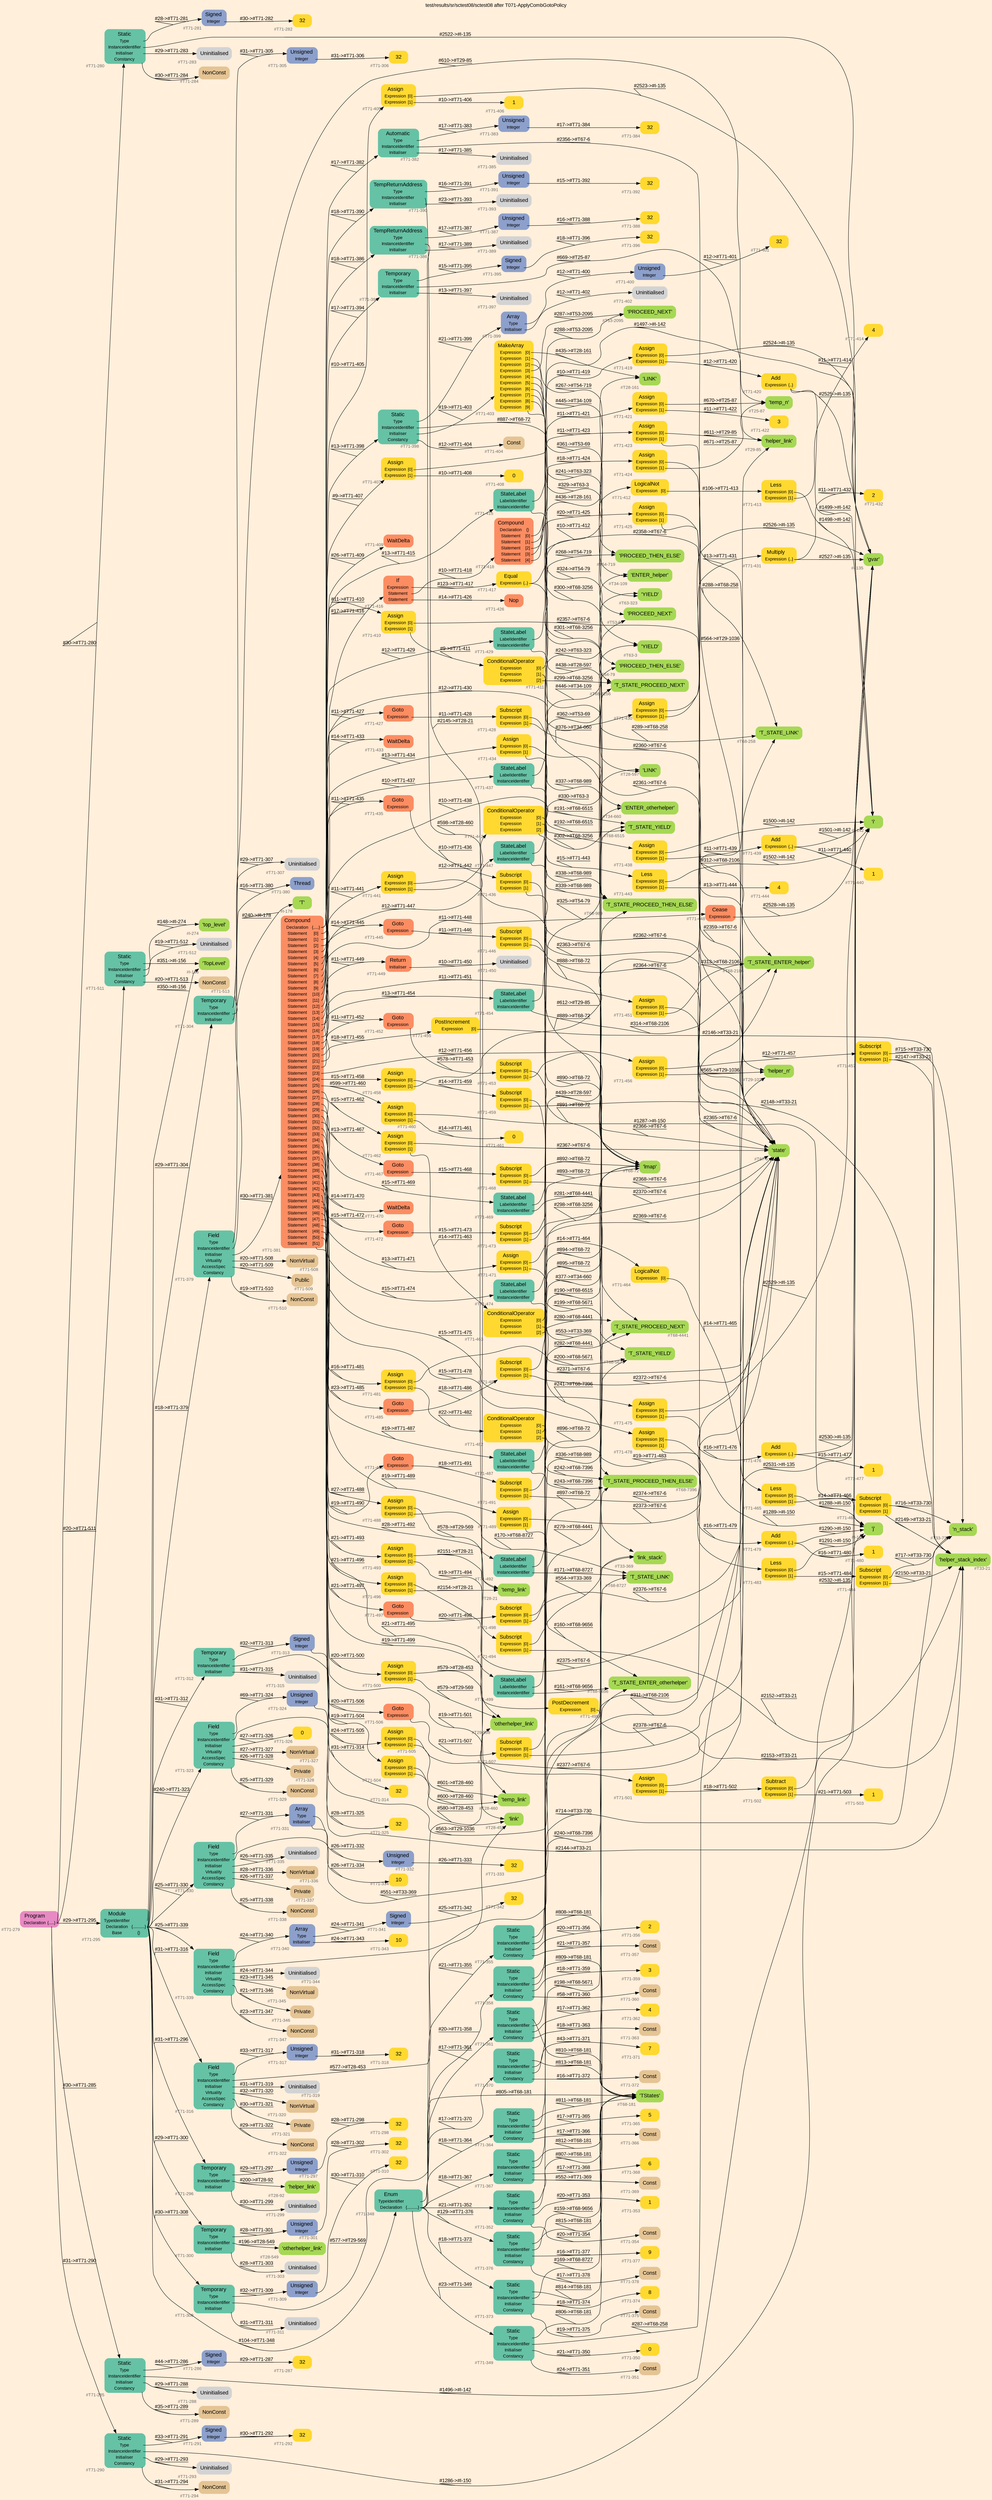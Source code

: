 digraph "test/results/sr/sctest08/sctest08 after T071-ApplyCombGotoPolicy" {
label = "test/results/sr/sctest08/sctest08 after T071-ApplyCombGotoPolicy"
labelloc = t
graph [
    rankdir = "LR"
    ranksep = 0.3
    bgcolor = antiquewhite1
    color = black
    fontcolor = black
    fontname = "Arial"
];
node [
    fontname = "Arial"
];
edge [
    fontname = "Arial"
];

// -------------------- node figure --------------------
// -------- block #T71-279 ----------
"#T71-279" [
    fillcolor = "/set28/4"
    xlabel = "#T71-279"
    fontsize = "12"
    fontcolor = grey40
    shape = "plaintext"
    label = <<TABLE BORDER="0" CELLBORDER="0" CELLSPACING="0">
     <TR><TD><FONT COLOR="black" POINT-SIZE="15">Program</FONT></TD></TR>
     <TR><TD><FONT COLOR="black" POINT-SIZE="12">Declaration</FONT></TD><TD PORT="port0"><FONT COLOR="black" POINT-SIZE="12">{.....}</FONT></TD></TR>
    </TABLE>>
    style = "rounded,filled"
];

// -------- block #T71-280 ----------
"#T71-280" [
    fillcolor = "/set28/1"
    xlabel = "#T71-280"
    fontsize = "12"
    fontcolor = grey40
    shape = "plaintext"
    label = <<TABLE BORDER="0" CELLBORDER="0" CELLSPACING="0">
     <TR><TD><FONT COLOR="black" POINT-SIZE="15">Static</FONT></TD></TR>
     <TR><TD><FONT COLOR="black" POINT-SIZE="12">Type</FONT></TD><TD PORT="port0"></TD></TR>
     <TR><TD><FONT COLOR="black" POINT-SIZE="12">InstanceIdentifier</FONT></TD><TD PORT="port1"></TD></TR>
     <TR><TD><FONT COLOR="black" POINT-SIZE="12">Initialiser</FONT></TD><TD PORT="port2"></TD></TR>
     <TR><TD><FONT COLOR="black" POINT-SIZE="12">Constancy</FONT></TD><TD PORT="port3"></TD></TR>
    </TABLE>>
    style = "rounded,filled"
];

// -------- block #T71-281 ----------
"#T71-281" [
    fillcolor = "/set28/3"
    xlabel = "#T71-281"
    fontsize = "12"
    fontcolor = grey40
    shape = "plaintext"
    label = <<TABLE BORDER="0" CELLBORDER="0" CELLSPACING="0">
     <TR><TD><FONT COLOR="black" POINT-SIZE="15">Signed</FONT></TD></TR>
     <TR><TD><FONT COLOR="black" POINT-SIZE="12">Integer</FONT></TD><TD PORT="port0"></TD></TR>
    </TABLE>>
    style = "rounded,filled"
];

// -------- block #T71-282 ----------
"#T71-282" [
    fillcolor = "/set28/6"
    xlabel = "#T71-282"
    fontsize = "12"
    fontcolor = grey40
    shape = "plaintext"
    label = <<TABLE BORDER="0" CELLBORDER="0" CELLSPACING="0">
     <TR><TD><FONT COLOR="black" POINT-SIZE="15">32</FONT></TD></TR>
    </TABLE>>
    style = "rounded,filled"
];

// -------- block #I-135 ----------
"#I-135" [
    fillcolor = "/set28/5"
    xlabel = "#I-135"
    fontsize = "12"
    fontcolor = grey40
    shape = "plaintext"
    label = <<TABLE BORDER="0" CELLBORDER="0" CELLSPACING="0">
     <TR><TD><FONT COLOR="black" POINT-SIZE="15">'gvar'</FONT></TD></TR>
    </TABLE>>
    style = "rounded,filled"
];

// -------- block #T71-283 ----------
"#T71-283" [
    xlabel = "#T71-283"
    fontsize = "12"
    fontcolor = grey40
    shape = "plaintext"
    label = <<TABLE BORDER="0" CELLBORDER="0" CELLSPACING="0">
     <TR><TD><FONT COLOR="black" POINT-SIZE="15">Uninitialised</FONT></TD></TR>
    </TABLE>>
    style = "rounded,filled"
];

// -------- block #T71-284 ----------
"#T71-284" [
    fillcolor = "/set28/7"
    xlabel = "#T71-284"
    fontsize = "12"
    fontcolor = grey40
    shape = "plaintext"
    label = <<TABLE BORDER="0" CELLBORDER="0" CELLSPACING="0">
     <TR><TD><FONT COLOR="black" POINT-SIZE="15">NonConst</FONT></TD></TR>
    </TABLE>>
    style = "rounded,filled"
];

// -------- block #T71-285 ----------
"#T71-285" [
    fillcolor = "/set28/1"
    xlabel = "#T71-285"
    fontsize = "12"
    fontcolor = grey40
    shape = "plaintext"
    label = <<TABLE BORDER="0" CELLBORDER="0" CELLSPACING="0">
     <TR><TD><FONT COLOR="black" POINT-SIZE="15">Static</FONT></TD></TR>
     <TR><TD><FONT COLOR="black" POINT-SIZE="12">Type</FONT></TD><TD PORT="port0"></TD></TR>
     <TR><TD><FONT COLOR="black" POINT-SIZE="12">InstanceIdentifier</FONT></TD><TD PORT="port1"></TD></TR>
     <TR><TD><FONT COLOR="black" POINT-SIZE="12">Initialiser</FONT></TD><TD PORT="port2"></TD></TR>
     <TR><TD><FONT COLOR="black" POINT-SIZE="12">Constancy</FONT></TD><TD PORT="port3"></TD></TR>
    </TABLE>>
    style = "rounded,filled"
];

// -------- block #T71-286 ----------
"#T71-286" [
    fillcolor = "/set28/3"
    xlabel = "#T71-286"
    fontsize = "12"
    fontcolor = grey40
    shape = "plaintext"
    label = <<TABLE BORDER="0" CELLBORDER="0" CELLSPACING="0">
     <TR><TD><FONT COLOR="black" POINT-SIZE="15">Signed</FONT></TD></TR>
     <TR><TD><FONT COLOR="black" POINT-SIZE="12">Integer</FONT></TD><TD PORT="port0"></TD></TR>
    </TABLE>>
    style = "rounded,filled"
];

// -------- block #T71-287 ----------
"#T71-287" [
    fillcolor = "/set28/6"
    xlabel = "#T71-287"
    fontsize = "12"
    fontcolor = grey40
    shape = "plaintext"
    label = <<TABLE BORDER="0" CELLBORDER="0" CELLSPACING="0">
     <TR><TD><FONT COLOR="black" POINT-SIZE="15">32</FONT></TD></TR>
    </TABLE>>
    style = "rounded,filled"
];

// -------- block #I-142 ----------
"#I-142" [
    fillcolor = "/set28/5"
    xlabel = "#I-142"
    fontsize = "12"
    fontcolor = grey40
    shape = "plaintext"
    label = <<TABLE BORDER="0" CELLBORDER="0" CELLSPACING="0">
     <TR><TD><FONT COLOR="black" POINT-SIZE="15">'i'</FONT></TD></TR>
    </TABLE>>
    style = "rounded,filled"
];

// -------- block #T71-288 ----------
"#T71-288" [
    xlabel = "#T71-288"
    fontsize = "12"
    fontcolor = grey40
    shape = "plaintext"
    label = <<TABLE BORDER="0" CELLBORDER="0" CELLSPACING="0">
     <TR><TD><FONT COLOR="black" POINT-SIZE="15">Uninitialised</FONT></TD></TR>
    </TABLE>>
    style = "rounded,filled"
];

// -------- block #T71-289 ----------
"#T71-289" [
    fillcolor = "/set28/7"
    xlabel = "#T71-289"
    fontsize = "12"
    fontcolor = grey40
    shape = "plaintext"
    label = <<TABLE BORDER="0" CELLBORDER="0" CELLSPACING="0">
     <TR><TD><FONT COLOR="black" POINT-SIZE="15">NonConst</FONT></TD></TR>
    </TABLE>>
    style = "rounded,filled"
];

// -------- block #T71-290 ----------
"#T71-290" [
    fillcolor = "/set28/1"
    xlabel = "#T71-290"
    fontsize = "12"
    fontcolor = grey40
    shape = "plaintext"
    label = <<TABLE BORDER="0" CELLBORDER="0" CELLSPACING="0">
     <TR><TD><FONT COLOR="black" POINT-SIZE="15">Static</FONT></TD></TR>
     <TR><TD><FONT COLOR="black" POINT-SIZE="12">Type</FONT></TD><TD PORT="port0"></TD></TR>
     <TR><TD><FONT COLOR="black" POINT-SIZE="12">InstanceIdentifier</FONT></TD><TD PORT="port1"></TD></TR>
     <TR><TD><FONT COLOR="black" POINT-SIZE="12">Initialiser</FONT></TD><TD PORT="port2"></TD></TR>
     <TR><TD><FONT COLOR="black" POINT-SIZE="12">Constancy</FONT></TD><TD PORT="port3"></TD></TR>
    </TABLE>>
    style = "rounded,filled"
];

// -------- block #T71-291 ----------
"#T71-291" [
    fillcolor = "/set28/3"
    xlabel = "#T71-291"
    fontsize = "12"
    fontcolor = grey40
    shape = "plaintext"
    label = <<TABLE BORDER="0" CELLBORDER="0" CELLSPACING="0">
     <TR><TD><FONT COLOR="black" POINT-SIZE="15">Signed</FONT></TD></TR>
     <TR><TD><FONT COLOR="black" POINT-SIZE="12">Integer</FONT></TD><TD PORT="port0"></TD></TR>
    </TABLE>>
    style = "rounded,filled"
];

// -------- block #T71-292 ----------
"#T71-292" [
    fillcolor = "/set28/6"
    xlabel = "#T71-292"
    fontsize = "12"
    fontcolor = grey40
    shape = "plaintext"
    label = <<TABLE BORDER="0" CELLBORDER="0" CELLSPACING="0">
     <TR><TD><FONT COLOR="black" POINT-SIZE="15">32</FONT></TD></TR>
    </TABLE>>
    style = "rounded,filled"
];

// -------- block #I-150 ----------
"#I-150" [
    fillcolor = "/set28/5"
    xlabel = "#I-150"
    fontsize = "12"
    fontcolor = grey40
    shape = "plaintext"
    label = <<TABLE BORDER="0" CELLBORDER="0" CELLSPACING="0">
     <TR><TD><FONT COLOR="black" POINT-SIZE="15">'j'</FONT></TD></TR>
    </TABLE>>
    style = "rounded,filled"
];

// -------- block #T71-293 ----------
"#T71-293" [
    xlabel = "#T71-293"
    fontsize = "12"
    fontcolor = grey40
    shape = "plaintext"
    label = <<TABLE BORDER="0" CELLBORDER="0" CELLSPACING="0">
     <TR><TD><FONT COLOR="black" POINT-SIZE="15">Uninitialised</FONT></TD></TR>
    </TABLE>>
    style = "rounded,filled"
];

// -------- block #T71-294 ----------
"#T71-294" [
    fillcolor = "/set28/7"
    xlabel = "#T71-294"
    fontsize = "12"
    fontcolor = grey40
    shape = "plaintext"
    label = <<TABLE BORDER="0" CELLBORDER="0" CELLSPACING="0">
     <TR><TD><FONT COLOR="black" POINT-SIZE="15">NonConst</FONT></TD></TR>
    </TABLE>>
    style = "rounded,filled"
];

// -------- block #T71-295 ----------
"#T71-295" [
    fillcolor = "/set28/1"
    xlabel = "#T71-295"
    fontsize = "12"
    fontcolor = grey40
    shape = "plaintext"
    label = <<TABLE BORDER="0" CELLBORDER="0" CELLSPACING="0">
     <TR><TD><FONT COLOR="black" POINT-SIZE="15">Module</FONT></TD></TR>
     <TR><TD><FONT COLOR="black" POINT-SIZE="12">TypeIdentifier</FONT></TD><TD PORT="port0"></TD></TR>
     <TR><TD><FONT COLOR="black" POINT-SIZE="12">Declaration</FONT></TD><TD PORT="port1"><FONT COLOR="black" POINT-SIZE="12">{...........}</FONT></TD></TR>
     <TR><TD><FONT COLOR="black" POINT-SIZE="12">Base</FONT></TD><TD PORT="port2"><FONT COLOR="black" POINT-SIZE="12">{}</FONT></TD></TR>
    </TABLE>>
    style = "rounded,filled"
];

// -------- block #I-156 ----------
"#I-156" [
    fillcolor = "/set28/5"
    xlabel = "#I-156"
    fontsize = "12"
    fontcolor = grey40
    shape = "plaintext"
    label = <<TABLE BORDER="0" CELLBORDER="0" CELLSPACING="0">
     <TR><TD><FONT COLOR="black" POINT-SIZE="15">'TopLevel'</FONT></TD></TR>
    </TABLE>>
    style = "rounded,filled"
];

// -------- block #T71-296 ----------
"#T71-296" [
    fillcolor = "/set28/1"
    xlabel = "#T71-296"
    fontsize = "12"
    fontcolor = grey40
    shape = "plaintext"
    label = <<TABLE BORDER="0" CELLBORDER="0" CELLSPACING="0">
     <TR><TD><FONT COLOR="black" POINT-SIZE="15">Temporary</FONT></TD></TR>
     <TR><TD><FONT COLOR="black" POINT-SIZE="12">Type</FONT></TD><TD PORT="port0"></TD></TR>
     <TR><TD><FONT COLOR="black" POINT-SIZE="12">InstanceIdentifier</FONT></TD><TD PORT="port1"></TD></TR>
     <TR><TD><FONT COLOR="black" POINT-SIZE="12">Initialiser</FONT></TD><TD PORT="port2"></TD></TR>
    </TABLE>>
    style = "rounded,filled"
];

// -------- block #T71-297 ----------
"#T71-297" [
    fillcolor = "/set28/3"
    xlabel = "#T71-297"
    fontsize = "12"
    fontcolor = grey40
    shape = "plaintext"
    label = <<TABLE BORDER="0" CELLBORDER="0" CELLSPACING="0">
     <TR><TD><FONT COLOR="black" POINT-SIZE="15">Unsigned</FONT></TD></TR>
     <TR><TD><FONT COLOR="black" POINT-SIZE="12">Integer</FONT></TD><TD PORT="port0"></TD></TR>
    </TABLE>>
    style = "rounded,filled"
];

// -------- block #T71-298 ----------
"#T71-298" [
    fillcolor = "/set28/6"
    xlabel = "#T71-298"
    fontsize = "12"
    fontcolor = grey40
    shape = "plaintext"
    label = <<TABLE BORDER="0" CELLBORDER="0" CELLSPACING="0">
     <TR><TD><FONT COLOR="black" POINT-SIZE="15">32</FONT></TD></TR>
    </TABLE>>
    style = "rounded,filled"
];

// -------- block #T28-92 ----------
"#T28-92" [
    fillcolor = "/set28/5"
    xlabel = "#T28-92"
    fontsize = "12"
    fontcolor = grey40
    shape = "plaintext"
    label = <<TABLE BORDER="0" CELLBORDER="0" CELLSPACING="0">
     <TR><TD><FONT COLOR="black" POINT-SIZE="15">'helper_link'</FONT></TD></TR>
    </TABLE>>
    style = "rounded,filled"
];

// -------- block #T71-299 ----------
"#T71-299" [
    xlabel = "#T71-299"
    fontsize = "12"
    fontcolor = grey40
    shape = "plaintext"
    label = <<TABLE BORDER="0" CELLBORDER="0" CELLSPACING="0">
     <TR><TD><FONT COLOR="black" POINT-SIZE="15">Uninitialised</FONT></TD></TR>
    </TABLE>>
    style = "rounded,filled"
];

// -------- block #T71-300 ----------
"#T71-300" [
    fillcolor = "/set28/1"
    xlabel = "#T71-300"
    fontsize = "12"
    fontcolor = grey40
    shape = "plaintext"
    label = <<TABLE BORDER="0" CELLBORDER="0" CELLSPACING="0">
     <TR><TD><FONT COLOR="black" POINT-SIZE="15">Temporary</FONT></TD></TR>
     <TR><TD><FONT COLOR="black" POINT-SIZE="12">Type</FONT></TD><TD PORT="port0"></TD></TR>
     <TR><TD><FONT COLOR="black" POINT-SIZE="12">InstanceIdentifier</FONT></TD><TD PORT="port1"></TD></TR>
     <TR><TD><FONT COLOR="black" POINT-SIZE="12">Initialiser</FONT></TD><TD PORT="port2"></TD></TR>
    </TABLE>>
    style = "rounded,filled"
];

// -------- block #T71-301 ----------
"#T71-301" [
    fillcolor = "/set28/3"
    xlabel = "#T71-301"
    fontsize = "12"
    fontcolor = grey40
    shape = "plaintext"
    label = <<TABLE BORDER="0" CELLBORDER="0" CELLSPACING="0">
     <TR><TD><FONT COLOR="black" POINT-SIZE="15">Unsigned</FONT></TD></TR>
     <TR><TD><FONT COLOR="black" POINT-SIZE="12">Integer</FONT></TD><TD PORT="port0"></TD></TR>
    </TABLE>>
    style = "rounded,filled"
];

// -------- block #T71-302 ----------
"#T71-302" [
    fillcolor = "/set28/6"
    xlabel = "#T71-302"
    fontsize = "12"
    fontcolor = grey40
    shape = "plaintext"
    label = <<TABLE BORDER="0" CELLBORDER="0" CELLSPACING="0">
     <TR><TD><FONT COLOR="black" POINT-SIZE="15">32</FONT></TD></TR>
    </TABLE>>
    style = "rounded,filled"
];

// -------- block #T28-549 ----------
"#T28-549" [
    fillcolor = "/set28/5"
    xlabel = "#T28-549"
    fontsize = "12"
    fontcolor = grey40
    shape = "plaintext"
    label = <<TABLE BORDER="0" CELLBORDER="0" CELLSPACING="0">
     <TR><TD><FONT COLOR="black" POINT-SIZE="15">'otherhelper_link'</FONT></TD></TR>
    </TABLE>>
    style = "rounded,filled"
];

// -------- block #T71-303 ----------
"#T71-303" [
    xlabel = "#T71-303"
    fontsize = "12"
    fontcolor = grey40
    shape = "plaintext"
    label = <<TABLE BORDER="0" CELLBORDER="0" CELLSPACING="0">
     <TR><TD><FONT COLOR="black" POINT-SIZE="15">Uninitialised</FONT></TD></TR>
    </TABLE>>
    style = "rounded,filled"
];

// -------- block #T71-304 ----------
"#T71-304" [
    fillcolor = "/set28/1"
    xlabel = "#T71-304"
    fontsize = "12"
    fontcolor = grey40
    shape = "plaintext"
    label = <<TABLE BORDER="0" CELLBORDER="0" CELLSPACING="0">
     <TR><TD><FONT COLOR="black" POINT-SIZE="15">Temporary</FONT></TD></TR>
     <TR><TD><FONT COLOR="black" POINT-SIZE="12">Type</FONT></TD><TD PORT="port0"></TD></TR>
     <TR><TD><FONT COLOR="black" POINT-SIZE="12">InstanceIdentifier</FONT></TD><TD PORT="port1"></TD></TR>
     <TR><TD><FONT COLOR="black" POINT-SIZE="12">Initialiser</FONT></TD><TD PORT="port2"></TD></TR>
    </TABLE>>
    style = "rounded,filled"
];

// -------- block #T71-305 ----------
"#T71-305" [
    fillcolor = "/set28/3"
    xlabel = "#T71-305"
    fontsize = "12"
    fontcolor = grey40
    shape = "plaintext"
    label = <<TABLE BORDER="0" CELLBORDER="0" CELLSPACING="0">
     <TR><TD><FONT COLOR="black" POINT-SIZE="15">Unsigned</FONT></TD></TR>
     <TR><TD><FONT COLOR="black" POINT-SIZE="12">Integer</FONT></TD><TD PORT="port0"></TD></TR>
    </TABLE>>
    style = "rounded,filled"
];

// -------- block #T71-306 ----------
"#T71-306" [
    fillcolor = "/set28/6"
    xlabel = "#T71-306"
    fontsize = "12"
    fontcolor = grey40
    shape = "plaintext"
    label = <<TABLE BORDER="0" CELLBORDER="0" CELLSPACING="0">
     <TR><TD><FONT COLOR="black" POINT-SIZE="15">32</FONT></TD></TR>
    </TABLE>>
    style = "rounded,filled"
];

// -------- block #T29-85 ----------
"#T29-85" [
    fillcolor = "/set28/5"
    xlabel = "#T29-85"
    fontsize = "12"
    fontcolor = grey40
    shape = "plaintext"
    label = <<TABLE BORDER="0" CELLBORDER="0" CELLSPACING="0">
     <TR><TD><FONT COLOR="black" POINT-SIZE="15">'helper_link'</FONT></TD></TR>
    </TABLE>>
    style = "rounded,filled"
];

// -------- block #T71-307 ----------
"#T71-307" [
    xlabel = "#T71-307"
    fontsize = "12"
    fontcolor = grey40
    shape = "plaintext"
    label = <<TABLE BORDER="0" CELLBORDER="0" CELLSPACING="0">
     <TR><TD><FONT COLOR="black" POINT-SIZE="15">Uninitialised</FONT></TD></TR>
    </TABLE>>
    style = "rounded,filled"
];

// -------- block #T71-308 ----------
"#T71-308" [
    fillcolor = "/set28/1"
    xlabel = "#T71-308"
    fontsize = "12"
    fontcolor = grey40
    shape = "plaintext"
    label = <<TABLE BORDER="0" CELLBORDER="0" CELLSPACING="0">
     <TR><TD><FONT COLOR="black" POINT-SIZE="15">Temporary</FONT></TD></TR>
     <TR><TD><FONT COLOR="black" POINT-SIZE="12">Type</FONT></TD><TD PORT="port0"></TD></TR>
     <TR><TD><FONT COLOR="black" POINT-SIZE="12">InstanceIdentifier</FONT></TD><TD PORT="port1"></TD></TR>
     <TR><TD><FONT COLOR="black" POINT-SIZE="12">Initialiser</FONT></TD><TD PORT="port2"></TD></TR>
    </TABLE>>
    style = "rounded,filled"
];

// -------- block #T71-309 ----------
"#T71-309" [
    fillcolor = "/set28/3"
    xlabel = "#T71-309"
    fontsize = "12"
    fontcolor = grey40
    shape = "plaintext"
    label = <<TABLE BORDER="0" CELLBORDER="0" CELLSPACING="0">
     <TR><TD><FONT COLOR="black" POINT-SIZE="15">Unsigned</FONT></TD></TR>
     <TR><TD><FONT COLOR="black" POINT-SIZE="12">Integer</FONT></TD><TD PORT="port0"></TD></TR>
    </TABLE>>
    style = "rounded,filled"
];

// -------- block #T71-310 ----------
"#T71-310" [
    fillcolor = "/set28/6"
    xlabel = "#T71-310"
    fontsize = "12"
    fontcolor = grey40
    shape = "plaintext"
    label = <<TABLE BORDER="0" CELLBORDER="0" CELLSPACING="0">
     <TR><TD><FONT COLOR="black" POINT-SIZE="15">32</FONT></TD></TR>
    </TABLE>>
    style = "rounded,filled"
];

// -------- block #T29-569 ----------
"#T29-569" [
    fillcolor = "/set28/5"
    xlabel = "#T29-569"
    fontsize = "12"
    fontcolor = grey40
    shape = "plaintext"
    label = <<TABLE BORDER="0" CELLBORDER="0" CELLSPACING="0">
     <TR><TD><FONT COLOR="black" POINT-SIZE="15">'otherhelper_link'</FONT></TD></TR>
    </TABLE>>
    style = "rounded,filled"
];

// -------- block #T71-311 ----------
"#T71-311" [
    xlabel = "#T71-311"
    fontsize = "12"
    fontcolor = grey40
    shape = "plaintext"
    label = <<TABLE BORDER="0" CELLBORDER="0" CELLSPACING="0">
     <TR><TD><FONT COLOR="black" POINT-SIZE="15">Uninitialised</FONT></TD></TR>
    </TABLE>>
    style = "rounded,filled"
];

// -------- block #T71-312 ----------
"#T71-312" [
    fillcolor = "/set28/1"
    xlabel = "#T71-312"
    fontsize = "12"
    fontcolor = grey40
    shape = "plaintext"
    label = <<TABLE BORDER="0" CELLBORDER="0" CELLSPACING="0">
     <TR><TD><FONT COLOR="black" POINT-SIZE="15">Temporary</FONT></TD></TR>
     <TR><TD><FONT COLOR="black" POINT-SIZE="12">Type</FONT></TD><TD PORT="port0"></TD></TR>
     <TR><TD><FONT COLOR="black" POINT-SIZE="12">InstanceIdentifier</FONT></TD><TD PORT="port1"></TD></TR>
     <TR><TD><FONT COLOR="black" POINT-SIZE="12">Initialiser</FONT></TD><TD PORT="port2"></TD></TR>
    </TABLE>>
    style = "rounded,filled"
];

// -------- block #T71-313 ----------
"#T71-313" [
    fillcolor = "/set28/3"
    xlabel = "#T71-313"
    fontsize = "12"
    fontcolor = grey40
    shape = "plaintext"
    label = <<TABLE BORDER="0" CELLBORDER="0" CELLSPACING="0">
     <TR><TD><FONT COLOR="black" POINT-SIZE="15">Signed</FONT></TD></TR>
     <TR><TD><FONT COLOR="black" POINT-SIZE="12">Integer</FONT></TD><TD PORT="port0"></TD></TR>
    </TABLE>>
    style = "rounded,filled"
];

// -------- block #T71-314 ----------
"#T71-314" [
    fillcolor = "/set28/6"
    xlabel = "#T71-314"
    fontsize = "12"
    fontcolor = grey40
    shape = "plaintext"
    label = <<TABLE BORDER="0" CELLBORDER="0" CELLSPACING="0">
     <TR><TD><FONT COLOR="black" POINT-SIZE="15">32</FONT></TD></TR>
    </TABLE>>
    style = "rounded,filled"
];

// -------- block #T29-1036 ----------
"#T29-1036" [
    fillcolor = "/set28/5"
    xlabel = "#T29-1036"
    fontsize = "12"
    fontcolor = grey40
    shape = "plaintext"
    label = <<TABLE BORDER="0" CELLBORDER="0" CELLSPACING="0">
     <TR><TD><FONT COLOR="black" POINT-SIZE="15">'helper_n'</FONT></TD></TR>
    </TABLE>>
    style = "rounded,filled"
];

// -------- block #T71-315 ----------
"#T71-315" [
    xlabel = "#T71-315"
    fontsize = "12"
    fontcolor = grey40
    shape = "plaintext"
    label = <<TABLE BORDER="0" CELLBORDER="0" CELLSPACING="0">
     <TR><TD><FONT COLOR="black" POINT-SIZE="15">Uninitialised</FONT></TD></TR>
    </TABLE>>
    style = "rounded,filled"
];

// -------- block #T71-316 ----------
"#T71-316" [
    fillcolor = "/set28/1"
    xlabel = "#T71-316"
    fontsize = "12"
    fontcolor = grey40
    shape = "plaintext"
    label = <<TABLE BORDER="0" CELLBORDER="0" CELLSPACING="0">
     <TR><TD><FONT COLOR="black" POINT-SIZE="15">Field</FONT></TD></TR>
     <TR><TD><FONT COLOR="black" POINT-SIZE="12">Type</FONT></TD><TD PORT="port0"></TD></TR>
     <TR><TD><FONT COLOR="black" POINT-SIZE="12">InstanceIdentifier</FONT></TD><TD PORT="port1"></TD></TR>
     <TR><TD><FONT COLOR="black" POINT-SIZE="12">Initialiser</FONT></TD><TD PORT="port2"></TD></TR>
     <TR><TD><FONT COLOR="black" POINT-SIZE="12">Virtuality</FONT></TD><TD PORT="port3"></TD></TR>
     <TR><TD><FONT COLOR="black" POINT-SIZE="12">AccessSpec</FONT></TD><TD PORT="port4"></TD></TR>
     <TR><TD><FONT COLOR="black" POINT-SIZE="12">Constancy</FONT></TD><TD PORT="port5"></TD></TR>
    </TABLE>>
    style = "rounded,filled"
];

// -------- block #T71-317 ----------
"#T71-317" [
    fillcolor = "/set28/3"
    xlabel = "#T71-317"
    fontsize = "12"
    fontcolor = grey40
    shape = "plaintext"
    label = <<TABLE BORDER="0" CELLBORDER="0" CELLSPACING="0">
     <TR><TD><FONT COLOR="black" POINT-SIZE="15">Unsigned</FONT></TD></TR>
     <TR><TD><FONT COLOR="black" POINT-SIZE="12">Integer</FONT></TD><TD PORT="port0"></TD></TR>
    </TABLE>>
    style = "rounded,filled"
];

// -------- block #T71-318 ----------
"#T71-318" [
    fillcolor = "/set28/6"
    xlabel = "#T71-318"
    fontsize = "12"
    fontcolor = grey40
    shape = "plaintext"
    label = <<TABLE BORDER="0" CELLBORDER="0" CELLSPACING="0">
     <TR><TD><FONT COLOR="black" POINT-SIZE="15">32</FONT></TD></TR>
    </TABLE>>
    style = "rounded,filled"
];

// -------- block #T28-453 ----------
"#T28-453" [
    fillcolor = "/set28/5"
    xlabel = "#T28-453"
    fontsize = "12"
    fontcolor = grey40
    shape = "plaintext"
    label = <<TABLE BORDER="0" CELLBORDER="0" CELLSPACING="0">
     <TR><TD><FONT COLOR="black" POINT-SIZE="15">'link'</FONT></TD></TR>
    </TABLE>>
    style = "rounded,filled"
];

// -------- block #T71-319 ----------
"#T71-319" [
    xlabel = "#T71-319"
    fontsize = "12"
    fontcolor = grey40
    shape = "plaintext"
    label = <<TABLE BORDER="0" CELLBORDER="0" CELLSPACING="0">
     <TR><TD><FONT COLOR="black" POINT-SIZE="15">Uninitialised</FONT></TD></TR>
    </TABLE>>
    style = "rounded,filled"
];

// -------- block #T71-320 ----------
"#T71-320" [
    fillcolor = "/set28/7"
    xlabel = "#T71-320"
    fontsize = "12"
    fontcolor = grey40
    shape = "plaintext"
    label = <<TABLE BORDER="0" CELLBORDER="0" CELLSPACING="0">
     <TR><TD><FONT COLOR="black" POINT-SIZE="15">NonVirtual</FONT></TD></TR>
    </TABLE>>
    style = "rounded,filled"
];

// -------- block #T71-321 ----------
"#T71-321" [
    fillcolor = "/set28/7"
    xlabel = "#T71-321"
    fontsize = "12"
    fontcolor = grey40
    shape = "plaintext"
    label = <<TABLE BORDER="0" CELLBORDER="0" CELLSPACING="0">
     <TR><TD><FONT COLOR="black" POINT-SIZE="15">Private</FONT></TD></TR>
    </TABLE>>
    style = "rounded,filled"
];

// -------- block #T71-322 ----------
"#T71-322" [
    fillcolor = "/set28/7"
    xlabel = "#T71-322"
    fontsize = "12"
    fontcolor = grey40
    shape = "plaintext"
    label = <<TABLE BORDER="0" CELLBORDER="0" CELLSPACING="0">
     <TR><TD><FONT COLOR="black" POINT-SIZE="15">NonConst</FONT></TD></TR>
    </TABLE>>
    style = "rounded,filled"
];

// -------- block #T71-323 ----------
"#T71-323" [
    fillcolor = "/set28/1"
    xlabel = "#T71-323"
    fontsize = "12"
    fontcolor = grey40
    shape = "plaintext"
    label = <<TABLE BORDER="0" CELLBORDER="0" CELLSPACING="0">
     <TR><TD><FONT COLOR="black" POINT-SIZE="15">Field</FONT></TD></TR>
     <TR><TD><FONT COLOR="black" POINT-SIZE="12">Type</FONT></TD><TD PORT="port0"></TD></TR>
     <TR><TD><FONT COLOR="black" POINT-SIZE="12">InstanceIdentifier</FONT></TD><TD PORT="port1"></TD></TR>
     <TR><TD><FONT COLOR="black" POINT-SIZE="12">Initialiser</FONT></TD><TD PORT="port2"></TD></TR>
     <TR><TD><FONT COLOR="black" POINT-SIZE="12">Virtuality</FONT></TD><TD PORT="port3"></TD></TR>
     <TR><TD><FONT COLOR="black" POINT-SIZE="12">AccessSpec</FONT></TD><TD PORT="port4"></TD></TR>
     <TR><TD><FONT COLOR="black" POINT-SIZE="12">Constancy</FONT></TD><TD PORT="port5"></TD></TR>
    </TABLE>>
    style = "rounded,filled"
];

// -------- block #T71-324 ----------
"#T71-324" [
    fillcolor = "/set28/3"
    xlabel = "#T71-324"
    fontsize = "12"
    fontcolor = grey40
    shape = "plaintext"
    label = <<TABLE BORDER="0" CELLBORDER="0" CELLSPACING="0">
     <TR><TD><FONT COLOR="black" POINT-SIZE="15">Unsigned</FONT></TD></TR>
     <TR><TD><FONT COLOR="black" POINT-SIZE="12">Integer</FONT></TD><TD PORT="port0"></TD></TR>
    </TABLE>>
    style = "rounded,filled"
];

// -------- block #T71-325 ----------
"#T71-325" [
    fillcolor = "/set28/6"
    xlabel = "#T71-325"
    fontsize = "12"
    fontcolor = grey40
    shape = "plaintext"
    label = <<TABLE BORDER="0" CELLBORDER="0" CELLSPACING="0">
     <TR><TD><FONT COLOR="black" POINT-SIZE="15">32</FONT></TD></TR>
    </TABLE>>
    style = "rounded,filled"
];

// -------- block #T33-21 ----------
"#T33-21" [
    fillcolor = "/set28/5"
    xlabel = "#T33-21"
    fontsize = "12"
    fontcolor = grey40
    shape = "plaintext"
    label = <<TABLE BORDER="0" CELLBORDER="0" CELLSPACING="0">
     <TR><TD><FONT COLOR="black" POINT-SIZE="15">'helper_stack_index'</FONT></TD></TR>
    </TABLE>>
    style = "rounded,filled"
];

// -------- block #T71-326 ----------
"#T71-326" [
    fillcolor = "/set28/6"
    xlabel = "#T71-326"
    fontsize = "12"
    fontcolor = grey40
    shape = "plaintext"
    label = <<TABLE BORDER="0" CELLBORDER="0" CELLSPACING="0">
     <TR><TD><FONT COLOR="black" POINT-SIZE="15">0</FONT></TD></TR>
    </TABLE>>
    style = "rounded,filled"
];

// -------- block #T71-327 ----------
"#T71-327" [
    fillcolor = "/set28/7"
    xlabel = "#T71-327"
    fontsize = "12"
    fontcolor = grey40
    shape = "plaintext"
    label = <<TABLE BORDER="0" CELLBORDER="0" CELLSPACING="0">
     <TR><TD><FONT COLOR="black" POINT-SIZE="15">NonVirtual</FONT></TD></TR>
    </TABLE>>
    style = "rounded,filled"
];

// -------- block #T71-328 ----------
"#T71-328" [
    fillcolor = "/set28/7"
    xlabel = "#T71-328"
    fontsize = "12"
    fontcolor = grey40
    shape = "plaintext"
    label = <<TABLE BORDER="0" CELLBORDER="0" CELLSPACING="0">
     <TR><TD><FONT COLOR="black" POINT-SIZE="15">Private</FONT></TD></TR>
    </TABLE>>
    style = "rounded,filled"
];

// -------- block #T71-329 ----------
"#T71-329" [
    fillcolor = "/set28/7"
    xlabel = "#T71-329"
    fontsize = "12"
    fontcolor = grey40
    shape = "plaintext"
    label = <<TABLE BORDER="0" CELLBORDER="0" CELLSPACING="0">
     <TR><TD><FONT COLOR="black" POINT-SIZE="15">NonConst</FONT></TD></TR>
    </TABLE>>
    style = "rounded,filled"
];

// -------- block #T71-330 ----------
"#T71-330" [
    fillcolor = "/set28/1"
    xlabel = "#T71-330"
    fontsize = "12"
    fontcolor = grey40
    shape = "plaintext"
    label = <<TABLE BORDER="0" CELLBORDER="0" CELLSPACING="0">
     <TR><TD><FONT COLOR="black" POINT-SIZE="15">Field</FONT></TD></TR>
     <TR><TD><FONT COLOR="black" POINT-SIZE="12">Type</FONT></TD><TD PORT="port0"></TD></TR>
     <TR><TD><FONT COLOR="black" POINT-SIZE="12">InstanceIdentifier</FONT></TD><TD PORT="port1"></TD></TR>
     <TR><TD><FONT COLOR="black" POINT-SIZE="12">Initialiser</FONT></TD><TD PORT="port2"></TD></TR>
     <TR><TD><FONT COLOR="black" POINT-SIZE="12">Virtuality</FONT></TD><TD PORT="port3"></TD></TR>
     <TR><TD><FONT COLOR="black" POINT-SIZE="12">AccessSpec</FONT></TD><TD PORT="port4"></TD></TR>
     <TR><TD><FONT COLOR="black" POINT-SIZE="12">Constancy</FONT></TD><TD PORT="port5"></TD></TR>
    </TABLE>>
    style = "rounded,filled"
];

// -------- block #T71-331 ----------
"#T71-331" [
    fillcolor = "/set28/3"
    xlabel = "#T71-331"
    fontsize = "12"
    fontcolor = grey40
    shape = "plaintext"
    label = <<TABLE BORDER="0" CELLBORDER="0" CELLSPACING="0">
     <TR><TD><FONT COLOR="black" POINT-SIZE="15">Array</FONT></TD></TR>
     <TR><TD><FONT COLOR="black" POINT-SIZE="12">Type</FONT></TD><TD PORT="port0"></TD></TR>
     <TR><TD><FONT COLOR="black" POINT-SIZE="12">Initialiser</FONT></TD><TD PORT="port1"></TD></TR>
    </TABLE>>
    style = "rounded,filled"
];

// -------- block #T71-332 ----------
"#T71-332" [
    fillcolor = "/set28/3"
    xlabel = "#T71-332"
    fontsize = "12"
    fontcolor = grey40
    shape = "plaintext"
    label = <<TABLE BORDER="0" CELLBORDER="0" CELLSPACING="0">
     <TR><TD><FONT COLOR="black" POINT-SIZE="15">Unsigned</FONT></TD></TR>
     <TR><TD><FONT COLOR="black" POINT-SIZE="12">Integer</FONT></TD><TD PORT="port0"></TD></TR>
    </TABLE>>
    style = "rounded,filled"
];

// -------- block #T71-333 ----------
"#T71-333" [
    fillcolor = "/set28/6"
    xlabel = "#T71-333"
    fontsize = "12"
    fontcolor = grey40
    shape = "plaintext"
    label = <<TABLE BORDER="0" CELLBORDER="0" CELLSPACING="0">
     <TR><TD><FONT COLOR="black" POINT-SIZE="15">32</FONT></TD></TR>
    </TABLE>>
    style = "rounded,filled"
];

// -------- block #T71-334 ----------
"#T71-334" [
    fillcolor = "/set28/6"
    xlabel = "#T71-334"
    fontsize = "12"
    fontcolor = grey40
    shape = "plaintext"
    label = <<TABLE BORDER="0" CELLBORDER="0" CELLSPACING="0">
     <TR><TD><FONT COLOR="black" POINT-SIZE="15">10</FONT></TD></TR>
    </TABLE>>
    style = "rounded,filled"
];

// -------- block #T33-369 ----------
"#T33-369" [
    fillcolor = "/set28/5"
    xlabel = "#T33-369"
    fontsize = "12"
    fontcolor = grey40
    shape = "plaintext"
    label = <<TABLE BORDER="0" CELLBORDER="0" CELLSPACING="0">
     <TR><TD><FONT COLOR="black" POINT-SIZE="15">'link_stack'</FONT></TD></TR>
    </TABLE>>
    style = "rounded,filled"
];

// -------- block #T71-335 ----------
"#T71-335" [
    xlabel = "#T71-335"
    fontsize = "12"
    fontcolor = grey40
    shape = "plaintext"
    label = <<TABLE BORDER="0" CELLBORDER="0" CELLSPACING="0">
     <TR><TD><FONT COLOR="black" POINT-SIZE="15">Uninitialised</FONT></TD></TR>
    </TABLE>>
    style = "rounded,filled"
];

// -------- block #T71-336 ----------
"#T71-336" [
    fillcolor = "/set28/7"
    xlabel = "#T71-336"
    fontsize = "12"
    fontcolor = grey40
    shape = "plaintext"
    label = <<TABLE BORDER="0" CELLBORDER="0" CELLSPACING="0">
     <TR><TD><FONT COLOR="black" POINT-SIZE="15">NonVirtual</FONT></TD></TR>
    </TABLE>>
    style = "rounded,filled"
];

// -------- block #T71-337 ----------
"#T71-337" [
    fillcolor = "/set28/7"
    xlabel = "#T71-337"
    fontsize = "12"
    fontcolor = grey40
    shape = "plaintext"
    label = <<TABLE BORDER="0" CELLBORDER="0" CELLSPACING="0">
     <TR><TD><FONT COLOR="black" POINT-SIZE="15">Private</FONT></TD></TR>
    </TABLE>>
    style = "rounded,filled"
];

// -------- block #T71-338 ----------
"#T71-338" [
    fillcolor = "/set28/7"
    xlabel = "#T71-338"
    fontsize = "12"
    fontcolor = grey40
    shape = "plaintext"
    label = <<TABLE BORDER="0" CELLBORDER="0" CELLSPACING="0">
     <TR><TD><FONT COLOR="black" POINT-SIZE="15">NonConst</FONT></TD></TR>
    </TABLE>>
    style = "rounded,filled"
];

// -------- block #T71-339 ----------
"#T71-339" [
    fillcolor = "/set28/1"
    xlabel = "#T71-339"
    fontsize = "12"
    fontcolor = grey40
    shape = "plaintext"
    label = <<TABLE BORDER="0" CELLBORDER="0" CELLSPACING="0">
     <TR><TD><FONT COLOR="black" POINT-SIZE="15">Field</FONT></TD></TR>
     <TR><TD><FONT COLOR="black" POINT-SIZE="12">Type</FONT></TD><TD PORT="port0"></TD></TR>
     <TR><TD><FONT COLOR="black" POINT-SIZE="12">InstanceIdentifier</FONT></TD><TD PORT="port1"></TD></TR>
     <TR><TD><FONT COLOR="black" POINT-SIZE="12">Initialiser</FONT></TD><TD PORT="port2"></TD></TR>
     <TR><TD><FONT COLOR="black" POINT-SIZE="12">Virtuality</FONT></TD><TD PORT="port3"></TD></TR>
     <TR><TD><FONT COLOR="black" POINT-SIZE="12">AccessSpec</FONT></TD><TD PORT="port4"></TD></TR>
     <TR><TD><FONT COLOR="black" POINT-SIZE="12">Constancy</FONT></TD><TD PORT="port5"></TD></TR>
    </TABLE>>
    style = "rounded,filled"
];

// -------- block #T71-340 ----------
"#T71-340" [
    fillcolor = "/set28/3"
    xlabel = "#T71-340"
    fontsize = "12"
    fontcolor = grey40
    shape = "plaintext"
    label = <<TABLE BORDER="0" CELLBORDER="0" CELLSPACING="0">
     <TR><TD><FONT COLOR="black" POINT-SIZE="15">Array</FONT></TD></TR>
     <TR><TD><FONT COLOR="black" POINT-SIZE="12">Type</FONT></TD><TD PORT="port0"></TD></TR>
     <TR><TD><FONT COLOR="black" POINT-SIZE="12">Initialiser</FONT></TD><TD PORT="port1"></TD></TR>
    </TABLE>>
    style = "rounded,filled"
];

// -------- block #T71-341 ----------
"#T71-341" [
    fillcolor = "/set28/3"
    xlabel = "#T71-341"
    fontsize = "12"
    fontcolor = grey40
    shape = "plaintext"
    label = <<TABLE BORDER="0" CELLBORDER="0" CELLSPACING="0">
     <TR><TD><FONT COLOR="black" POINT-SIZE="15">Signed</FONT></TD></TR>
     <TR><TD><FONT COLOR="black" POINT-SIZE="12">Integer</FONT></TD><TD PORT="port0"></TD></TR>
    </TABLE>>
    style = "rounded,filled"
];

// -------- block #T71-342 ----------
"#T71-342" [
    fillcolor = "/set28/6"
    xlabel = "#T71-342"
    fontsize = "12"
    fontcolor = grey40
    shape = "plaintext"
    label = <<TABLE BORDER="0" CELLBORDER="0" CELLSPACING="0">
     <TR><TD><FONT COLOR="black" POINT-SIZE="15">32</FONT></TD></TR>
    </TABLE>>
    style = "rounded,filled"
];

// -------- block #T71-343 ----------
"#T71-343" [
    fillcolor = "/set28/6"
    xlabel = "#T71-343"
    fontsize = "12"
    fontcolor = grey40
    shape = "plaintext"
    label = <<TABLE BORDER="0" CELLBORDER="0" CELLSPACING="0">
     <TR><TD><FONT COLOR="black" POINT-SIZE="15">10</FONT></TD></TR>
    </TABLE>>
    style = "rounded,filled"
];

// -------- block #T33-730 ----------
"#T33-730" [
    fillcolor = "/set28/5"
    xlabel = "#T33-730"
    fontsize = "12"
    fontcolor = grey40
    shape = "plaintext"
    label = <<TABLE BORDER="0" CELLBORDER="0" CELLSPACING="0">
     <TR><TD><FONT COLOR="black" POINT-SIZE="15">'n_stack'</FONT></TD></TR>
    </TABLE>>
    style = "rounded,filled"
];

// -------- block #T71-344 ----------
"#T71-344" [
    xlabel = "#T71-344"
    fontsize = "12"
    fontcolor = grey40
    shape = "plaintext"
    label = <<TABLE BORDER="0" CELLBORDER="0" CELLSPACING="0">
     <TR><TD><FONT COLOR="black" POINT-SIZE="15">Uninitialised</FONT></TD></TR>
    </TABLE>>
    style = "rounded,filled"
];

// -------- block #T71-345 ----------
"#T71-345" [
    fillcolor = "/set28/7"
    xlabel = "#T71-345"
    fontsize = "12"
    fontcolor = grey40
    shape = "plaintext"
    label = <<TABLE BORDER="0" CELLBORDER="0" CELLSPACING="0">
     <TR><TD><FONT COLOR="black" POINT-SIZE="15">NonVirtual</FONT></TD></TR>
    </TABLE>>
    style = "rounded,filled"
];

// -------- block #T71-346 ----------
"#T71-346" [
    fillcolor = "/set28/7"
    xlabel = "#T71-346"
    fontsize = "12"
    fontcolor = grey40
    shape = "plaintext"
    label = <<TABLE BORDER="0" CELLBORDER="0" CELLSPACING="0">
     <TR><TD><FONT COLOR="black" POINT-SIZE="15">Private</FONT></TD></TR>
    </TABLE>>
    style = "rounded,filled"
];

// -------- block #T71-347 ----------
"#T71-347" [
    fillcolor = "/set28/7"
    xlabel = "#T71-347"
    fontsize = "12"
    fontcolor = grey40
    shape = "plaintext"
    label = <<TABLE BORDER="0" CELLBORDER="0" CELLSPACING="0">
     <TR><TD><FONT COLOR="black" POINT-SIZE="15">NonConst</FONT></TD></TR>
    </TABLE>>
    style = "rounded,filled"
];

// -------- block #T71-348 ----------
"#T71-348" [
    fillcolor = "/set28/1"
    xlabel = "#T71-348"
    fontsize = "12"
    fontcolor = grey40
    shape = "plaintext"
    label = <<TABLE BORDER="0" CELLBORDER="0" CELLSPACING="0">
     <TR><TD><FONT COLOR="black" POINT-SIZE="15">Enum</FONT></TD></TR>
     <TR><TD><FONT COLOR="black" POINT-SIZE="12">TypeIdentifier</FONT></TD><TD PORT="port0"></TD></TR>
     <TR><TD><FONT COLOR="black" POINT-SIZE="12">Declaration</FONT></TD><TD PORT="port1"><FONT COLOR="black" POINT-SIZE="12">{..........}</FONT></TD></TR>
    </TABLE>>
    style = "rounded,filled"
];

// -------- block #T68-181 ----------
"#T68-181" [
    fillcolor = "/set28/5"
    xlabel = "#T68-181"
    fontsize = "12"
    fontcolor = grey40
    shape = "plaintext"
    label = <<TABLE BORDER="0" CELLBORDER="0" CELLSPACING="0">
     <TR><TD><FONT COLOR="black" POINT-SIZE="15">'TStates'</FONT></TD></TR>
    </TABLE>>
    style = "rounded,filled"
];

// -------- block #T71-349 ----------
"#T71-349" [
    fillcolor = "/set28/1"
    xlabel = "#T71-349"
    fontsize = "12"
    fontcolor = grey40
    shape = "plaintext"
    label = <<TABLE BORDER="0" CELLBORDER="0" CELLSPACING="0">
     <TR><TD><FONT COLOR="black" POINT-SIZE="15">Static</FONT></TD></TR>
     <TR><TD><FONT COLOR="black" POINT-SIZE="12">Type</FONT></TD><TD PORT="port0"></TD></TR>
     <TR><TD><FONT COLOR="black" POINT-SIZE="12">InstanceIdentifier</FONT></TD><TD PORT="port1"></TD></TR>
     <TR><TD><FONT COLOR="black" POINT-SIZE="12">Initialiser</FONT></TD><TD PORT="port2"></TD></TR>
     <TR><TD><FONT COLOR="black" POINT-SIZE="12">Constancy</FONT></TD><TD PORT="port3"></TD></TR>
    </TABLE>>
    style = "rounded,filled"
];

// -------- block #T68-258 ----------
"#T68-258" [
    fillcolor = "/set28/5"
    xlabel = "#T68-258"
    fontsize = "12"
    fontcolor = grey40
    shape = "plaintext"
    label = <<TABLE BORDER="0" CELLBORDER="0" CELLSPACING="0">
     <TR><TD><FONT COLOR="black" POINT-SIZE="15">'T_STATE_LINK'</FONT></TD></TR>
    </TABLE>>
    style = "rounded,filled"
];

// -------- block #T71-350 ----------
"#T71-350" [
    fillcolor = "/set28/6"
    xlabel = "#T71-350"
    fontsize = "12"
    fontcolor = grey40
    shape = "plaintext"
    label = <<TABLE BORDER="0" CELLBORDER="0" CELLSPACING="0">
     <TR><TD><FONT COLOR="black" POINT-SIZE="15">0</FONT></TD></TR>
    </TABLE>>
    style = "rounded,filled"
];

// -------- block #T71-351 ----------
"#T71-351" [
    fillcolor = "/set28/7"
    xlabel = "#T71-351"
    fontsize = "12"
    fontcolor = grey40
    shape = "plaintext"
    label = <<TABLE BORDER="0" CELLBORDER="0" CELLSPACING="0">
     <TR><TD><FONT COLOR="black" POINT-SIZE="15">Const</FONT></TD></TR>
    </TABLE>>
    style = "rounded,filled"
];

// -------- block #T71-352 ----------
"#T71-352" [
    fillcolor = "/set28/1"
    xlabel = "#T71-352"
    fontsize = "12"
    fontcolor = grey40
    shape = "plaintext"
    label = <<TABLE BORDER="0" CELLBORDER="0" CELLSPACING="0">
     <TR><TD><FONT COLOR="black" POINT-SIZE="15">Static</FONT></TD></TR>
     <TR><TD><FONT COLOR="black" POINT-SIZE="12">Type</FONT></TD><TD PORT="port0"></TD></TR>
     <TR><TD><FONT COLOR="black" POINT-SIZE="12">InstanceIdentifier</FONT></TD><TD PORT="port1"></TD></TR>
     <TR><TD><FONT COLOR="black" POINT-SIZE="12">Initialiser</FONT></TD><TD PORT="port2"></TD></TR>
     <TR><TD><FONT COLOR="black" POINT-SIZE="12">Constancy</FONT></TD><TD PORT="port3"></TD></TR>
    </TABLE>>
    style = "rounded,filled"
];

// -------- block #T68-989 ----------
"#T68-989" [
    fillcolor = "/set28/5"
    xlabel = "#T68-989"
    fontsize = "12"
    fontcolor = grey40
    shape = "plaintext"
    label = <<TABLE BORDER="0" CELLBORDER="0" CELLSPACING="0">
     <TR><TD><FONT COLOR="black" POINT-SIZE="15">'T_STATE_PROCEED_THEN_ELSE'</FONT></TD></TR>
    </TABLE>>
    style = "rounded,filled"
];

// -------- block #T71-353 ----------
"#T71-353" [
    fillcolor = "/set28/6"
    xlabel = "#T71-353"
    fontsize = "12"
    fontcolor = grey40
    shape = "plaintext"
    label = <<TABLE BORDER="0" CELLBORDER="0" CELLSPACING="0">
     <TR><TD><FONT COLOR="black" POINT-SIZE="15">1</FONT></TD></TR>
    </TABLE>>
    style = "rounded,filled"
];

// -------- block #T71-354 ----------
"#T71-354" [
    fillcolor = "/set28/7"
    xlabel = "#T71-354"
    fontsize = "12"
    fontcolor = grey40
    shape = "plaintext"
    label = <<TABLE BORDER="0" CELLBORDER="0" CELLSPACING="0">
     <TR><TD><FONT COLOR="black" POINT-SIZE="15">Const</FONT></TD></TR>
    </TABLE>>
    style = "rounded,filled"
];

// -------- block #T71-355 ----------
"#T71-355" [
    fillcolor = "/set28/1"
    xlabel = "#T71-355"
    fontsize = "12"
    fontcolor = grey40
    shape = "plaintext"
    label = <<TABLE BORDER="0" CELLBORDER="0" CELLSPACING="0">
     <TR><TD><FONT COLOR="black" POINT-SIZE="15">Static</FONT></TD></TR>
     <TR><TD><FONT COLOR="black" POINT-SIZE="12">Type</FONT></TD><TD PORT="port0"></TD></TR>
     <TR><TD><FONT COLOR="black" POINT-SIZE="12">InstanceIdentifier</FONT></TD><TD PORT="port1"></TD></TR>
     <TR><TD><FONT COLOR="black" POINT-SIZE="12">Initialiser</FONT></TD><TD PORT="port2"></TD></TR>
     <TR><TD><FONT COLOR="black" POINT-SIZE="12">Constancy</FONT></TD><TD PORT="port3"></TD></TR>
    </TABLE>>
    style = "rounded,filled"
];

// -------- block #T68-2106 ----------
"#T68-2106" [
    fillcolor = "/set28/5"
    xlabel = "#T68-2106"
    fontsize = "12"
    fontcolor = grey40
    shape = "plaintext"
    label = <<TABLE BORDER="0" CELLBORDER="0" CELLSPACING="0">
     <TR><TD><FONT COLOR="black" POINT-SIZE="15">'T_STATE_ENTER_helper'</FONT></TD></TR>
    </TABLE>>
    style = "rounded,filled"
];

// -------- block #T71-356 ----------
"#T71-356" [
    fillcolor = "/set28/6"
    xlabel = "#T71-356"
    fontsize = "12"
    fontcolor = grey40
    shape = "plaintext"
    label = <<TABLE BORDER="0" CELLBORDER="0" CELLSPACING="0">
     <TR><TD><FONT COLOR="black" POINT-SIZE="15">2</FONT></TD></TR>
    </TABLE>>
    style = "rounded,filled"
];

// -------- block #T71-357 ----------
"#T71-357" [
    fillcolor = "/set28/7"
    xlabel = "#T71-357"
    fontsize = "12"
    fontcolor = grey40
    shape = "plaintext"
    label = <<TABLE BORDER="0" CELLBORDER="0" CELLSPACING="0">
     <TR><TD><FONT COLOR="black" POINT-SIZE="15">Const</FONT></TD></TR>
    </TABLE>>
    style = "rounded,filled"
];

// -------- block #T71-358 ----------
"#T71-358" [
    fillcolor = "/set28/1"
    xlabel = "#T71-358"
    fontsize = "12"
    fontcolor = grey40
    shape = "plaintext"
    label = <<TABLE BORDER="0" CELLBORDER="0" CELLSPACING="0">
     <TR><TD><FONT COLOR="black" POINT-SIZE="15">Static</FONT></TD></TR>
     <TR><TD><FONT COLOR="black" POINT-SIZE="12">Type</FONT></TD><TD PORT="port0"></TD></TR>
     <TR><TD><FONT COLOR="black" POINT-SIZE="12">InstanceIdentifier</FONT></TD><TD PORT="port1"></TD></TR>
     <TR><TD><FONT COLOR="black" POINT-SIZE="12">Initialiser</FONT></TD><TD PORT="port2"></TD></TR>
     <TR><TD><FONT COLOR="black" POINT-SIZE="12">Constancy</FONT></TD><TD PORT="port3"></TD></TR>
    </TABLE>>
    style = "rounded,filled"
];

// -------- block #T68-3256 ----------
"#T68-3256" [
    fillcolor = "/set28/5"
    xlabel = "#T68-3256"
    fontsize = "12"
    fontcolor = grey40
    shape = "plaintext"
    label = <<TABLE BORDER="0" CELLBORDER="0" CELLSPACING="0">
     <TR><TD><FONT COLOR="black" POINT-SIZE="15">'T_STATE_PROCEED_NEXT'</FONT></TD></TR>
    </TABLE>>
    style = "rounded,filled"
];

// -------- block #T71-359 ----------
"#T71-359" [
    fillcolor = "/set28/6"
    xlabel = "#T71-359"
    fontsize = "12"
    fontcolor = grey40
    shape = "plaintext"
    label = <<TABLE BORDER="0" CELLBORDER="0" CELLSPACING="0">
     <TR><TD><FONT COLOR="black" POINT-SIZE="15">3</FONT></TD></TR>
    </TABLE>>
    style = "rounded,filled"
];

// -------- block #T71-360 ----------
"#T71-360" [
    fillcolor = "/set28/7"
    xlabel = "#T71-360"
    fontsize = "12"
    fontcolor = grey40
    shape = "plaintext"
    label = <<TABLE BORDER="0" CELLBORDER="0" CELLSPACING="0">
     <TR><TD><FONT COLOR="black" POINT-SIZE="15">Const</FONT></TD></TR>
    </TABLE>>
    style = "rounded,filled"
];

// -------- block #T71-361 ----------
"#T71-361" [
    fillcolor = "/set28/1"
    xlabel = "#T71-361"
    fontsize = "12"
    fontcolor = grey40
    shape = "plaintext"
    label = <<TABLE BORDER="0" CELLBORDER="0" CELLSPACING="0">
     <TR><TD><FONT COLOR="black" POINT-SIZE="15">Static</FONT></TD></TR>
     <TR><TD><FONT COLOR="black" POINT-SIZE="12">Type</FONT></TD><TD PORT="port0"></TD></TR>
     <TR><TD><FONT COLOR="black" POINT-SIZE="12">InstanceIdentifier</FONT></TD><TD PORT="port1"></TD></TR>
     <TR><TD><FONT COLOR="black" POINT-SIZE="12">Initialiser</FONT></TD><TD PORT="port2"></TD></TR>
     <TR><TD><FONT COLOR="black" POINT-SIZE="12">Constancy</FONT></TD><TD PORT="port3"></TD></TR>
    </TABLE>>
    style = "rounded,filled"
];

// -------- block #T68-4441 ----------
"#T68-4441" [
    fillcolor = "/set28/5"
    xlabel = "#T68-4441"
    fontsize = "12"
    fontcolor = grey40
    shape = "plaintext"
    label = <<TABLE BORDER="0" CELLBORDER="0" CELLSPACING="0">
     <TR><TD><FONT COLOR="black" POINT-SIZE="15">'T_STATE_PROCEED_NEXT'</FONT></TD></TR>
    </TABLE>>
    style = "rounded,filled"
];

// -------- block #T71-362 ----------
"#T71-362" [
    fillcolor = "/set28/6"
    xlabel = "#T71-362"
    fontsize = "12"
    fontcolor = grey40
    shape = "plaintext"
    label = <<TABLE BORDER="0" CELLBORDER="0" CELLSPACING="0">
     <TR><TD><FONT COLOR="black" POINT-SIZE="15">4</FONT></TD></TR>
    </TABLE>>
    style = "rounded,filled"
];

// -------- block #T71-363 ----------
"#T71-363" [
    fillcolor = "/set28/7"
    xlabel = "#T71-363"
    fontsize = "12"
    fontcolor = grey40
    shape = "plaintext"
    label = <<TABLE BORDER="0" CELLBORDER="0" CELLSPACING="0">
     <TR><TD><FONT COLOR="black" POINT-SIZE="15">Const</FONT></TD></TR>
    </TABLE>>
    style = "rounded,filled"
];

// -------- block #T71-364 ----------
"#T71-364" [
    fillcolor = "/set28/1"
    xlabel = "#T71-364"
    fontsize = "12"
    fontcolor = grey40
    shape = "plaintext"
    label = <<TABLE BORDER="0" CELLBORDER="0" CELLSPACING="0">
     <TR><TD><FONT COLOR="black" POINT-SIZE="15">Static</FONT></TD></TR>
     <TR><TD><FONT COLOR="black" POINT-SIZE="12">Type</FONT></TD><TD PORT="port0"></TD></TR>
     <TR><TD><FONT COLOR="black" POINT-SIZE="12">InstanceIdentifier</FONT></TD><TD PORT="port1"></TD></TR>
     <TR><TD><FONT COLOR="black" POINT-SIZE="12">Initialiser</FONT></TD><TD PORT="port2"></TD></TR>
     <TR><TD><FONT COLOR="black" POINT-SIZE="12">Constancy</FONT></TD><TD PORT="port3"></TD></TR>
    </TABLE>>
    style = "rounded,filled"
];

// -------- block #T68-5671 ----------
"#T68-5671" [
    fillcolor = "/set28/5"
    xlabel = "#T68-5671"
    fontsize = "12"
    fontcolor = grey40
    shape = "plaintext"
    label = <<TABLE BORDER="0" CELLBORDER="0" CELLSPACING="0">
     <TR><TD><FONT COLOR="black" POINT-SIZE="15">'T_STATE_YIELD'</FONT></TD></TR>
    </TABLE>>
    style = "rounded,filled"
];

// -------- block #T71-365 ----------
"#T71-365" [
    fillcolor = "/set28/6"
    xlabel = "#T71-365"
    fontsize = "12"
    fontcolor = grey40
    shape = "plaintext"
    label = <<TABLE BORDER="0" CELLBORDER="0" CELLSPACING="0">
     <TR><TD><FONT COLOR="black" POINT-SIZE="15">5</FONT></TD></TR>
    </TABLE>>
    style = "rounded,filled"
];

// -------- block #T71-366 ----------
"#T71-366" [
    fillcolor = "/set28/7"
    xlabel = "#T71-366"
    fontsize = "12"
    fontcolor = grey40
    shape = "plaintext"
    label = <<TABLE BORDER="0" CELLBORDER="0" CELLSPACING="0">
     <TR><TD><FONT COLOR="black" POINT-SIZE="15">Const</FONT></TD></TR>
    </TABLE>>
    style = "rounded,filled"
];

// -------- block #T71-367 ----------
"#T71-367" [
    fillcolor = "/set28/1"
    xlabel = "#T71-367"
    fontsize = "12"
    fontcolor = grey40
    shape = "plaintext"
    label = <<TABLE BORDER="0" CELLBORDER="0" CELLSPACING="0">
     <TR><TD><FONT COLOR="black" POINT-SIZE="15">Static</FONT></TD></TR>
     <TR><TD><FONT COLOR="black" POINT-SIZE="12">Type</FONT></TD><TD PORT="port0"></TD></TR>
     <TR><TD><FONT COLOR="black" POINT-SIZE="12">InstanceIdentifier</FONT></TD><TD PORT="port1"></TD></TR>
     <TR><TD><FONT COLOR="black" POINT-SIZE="12">Initialiser</FONT></TD><TD PORT="port2"></TD></TR>
     <TR><TD><FONT COLOR="black" POINT-SIZE="12">Constancy</FONT></TD><TD PORT="port3"></TD></TR>
    </TABLE>>
    style = "rounded,filled"
];

// -------- block #T68-6515 ----------
"#T68-6515" [
    fillcolor = "/set28/5"
    xlabel = "#T68-6515"
    fontsize = "12"
    fontcolor = grey40
    shape = "plaintext"
    label = <<TABLE BORDER="0" CELLBORDER="0" CELLSPACING="0">
     <TR><TD><FONT COLOR="black" POINT-SIZE="15">'T_STATE_YIELD'</FONT></TD></TR>
    </TABLE>>
    style = "rounded,filled"
];

// -------- block #T71-368 ----------
"#T71-368" [
    fillcolor = "/set28/6"
    xlabel = "#T71-368"
    fontsize = "12"
    fontcolor = grey40
    shape = "plaintext"
    label = <<TABLE BORDER="0" CELLBORDER="0" CELLSPACING="0">
     <TR><TD><FONT COLOR="black" POINT-SIZE="15">6</FONT></TD></TR>
    </TABLE>>
    style = "rounded,filled"
];

// -------- block #T71-369 ----------
"#T71-369" [
    fillcolor = "/set28/7"
    xlabel = "#T71-369"
    fontsize = "12"
    fontcolor = grey40
    shape = "plaintext"
    label = <<TABLE BORDER="0" CELLBORDER="0" CELLSPACING="0">
     <TR><TD><FONT COLOR="black" POINT-SIZE="15">Const</FONT></TD></TR>
    </TABLE>>
    style = "rounded,filled"
];

// -------- block #T71-370 ----------
"#T71-370" [
    fillcolor = "/set28/1"
    xlabel = "#T71-370"
    fontsize = "12"
    fontcolor = grey40
    shape = "plaintext"
    label = <<TABLE BORDER="0" CELLBORDER="0" CELLSPACING="0">
     <TR><TD><FONT COLOR="black" POINT-SIZE="15">Static</FONT></TD></TR>
     <TR><TD><FONT COLOR="black" POINT-SIZE="12">Type</FONT></TD><TD PORT="port0"></TD></TR>
     <TR><TD><FONT COLOR="black" POINT-SIZE="12">InstanceIdentifier</FONT></TD><TD PORT="port1"></TD></TR>
     <TR><TD><FONT COLOR="black" POINT-SIZE="12">Initialiser</FONT></TD><TD PORT="port2"></TD></TR>
     <TR><TD><FONT COLOR="black" POINT-SIZE="12">Constancy</FONT></TD><TD PORT="port3"></TD></TR>
    </TABLE>>
    style = "rounded,filled"
];

// -------- block #T68-7396 ----------
"#T68-7396" [
    fillcolor = "/set28/5"
    xlabel = "#T68-7396"
    fontsize = "12"
    fontcolor = grey40
    shape = "plaintext"
    label = <<TABLE BORDER="0" CELLBORDER="0" CELLSPACING="0">
     <TR><TD><FONT COLOR="black" POINT-SIZE="15">'T_STATE_PROCEED_THEN_ELSE'</FONT></TD></TR>
    </TABLE>>
    style = "rounded,filled"
];

// -------- block #T71-371 ----------
"#T71-371" [
    fillcolor = "/set28/6"
    xlabel = "#T71-371"
    fontsize = "12"
    fontcolor = grey40
    shape = "plaintext"
    label = <<TABLE BORDER="0" CELLBORDER="0" CELLSPACING="0">
     <TR><TD><FONT COLOR="black" POINT-SIZE="15">7</FONT></TD></TR>
    </TABLE>>
    style = "rounded,filled"
];

// -------- block #T71-372 ----------
"#T71-372" [
    fillcolor = "/set28/7"
    xlabel = "#T71-372"
    fontsize = "12"
    fontcolor = grey40
    shape = "plaintext"
    label = <<TABLE BORDER="0" CELLBORDER="0" CELLSPACING="0">
     <TR><TD><FONT COLOR="black" POINT-SIZE="15">Const</FONT></TD></TR>
    </TABLE>>
    style = "rounded,filled"
];

// -------- block #T71-373 ----------
"#T71-373" [
    fillcolor = "/set28/1"
    xlabel = "#T71-373"
    fontsize = "12"
    fontcolor = grey40
    shape = "plaintext"
    label = <<TABLE BORDER="0" CELLBORDER="0" CELLSPACING="0">
     <TR><TD><FONT COLOR="black" POINT-SIZE="15">Static</FONT></TD></TR>
     <TR><TD><FONT COLOR="black" POINT-SIZE="12">Type</FONT></TD><TD PORT="port0"></TD></TR>
     <TR><TD><FONT COLOR="black" POINT-SIZE="12">InstanceIdentifier</FONT></TD><TD PORT="port1"></TD></TR>
     <TR><TD><FONT COLOR="black" POINT-SIZE="12">Initialiser</FONT></TD><TD PORT="port2"></TD></TR>
     <TR><TD><FONT COLOR="black" POINT-SIZE="12">Constancy</FONT></TD><TD PORT="port3"></TD></TR>
    </TABLE>>
    style = "rounded,filled"
];

// -------- block #T68-8727 ----------
"#T68-8727" [
    fillcolor = "/set28/5"
    xlabel = "#T68-8727"
    fontsize = "12"
    fontcolor = grey40
    shape = "plaintext"
    label = <<TABLE BORDER="0" CELLBORDER="0" CELLSPACING="0">
     <TR><TD><FONT COLOR="black" POINT-SIZE="15">'T_STATE_LINK'</FONT></TD></TR>
    </TABLE>>
    style = "rounded,filled"
];

// -------- block #T71-374 ----------
"#T71-374" [
    fillcolor = "/set28/6"
    xlabel = "#T71-374"
    fontsize = "12"
    fontcolor = grey40
    shape = "plaintext"
    label = <<TABLE BORDER="0" CELLBORDER="0" CELLSPACING="0">
     <TR><TD><FONT COLOR="black" POINT-SIZE="15">8</FONT></TD></TR>
    </TABLE>>
    style = "rounded,filled"
];

// -------- block #T71-375 ----------
"#T71-375" [
    fillcolor = "/set28/7"
    xlabel = "#T71-375"
    fontsize = "12"
    fontcolor = grey40
    shape = "plaintext"
    label = <<TABLE BORDER="0" CELLBORDER="0" CELLSPACING="0">
     <TR><TD><FONT COLOR="black" POINT-SIZE="15">Const</FONT></TD></TR>
    </TABLE>>
    style = "rounded,filled"
];

// -------- block #T71-376 ----------
"#T71-376" [
    fillcolor = "/set28/1"
    xlabel = "#T71-376"
    fontsize = "12"
    fontcolor = grey40
    shape = "plaintext"
    label = <<TABLE BORDER="0" CELLBORDER="0" CELLSPACING="0">
     <TR><TD><FONT COLOR="black" POINT-SIZE="15">Static</FONT></TD></TR>
     <TR><TD><FONT COLOR="black" POINT-SIZE="12">Type</FONT></TD><TD PORT="port0"></TD></TR>
     <TR><TD><FONT COLOR="black" POINT-SIZE="12">InstanceIdentifier</FONT></TD><TD PORT="port1"></TD></TR>
     <TR><TD><FONT COLOR="black" POINT-SIZE="12">Initialiser</FONT></TD><TD PORT="port2"></TD></TR>
     <TR><TD><FONT COLOR="black" POINT-SIZE="12">Constancy</FONT></TD><TD PORT="port3"></TD></TR>
    </TABLE>>
    style = "rounded,filled"
];

// -------- block #T68-9656 ----------
"#T68-9656" [
    fillcolor = "/set28/5"
    xlabel = "#T68-9656"
    fontsize = "12"
    fontcolor = grey40
    shape = "plaintext"
    label = <<TABLE BORDER="0" CELLBORDER="0" CELLSPACING="0">
     <TR><TD><FONT COLOR="black" POINT-SIZE="15">'T_STATE_ENTER_otherhelper'</FONT></TD></TR>
    </TABLE>>
    style = "rounded,filled"
];

// -------- block #T71-377 ----------
"#T71-377" [
    fillcolor = "/set28/6"
    xlabel = "#T71-377"
    fontsize = "12"
    fontcolor = grey40
    shape = "plaintext"
    label = <<TABLE BORDER="0" CELLBORDER="0" CELLSPACING="0">
     <TR><TD><FONT COLOR="black" POINT-SIZE="15">9</FONT></TD></TR>
    </TABLE>>
    style = "rounded,filled"
];

// -------- block #T71-378 ----------
"#T71-378" [
    fillcolor = "/set28/7"
    xlabel = "#T71-378"
    fontsize = "12"
    fontcolor = grey40
    shape = "plaintext"
    label = <<TABLE BORDER="0" CELLBORDER="0" CELLSPACING="0">
     <TR><TD><FONT COLOR="black" POINT-SIZE="15">Const</FONT></TD></TR>
    </TABLE>>
    style = "rounded,filled"
];

// -------- block #T71-379 ----------
"#T71-379" [
    fillcolor = "/set28/1"
    xlabel = "#T71-379"
    fontsize = "12"
    fontcolor = grey40
    shape = "plaintext"
    label = <<TABLE BORDER="0" CELLBORDER="0" CELLSPACING="0">
     <TR><TD><FONT COLOR="black" POINT-SIZE="15">Field</FONT></TD></TR>
     <TR><TD><FONT COLOR="black" POINT-SIZE="12">Type</FONT></TD><TD PORT="port0"></TD></TR>
     <TR><TD><FONT COLOR="black" POINT-SIZE="12">InstanceIdentifier</FONT></TD><TD PORT="port1"></TD></TR>
     <TR><TD><FONT COLOR="black" POINT-SIZE="12">Initialiser</FONT></TD><TD PORT="port2"></TD></TR>
     <TR><TD><FONT COLOR="black" POINT-SIZE="12">Virtuality</FONT></TD><TD PORT="port3"></TD></TR>
     <TR><TD><FONT COLOR="black" POINT-SIZE="12">AccessSpec</FONT></TD><TD PORT="port4"></TD></TR>
     <TR><TD><FONT COLOR="black" POINT-SIZE="12">Constancy</FONT></TD><TD PORT="port5"></TD></TR>
    </TABLE>>
    style = "rounded,filled"
];

// -------- block #T71-380 ----------
"#T71-380" [
    fillcolor = "/set28/3"
    xlabel = "#T71-380"
    fontsize = "12"
    fontcolor = grey40
    shape = "plaintext"
    label = <<TABLE BORDER="0" CELLBORDER="0" CELLSPACING="0">
     <TR><TD><FONT COLOR="black" POINT-SIZE="15">Thread</FONT></TD></TR>
    </TABLE>>
    style = "rounded,filled"
];

// -------- block #I-178 ----------
"#I-178" [
    fillcolor = "/set28/5"
    xlabel = "#I-178"
    fontsize = "12"
    fontcolor = grey40
    shape = "plaintext"
    label = <<TABLE BORDER="0" CELLBORDER="0" CELLSPACING="0">
     <TR><TD><FONT COLOR="black" POINT-SIZE="15">'T'</FONT></TD></TR>
    </TABLE>>
    style = "rounded,filled"
];

// -------- block #T71-381 ----------
"#T71-381" [
    fillcolor = "/set28/2"
    xlabel = "#T71-381"
    fontsize = "12"
    fontcolor = grey40
    shape = "plaintext"
    label = <<TABLE BORDER="0" CELLBORDER="0" CELLSPACING="0">
     <TR><TD><FONT COLOR="black" POINT-SIZE="15">Compound</FONT></TD></TR>
     <TR><TD><FONT COLOR="black" POINT-SIZE="12">Declaration</FONT></TD><TD PORT="port0"><FONT COLOR="black" POINT-SIZE="12">{.....}</FONT></TD></TR>
     <TR><TD><FONT COLOR="black" POINT-SIZE="12">Statement</FONT></TD><TD PORT="port1"><FONT COLOR="black" POINT-SIZE="12">[0]</FONT></TD></TR>
     <TR><TD><FONT COLOR="black" POINT-SIZE="12">Statement</FONT></TD><TD PORT="port2"><FONT COLOR="black" POINT-SIZE="12">[1]</FONT></TD></TR>
     <TR><TD><FONT COLOR="black" POINT-SIZE="12">Statement</FONT></TD><TD PORT="port3"><FONT COLOR="black" POINT-SIZE="12">[2]</FONT></TD></TR>
     <TR><TD><FONT COLOR="black" POINT-SIZE="12">Statement</FONT></TD><TD PORT="port4"><FONT COLOR="black" POINT-SIZE="12">[3]</FONT></TD></TR>
     <TR><TD><FONT COLOR="black" POINT-SIZE="12">Statement</FONT></TD><TD PORT="port5"><FONT COLOR="black" POINT-SIZE="12">[4]</FONT></TD></TR>
     <TR><TD><FONT COLOR="black" POINT-SIZE="12">Statement</FONT></TD><TD PORT="port6"><FONT COLOR="black" POINT-SIZE="12">[5]</FONT></TD></TR>
     <TR><TD><FONT COLOR="black" POINT-SIZE="12">Statement</FONT></TD><TD PORT="port7"><FONT COLOR="black" POINT-SIZE="12">[6]</FONT></TD></TR>
     <TR><TD><FONT COLOR="black" POINT-SIZE="12">Statement</FONT></TD><TD PORT="port8"><FONT COLOR="black" POINT-SIZE="12">[7]</FONT></TD></TR>
     <TR><TD><FONT COLOR="black" POINT-SIZE="12">Statement</FONT></TD><TD PORT="port9"><FONT COLOR="black" POINT-SIZE="12">[8]</FONT></TD></TR>
     <TR><TD><FONT COLOR="black" POINT-SIZE="12">Statement</FONT></TD><TD PORT="port10"><FONT COLOR="black" POINT-SIZE="12">[9]</FONT></TD></TR>
     <TR><TD><FONT COLOR="black" POINT-SIZE="12">Statement</FONT></TD><TD PORT="port11"><FONT COLOR="black" POINT-SIZE="12">[10]</FONT></TD></TR>
     <TR><TD><FONT COLOR="black" POINT-SIZE="12">Statement</FONT></TD><TD PORT="port12"><FONT COLOR="black" POINT-SIZE="12">[11]</FONT></TD></TR>
     <TR><TD><FONT COLOR="black" POINT-SIZE="12">Statement</FONT></TD><TD PORT="port13"><FONT COLOR="black" POINT-SIZE="12">[12]</FONT></TD></TR>
     <TR><TD><FONT COLOR="black" POINT-SIZE="12">Statement</FONT></TD><TD PORT="port14"><FONT COLOR="black" POINT-SIZE="12">[13]</FONT></TD></TR>
     <TR><TD><FONT COLOR="black" POINT-SIZE="12">Statement</FONT></TD><TD PORT="port15"><FONT COLOR="black" POINT-SIZE="12">[14]</FONT></TD></TR>
     <TR><TD><FONT COLOR="black" POINT-SIZE="12">Statement</FONT></TD><TD PORT="port16"><FONT COLOR="black" POINT-SIZE="12">[15]</FONT></TD></TR>
     <TR><TD><FONT COLOR="black" POINT-SIZE="12">Statement</FONT></TD><TD PORT="port17"><FONT COLOR="black" POINT-SIZE="12">[16]</FONT></TD></TR>
     <TR><TD><FONT COLOR="black" POINT-SIZE="12">Statement</FONT></TD><TD PORT="port18"><FONT COLOR="black" POINT-SIZE="12">[17]</FONT></TD></TR>
     <TR><TD><FONT COLOR="black" POINT-SIZE="12">Statement</FONT></TD><TD PORT="port19"><FONT COLOR="black" POINT-SIZE="12">[18]</FONT></TD></TR>
     <TR><TD><FONT COLOR="black" POINT-SIZE="12">Statement</FONT></TD><TD PORT="port20"><FONT COLOR="black" POINT-SIZE="12">[19]</FONT></TD></TR>
     <TR><TD><FONT COLOR="black" POINT-SIZE="12">Statement</FONT></TD><TD PORT="port21"><FONT COLOR="black" POINT-SIZE="12">[20]</FONT></TD></TR>
     <TR><TD><FONT COLOR="black" POINT-SIZE="12">Statement</FONT></TD><TD PORT="port22"><FONT COLOR="black" POINT-SIZE="12">[21]</FONT></TD></TR>
     <TR><TD><FONT COLOR="black" POINT-SIZE="12">Statement</FONT></TD><TD PORT="port23"><FONT COLOR="black" POINT-SIZE="12">[22]</FONT></TD></TR>
     <TR><TD><FONT COLOR="black" POINT-SIZE="12">Statement</FONT></TD><TD PORT="port24"><FONT COLOR="black" POINT-SIZE="12">[23]</FONT></TD></TR>
     <TR><TD><FONT COLOR="black" POINT-SIZE="12">Statement</FONT></TD><TD PORT="port25"><FONT COLOR="black" POINT-SIZE="12">[24]</FONT></TD></TR>
     <TR><TD><FONT COLOR="black" POINT-SIZE="12">Statement</FONT></TD><TD PORT="port26"><FONT COLOR="black" POINT-SIZE="12">[25]</FONT></TD></TR>
     <TR><TD><FONT COLOR="black" POINT-SIZE="12">Statement</FONT></TD><TD PORT="port27"><FONT COLOR="black" POINT-SIZE="12">[26]</FONT></TD></TR>
     <TR><TD><FONT COLOR="black" POINT-SIZE="12">Statement</FONT></TD><TD PORT="port28"><FONT COLOR="black" POINT-SIZE="12">[27]</FONT></TD></TR>
     <TR><TD><FONT COLOR="black" POINT-SIZE="12">Statement</FONT></TD><TD PORT="port29"><FONT COLOR="black" POINT-SIZE="12">[28]</FONT></TD></TR>
     <TR><TD><FONT COLOR="black" POINT-SIZE="12">Statement</FONT></TD><TD PORT="port30"><FONT COLOR="black" POINT-SIZE="12">[29]</FONT></TD></TR>
     <TR><TD><FONT COLOR="black" POINT-SIZE="12">Statement</FONT></TD><TD PORT="port31"><FONT COLOR="black" POINT-SIZE="12">[30]</FONT></TD></TR>
     <TR><TD><FONT COLOR="black" POINT-SIZE="12">Statement</FONT></TD><TD PORT="port32"><FONT COLOR="black" POINT-SIZE="12">[31]</FONT></TD></TR>
     <TR><TD><FONT COLOR="black" POINT-SIZE="12">Statement</FONT></TD><TD PORT="port33"><FONT COLOR="black" POINT-SIZE="12">[32]</FONT></TD></TR>
     <TR><TD><FONT COLOR="black" POINT-SIZE="12">Statement</FONT></TD><TD PORT="port34"><FONT COLOR="black" POINT-SIZE="12">[33]</FONT></TD></TR>
     <TR><TD><FONT COLOR="black" POINT-SIZE="12">Statement</FONT></TD><TD PORT="port35"><FONT COLOR="black" POINT-SIZE="12">[34]</FONT></TD></TR>
     <TR><TD><FONT COLOR="black" POINT-SIZE="12">Statement</FONT></TD><TD PORT="port36"><FONT COLOR="black" POINT-SIZE="12">[35]</FONT></TD></TR>
     <TR><TD><FONT COLOR="black" POINT-SIZE="12">Statement</FONT></TD><TD PORT="port37"><FONT COLOR="black" POINT-SIZE="12">[36]</FONT></TD></TR>
     <TR><TD><FONT COLOR="black" POINT-SIZE="12">Statement</FONT></TD><TD PORT="port38"><FONT COLOR="black" POINT-SIZE="12">[37]</FONT></TD></TR>
     <TR><TD><FONT COLOR="black" POINT-SIZE="12">Statement</FONT></TD><TD PORT="port39"><FONT COLOR="black" POINT-SIZE="12">[38]</FONT></TD></TR>
     <TR><TD><FONT COLOR="black" POINT-SIZE="12">Statement</FONT></TD><TD PORT="port40"><FONT COLOR="black" POINT-SIZE="12">[39]</FONT></TD></TR>
     <TR><TD><FONT COLOR="black" POINT-SIZE="12">Statement</FONT></TD><TD PORT="port41"><FONT COLOR="black" POINT-SIZE="12">[40]</FONT></TD></TR>
     <TR><TD><FONT COLOR="black" POINT-SIZE="12">Statement</FONT></TD><TD PORT="port42"><FONT COLOR="black" POINT-SIZE="12">[41]</FONT></TD></TR>
     <TR><TD><FONT COLOR="black" POINT-SIZE="12">Statement</FONT></TD><TD PORT="port43"><FONT COLOR="black" POINT-SIZE="12">[42]</FONT></TD></TR>
     <TR><TD><FONT COLOR="black" POINT-SIZE="12">Statement</FONT></TD><TD PORT="port44"><FONT COLOR="black" POINT-SIZE="12">[43]</FONT></TD></TR>
     <TR><TD><FONT COLOR="black" POINT-SIZE="12">Statement</FONT></TD><TD PORT="port45"><FONT COLOR="black" POINT-SIZE="12">[44]</FONT></TD></TR>
     <TR><TD><FONT COLOR="black" POINT-SIZE="12">Statement</FONT></TD><TD PORT="port46"><FONT COLOR="black" POINT-SIZE="12">[45]</FONT></TD></TR>
     <TR><TD><FONT COLOR="black" POINT-SIZE="12">Statement</FONT></TD><TD PORT="port47"><FONT COLOR="black" POINT-SIZE="12">[46]</FONT></TD></TR>
     <TR><TD><FONT COLOR="black" POINT-SIZE="12">Statement</FONT></TD><TD PORT="port48"><FONT COLOR="black" POINT-SIZE="12">[47]</FONT></TD></TR>
     <TR><TD><FONT COLOR="black" POINT-SIZE="12">Statement</FONT></TD><TD PORT="port49"><FONT COLOR="black" POINT-SIZE="12">[48]</FONT></TD></TR>
     <TR><TD><FONT COLOR="black" POINT-SIZE="12">Statement</FONT></TD><TD PORT="port50"><FONT COLOR="black" POINT-SIZE="12">[49]</FONT></TD></TR>
     <TR><TD><FONT COLOR="black" POINT-SIZE="12">Statement</FONT></TD><TD PORT="port51"><FONT COLOR="black" POINT-SIZE="12">[50]</FONT></TD></TR>
     <TR><TD><FONT COLOR="black" POINT-SIZE="12">Statement</FONT></TD><TD PORT="port52"><FONT COLOR="black" POINT-SIZE="12">[51]</FONT></TD></TR>
    </TABLE>>
    style = "rounded,filled"
];

// -------- block #T71-382 ----------
"#T71-382" [
    fillcolor = "/set28/1"
    xlabel = "#T71-382"
    fontsize = "12"
    fontcolor = grey40
    shape = "plaintext"
    label = <<TABLE BORDER="0" CELLBORDER="0" CELLSPACING="0">
     <TR><TD><FONT COLOR="black" POINT-SIZE="15">Automatic</FONT></TD></TR>
     <TR><TD><FONT COLOR="black" POINT-SIZE="12">Type</FONT></TD><TD PORT="port0"></TD></TR>
     <TR><TD><FONT COLOR="black" POINT-SIZE="12">InstanceIdentifier</FONT></TD><TD PORT="port1"></TD></TR>
     <TR><TD><FONT COLOR="black" POINT-SIZE="12">Initialiser</FONT></TD><TD PORT="port2"></TD></TR>
    </TABLE>>
    style = "rounded,filled"
];

// -------- block #T71-383 ----------
"#T71-383" [
    fillcolor = "/set28/3"
    xlabel = "#T71-383"
    fontsize = "12"
    fontcolor = grey40
    shape = "plaintext"
    label = <<TABLE BORDER="0" CELLBORDER="0" CELLSPACING="0">
     <TR><TD><FONT COLOR="black" POINT-SIZE="15">Unsigned</FONT></TD></TR>
     <TR><TD><FONT COLOR="black" POINT-SIZE="12">Integer</FONT></TD><TD PORT="port0"></TD></TR>
    </TABLE>>
    style = "rounded,filled"
];

// -------- block #T71-384 ----------
"#T71-384" [
    fillcolor = "/set28/6"
    xlabel = "#T71-384"
    fontsize = "12"
    fontcolor = grey40
    shape = "plaintext"
    label = <<TABLE BORDER="0" CELLBORDER="0" CELLSPACING="0">
     <TR><TD><FONT COLOR="black" POINT-SIZE="15">32</FONT></TD></TR>
    </TABLE>>
    style = "rounded,filled"
];

// -------- block #T67-6 ----------
"#T67-6" [
    fillcolor = "/set28/5"
    xlabel = "#T67-6"
    fontsize = "12"
    fontcolor = grey40
    shape = "plaintext"
    label = <<TABLE BORDER="0" CELLBORDER="0" CELLSPACING="0">
     <TR><TD><FONT COLOR="black" POINT-SIZE="15">'state'</FONT></TD></TR>
    </TABLE>>
    style = "rounded,filled"
];

// -------- block #T71-385 ----------
"#T71-385" [
    xlabel = "#T71-385"
    fontsize = "12"
    fontcolor = grey40
    shape = "plaintext"
    label = <<TABLE BORDER="0" CELLBORDER="0" CELLSPACING="0">
     <TR><TD><FONT COLOR="black" POINT-SIZE="15">Uninitialised</FONT></TD></TR>
    </TABLE>>
    style = "rounded,filled"
];

// -------- block #T71-386 ----------
"#T71-386" [
    fillcolor = "/set28/1"
    xlabel = "#T71-386"
    fontsize = "12"
    fontcolor = grey40
    shape = "plaintext"
    label = <<TABLE BORDER="0" CELLBORDER="0" CELLSPACING="0">
     <TR><TD><FONT COLOR="black" POINT-SIZE="15">TempReturnAddress</FONT></TD></TR>
     <TR><TD><FONT COLOR="black" POINT-SIZE="12">Type</FONT></TD><TD PORT="port0"></TD></TR>
     <TR><TD><FONT COLOR="black" POINT-SIZE="12">InstanceIdentifier</FONT></TD><TD PORT="port1"></TD></TR>
     <TR><TD><FONT COLOR="black" POINT-SIZE="12">Initialiser</FONT></TD><TD PORT="port2"></TD></TR>
    </TABLE>>
    style = "rounded,filled"
];

// -------- block #T71-387 ----------
"#T71-387" [
    fillcolor = "/set28/3"
    xlabel = "#T71-387"
    fontsize = "12"
    fontcolor = grey40
    shape = "plaintext"
    label = <<TABLE BORDER="0" CELLBORDER="0" CELLSPACING="0">
     <TR><TD><FONT COLOR="black" POINT-SIZE="15">Unsigned</FONT></TD></TR>
     <TR><TD><FONT COLOR="black" POINT-SIZE="12">Integer</FONT></TD><TD PORT="port0"></TD></TR>
    </TABLE>>
    style = "rounded,filled"
];

// -------- block #T71-388 ----------
"#T71-388" [
    fillcolor = "/set28/6"
    xlabel = "#T71-388"
    fontsize = "12"
    fontcolor = grey40
    shape = "plaintext"
    label = <<TABLE BORDER="0" CELLBORDER="0" CELLSPACING="0">
     <TR><TD><FONT COLOR="black" POINT-SIZE="15">32</FONT></TD></TR>
    </TABLE>>
    style = "rounded,filled"
];

// -------- block #T28-460 ----------
"#T28-460" [
    fillcolor = "/set28/5"
    xlabel = "#T28-460"
    fontsize = "12"
    fontcolor = grey40
    shape = "plaintext"
    label = <<TABLE BORDER="0" CELLBORDER="0" CELLSPACING="0">
     <TR><TD><FONT COLOR="black" POINT-SIZE="15">'temp_link'</FONT></TD></TR>
    </TABLE>>
    style = "rounded,filled"
];

// -------- block #T71-389 ----------
"#T71-389" [
    xlabel = "#T71-389"
    fontsize = "12"
    fontcolor = grey40
    shape = "plaintext"
    label = <<TABLE BORDER="0" CELLBORDER="0" CELLSPACING="0">
     <TR><TD><FONT COLOR="black" POINT-SIZE="15">Uninitialised</FONT></TD></TR>
    </TABLE>>
    style = "rounded,filled"
];

// -------- block #T71-390 ----------
"#T71-390" [
    fillcolor = "/set28/1"
    xlabel = "#T71-390"
    fontsize = "12"
    fontcolor = grey40
    shape = "plaintext"
    label = <<TABLE BORDER="0" CELLBORDER="0" CELLSPACING="0">
     <TR><TD><FONT COLOR="black" POINT-SIZE="15">TempReturnAddress</FONT></TD></TR>
     <TR><TD><FONT COLOR="black" POINT-SIZE="12">Type</FONT></TD><TD PORT="port0"></TD></TR>
     <TR><TD><FONT COLOR="black" POINT-SIZE="12">InstanceIdentifier</FONT></TD><TD PORT="port1"></TD></TR>
     <TR><TD><FONT COLOR="black" POINT-SIZE="12">Initialiser</FONT></TD><TD PORT="port2"></TD></TR>
    </TABLE>>
    style = "rounded,filled"
];

// -------- block #T71-391 ----------
"#T71-391" [
    fillcolor = "/set28/3"
    xlabel = "#T71-391"
    fontsize = "12"
    fontcolor = grey40
    shape = "plaintext"
    label = <<TABLE BORDER="0" CELLBORDER="0" CELLSPACING="0">
     <TR><TD><FONT COLOR="black" POINT-SIZE="15">Unsigned</FONT></TD></TR>
     <TR><TD><FONT COLOR="black" POINT-SIZE="12">Integer</FONT></TD><TD PORT="port0"></TD></TR>
    </TABLE>>
    style = "rounded,filled"
];

// -------- block #T71-392 ----------
"#T71-392" [
    fillcolor = "/set28/6"
    xlabel = "#T71-392"
    fontsize = "12"
    fontcolor = grey40
    shape = "plaintext"
    label = <<TABLE BORDER="0" CELLBORDER="0" CELLSPACING="0">
     <TR><TD><FONT COLOR="black" POINT-SIZE="15">32</FONT></TD></TR>
    </TABLE>>
    style = "rounded,filled"
];

// -------- block #T28-21 ----------
"#T28-21" [
    fillcolor = "/set28/5"
    xlabel = "#T28-21"
    fontsize = "12"
    fontcolor = grey40
    shape = "plaintext"
    label = <<TABLE BORDER="0" CELLBORDER="0" CELLSPACING="0">
     <TR><TD><FONT COLOR="black" POINT-SIZE="15">'temp_link'</FONT></TD></TR>
    </TABLE>>
    style = "rounded,filled"
];

// -------- block #T71-393 ----------
"#T71-393" [
    xlabel = "#T71-393"
    fontsize = "12"
    fontcolor = grey40
    shape = "plaintext"
    label = <<TABLE BORDER="0" CELLBORDER="0" CELLSPACING="0">
     <TR><TD><FONT COLOR="black" POINT-SIZE="15">Uninitialised</FONT></TD></TR>
    </TABLE>>
    style = "rounded,filled"
];

// -------- block #T71-394 ----------
"#T71-394" [
    fillcolor = "/set28/1"
    xlabel = "#T71-394"
    fontsize = "12"
    fontcolor = grey40
    shape = "plaintext"
    label = <<TABLE BORDER="0" CELLBORDER="0" CELLSPACING="0">
     <TR><TD><FONT COLOR="black" POINT-SIZE="15">Temporary</FONT></TD></TR>
     <TR><TD><FONT COLOR="black" POINT-SIZE="12">Type</FONT></TD><TD PORT="port0"></TD></TR>
     <TR><TD><FONT COLOR="black" POINT-SIZE="12">InstanceIdentifier</FONT></TD><TD PORT="port1"></TD></TR>
     <TR><TD><FONT COLOR="black" POINT-SIZE="12">Initialiser</FONT></TD><TD PORT="port2"></TD></TR>
    </TABLE>>
    style = "rounded,filled"
];

// -------- block #T71-395 ----------
"#T71-395" [
    fillcolor = "/set28/3"
    xlabel = "#T71-395"
    fontsize = "12"
    fontcolor = grey40
    shape = "plaintext"
    label = <<TABLE BORDER="0" CELLBORDER="0" CELLSPACING="0">
     <TR><TD><FONT COLOR="black" POINT-SIZE="15">Signed</FONT></TD></TR>
     <TR><TD><FONT COLOR="black" POINT-SIZE="12">Integer</FONT></TD><TD PORT="port0"></TD></TR>
    </TABLE>>
    style = "rounded,filled"
];

// -------- block #T71-396 ----------
"#T71-396" [
    fillcolor = "/set28/6"
    xlabel = "#T71-396"
    fontsize = "12"
    fontcolor = grey40
    shape = "plaintext"
    label = <<TABLE BORDER="0" CELLBORDER="0" CELLSPACING="0">
     <TR><TD><FONT COLOR="black" POINT-SIZE="15">32</FONT></TD></TR>
    </TABLE>>
    style = "rounded,filled"
];

// -------- block #T25-87 ----------
"#T25-87" [
    fillcolor = "/set28/5"
    xlabel = "#T25-87"
    fontsize = "12"
    fontcolor = grey40
    shape = "plaintext"
    label = <<TABLE BORDER="0" CELLBORDER="0" CELLSPACING="0">
     <TR><TD><FONT COLOR="black" POINT-SIZE="15">'temp_n'</FONT></TD></TR>
    </TABLE>>
    style = "rounded,filled"
];

// -------- block #T71-397 ----------
"#T71-397" [
    xlabel = "#T71-397"
    fontsize = "12"
    fontcolor = grey40
    shape = "plaintext"
    label = <<TABLE BORDER="0" CELLBORDER="0" CELLSPACING="0">
     <TR><TD><FONT COLOR="black" POINT-SIZE="15">Uninitialised</FONT></TD></TR>
    </TABLE>>
    style = "rounded,filled"
];

// -------- block #T71-398 ----------
"#T71-398" [
    fillcolor = "/set28/1"
    xlabel = "#T71-398"
    fontsize = "12"
    fontcolor = grey40
    shape = "plaintext"
    label = <<TABLE BORDER="0" CELLBORDER="0" CELLSPACING="0">
     <TR><TD><FONT COLOR="black" POINT-SIZE="15">Static</FONT></TD></TR>
     <TR><TD><FONT COLOR="black" POINT-SIZE="12">Type</FONT></TD><TD PORT="port0"></TD></TR>
     <TR><TD><FONT COLOR="black" POINT-SIZE="12">InstanceIdentifier</FONT></TD><TD PORT="port1"></TD></TR>
     <TR><TD><FONT COLOR="black" POINT-SIZE="12">Initialiser</FONT></TD><TD PORT="port2"></TD></TR>
     <TR><TD><FONT COLOR="black" POINT-SIZE="12">Constancy</FONT></TD><TD PORT="port3"></TD></TR>
    </TABLE>>
    style = "rounded,filled"
];

// -------- block #T71-399 ----------
"#T71-399" [
    fillcolor = "/set28/3"
    xlabel = "#T71-399"
    fontsize = "12"
    fontcolor = grey40
    shape = "plaintext"
    label = <<TABLE BORDER="0" CELLBORDER="0" CELLSPACING="0">
     <TR><TD><FONT COLOR="black" POINT-SIZE="15">Array</FONT></TD></TR>
     <TR><TD><FONT COLOR="black" POINT-SIZE="12">Type</FONT></TD><TD PORT="port0"></TD></TR>
     <TR><TD><FONT COLOR="black" POINT-SIZE="12">Initialiser</FONT></TD><TD PORT="port1"></TD></TR>
    </TABLE>>
    style = "rounded,filled"
];

// -------- block #T71-400 ----------
"#T71-400" [
    fillcolor = "/set28/3"
    xlabel = "#T71-400"
    fontsize = "12"
    fontcolor = grey40
    shape = "plaintext"
    label = <<TABLE BORDER="0" CELLBORDER="0" CELLSPACING="0">
     <TR><TD><FONT COLOR="black" POINT-SIZE="15">Unsigned</FONT></TD></TR>
     <TR><TD><FONT COLOR="black" POINT-SIZE="12">Integer</FONT></TD><TD PORT="port0"></TD></TR>
    </TABLE>>
    style = "rounded,filled"
];

// -------- block #T71-401 ----------
"#T71-401" [
    fillcolor = "/set28/6"
    xlabel = "#T71-401"
    fontsize = "12"
    fontcolor = grey40
    shape = "plaintext"
    label = <<TABLE BORDER="0" CELLBORDER="0" CELLSPACING="0">
     <TR><TD><FONT COLOR="black" POINT-SIZE="15">32</FONT></TD></TR>
    </TABLE>>
    style = "rounded,filled"
];

// -------- block #T71-402 ----------
"#T71-402" [
    xlabel = "#T71-402"
    fontsize = "12"
    fontcolor = grey40
    shape = "plaintext"
    label = <<TABLE BORDER="0" CELLBORDER="0" CELLSPACING="0">
     <TR><TD><FONT COLOR="black" POINT-SIZE="15">Uninitialised</FONT></TD></TR>
    </TABLE>>
    style = "rounded,filled"
];

// -------- block #T68-72 ----------
"#T68-72" [
    fillcolor = "/set28/5"
    xlabel = "#T68-72"
    fontsize = "12"
    fontcolor = grey40
    shape = "plaintext"
    label = <<TABLE BORDER="0" CELLBORDER="0" CELLSPACING="0">
     <TR><TD><FONT COLOR="black" POINT-SIZE="15">'lmap'</FONT></TD></TR>
    </TABLE>>
    style = "rounded,filled"
];

// -------- block #T71-403 ----------
"#T71-403" [
    fillcolor = "/set28/6"
    xlabel = "#T71-403"
    fontsize = "12"
    fontcolor = grey40
    shape = "plaintext"
    label = <<TABLE BORDER="0" CELLBORDER="0" CELLSPACING="0">
     <TR><TD><FONT COLOR="black" POINT-SIZE="15">MakeArray</FONT></TD></TR>
     <TR><TD><FONT COLOR="black" POINT-SIZE="12">Expression</FONT></TD><TD PORT="port0"><FONT COLOR="black" POINT-SIZE="12">[0]</FONT></TD></TR>
     <TR><TD><FONT COLOR="black" POINT-SIZE="12">Expression</FONT></TD><TD PORT="port1"><FONT COLOR="black" POINT-SIZE="12">[1]</FONT></TD></TR>
     <TR><TD><FONT COLOR="black" POINT-SIZE="12">Expression</FONT></TD><TD PORT="port2"><FONT COLOR="black" POINT-SIZE="12">[2]</FONT></TD></TR>
     <TR><TD><FONT COLOR="black" POINT-SIZE="12">Expression</FONT></TD><TD PORT="port3"><FONT COLOR="black" POINT-SIZE="12">[3]</FONT></TD></TR>
     <TR><TD><FONT COLOR="black" POINT-SIZE="12">Expression</FONT></TD><TD PORT="port4"><FONT COLOR="black" POINT-SIZE="12">[4]</FONT></TD></TR>
     <TR><TD><FONT COLOR="black" POINT-SIZE="12">Expression</FONT></TD><TD PORT="port5"><FONT COLOR="black" POINT-SIZE="12">[5]</FONT></TD></TR>
     <TR><TD><FONT COLOR="black" POINT-SIZE="12">Expression</FONT></TD><TD PORT="port6"><FONT COLOR="black" POINT-SIZE="12">[6]</FONT></TD></TR>
     <TR><TD><FONT COLOR="black" POINT-SIZE="12">Expression</FONT></TD><TD PORT="port7"><FONT COLOR="black" POINT-SIZE="12">[7]</FONT></TD></TR>
     <TR><TD><FONT COLOR="black" POINT-SIZE="12">Expression</FONT></TD><TD PORT="port8"><FONT COLOR="black" POINT-SIZE="12">[8]</FONT></TD></TR>
     <TR><TD><FONT COLOR="black" POINT-SIZE="12">Expression</FONT></TD><TD PORT="port9"><FONT COLOR="black" POINT-SIZE="12">[9]</FONT></TD></TR>
    </TABLE>>
    style = "rounded,filled"
];

// -------- block #T28-161 ----------
"#T28-161" [
    fillcolor = "/set28/5"
    xlabel = "#T28-161"
    fontsize = "12"
    fontcolor = grey40
    shape = "plaintext"
    label = <<TABLE BORDER="0" CELLBORDER="0" CELLSPACING="0">
     <TR><TD><FONT COLOR="black" POINT-SIZE="15">'LINK'</FONT></TD></TR>
    </TABLE>>
    style = "rounded,filled"
];

// -------- block #T54-719 ----------
"#T54-719" [
    fillcolor = "/set28/5"
    xlabel = "#T54-719"
    fontsize = "12"
    fontcolor = grey40
    shape = "plaintext"
    label = <<TABLE BORDER="0" CELLBORDER="0" CELLSPACING="0">
     <TR><TD><FONT COLOR="black" POINT-SIZE="15">'PROCEED_THEN_ELSE'</FONT></TD></TR>
    </TABLE>>
    style = "rounded,filled"
];

// -------- block #T34-109 ----------
"#T34-109" [
    fillcolor = "/set28/5"
    xlabel = "#T34-109"
    fontsize = "12"
    fontcolor = grey40
    shape = "plaintext"
    label = <<TABLE BORDER="0" CELLBORDER="0" CELLSPACING="0">
     <TR><TD><FONT COLOR="black" POINT-SIZE="15">'ENTER_helper'</FONT></TD></TR>
    </TABLE>>
    style = "rounded,filled"
];

// -------- block #T53-2095 ----------
"#T53-2095" [
    fillcolor = "/set28/5"
    xlabel = "#T53-2095"
    fontsize = "12"
    fontcolor = grey40
    shape = "plaintext"
    label = <<TABLE BORDER="0" CELLBORDER="0" CELLSPACING="0">
     <TR><TD><FONT COLOR="black" POINT-SIZE="15">'PROCEED_NEXT'</FONT></TD></TR>
    </TABLE>>
    style = "rounded,filled"
];

// -------- block #T53-69 ----------
"#T53-69" [
    fillcolor = "/set28/5"
    xlabel = "#T53-69"
    fontsize = "12"
    fontcolor = grey40
    shape = "plaintext"
    label = <<TABLE BORDER="0" CELLBORDER="0" CELLSPACING="0">
     <TR><TD><FONT COLOR="black" POINT-SIZE="15">'PROCEED_NEXT'</FONT></TD></TR>
    </TABLE>>
    style = "rounded,filled"
];

// -------- block #T63-3 ----------
"#T63-3" [
    fillcolor = "/set28/5"
    xlabel = "#T63-3"
    fontsize = "12"
    fontcolor = grey40
    shape = "plaintext"
    label = <<TABLE BORDER="0" CELLBORDER="0" CELLSPACING="0">
     <TR><TD><FONT COLOR="black" POINT-SIZE="15">'YIELD'</FONT></TD></TR>
    </TABLE>>
    style = "rounded,filled"
];

// -------- block #T63-323 ----------
"#T63-323" [
    fillcolor = "/set28/5"
    xlabel = "#T63-323"
    fontsize = "12"
    fontcolor = grey40
    shape = "plaintext"
    label = <<TABLE BORDER="0" CELLBORDER="0" CELLSPACING="0">
     <TR><TD><FONT COLOR="black" POINT-SIZE="15">'YIELD'</FONT></TD></TR>
    </TABLE>>
    style = "rounded,filled"
];

// -------- block #T54-79 ----------
"#T54-79" [
    fillcolor = "/set28/5"
    xlabel = "#T54-79"
    fontsize = "12"
    fontcolor = grey40
    shape = "plaintext"
    label = <<TABLE BORDER="0" CELLBORDER="0" CELLSPACING="0">
     <TR><TD><FONT COLOR="black" POINT-SIZE="15">'PROCEED_THEN_ELSE'</FONT></TD></TR>
    </TABLE>>
    style = "rounded,filled"
];

// -------- block #T28-597 ----------
"#T28-597" [
    fillcolor = "/set28/5"
    xlabel = "#T28-597"
    fontsize = "12"
    fontcolor = grey40
    shape = "plaintext"
    label = <<TABLE BORDER="0" CELLBORDER="0" CELLSPACING="0">
     <TR><TD><FONT COLOR="black" POINT-SIZE="15">'LINK'</FONT></TD></TR>
    </TABLE>>
    style = "rounded,filled"
];

// -------- block #T34-660 ----------
"#T34-660" [
    fillcolor = "/set28/5"
    xlabel = "#T34-660"
    fontsize = "12"
    fontcolor = grey40
    shape = "plaintext"
    label = <<TABLE BORDER="0" CELLBORDER="0" CELLSPACING="0">
     <TR><TD><FONT COLOR="black" POINT-SIZE="15">'ENTER_otherhelper'</FONT></TD></TR>
    </TABLE>>
    style = "rounded,filled"
];

// -------- block #T71-404 ----------
"#T71-404" [
    fillcolor = "/set28/7"
    xlabel = "#T71-404"
    fontsize = "12"
    fontcolor = grey40
    shape = "plaintext"
    label = <<TABLE BORDER="0" CELLBORDER="0" CELLSPACING="0">
     <TR><TD><FONT COLOR="black" POINT-SIZE="15">Const</FONT></TD></TR>
    </TABLE>>
    style = "rounded,filled"
];

// -------- block #T71-405 ----------
"#T71-405" [
    fillcolor = "/set28/6"
    xlabel = "#T71-405"
    fontsize = "12"
    fontcolor = grey40
    shape = "plaintext"
    label = <<TABLE BORDER="0" CELLBORDER="0" CELLSPACING="0">
     <TR><TD><FONT COLOR="black" POINT-SIZE="15">Assign</FONT></TD></TR>
     <TR><TD><FONT COLOR="black" POINT-SIZE="12">Expression</FONT></TD><TD PORT="port0"><FONT COLOR="black" POINT-SIZE="12">[0]</FONT></TD></TR>
     <TR><TD><FONT COLOR="black" POINT-SIZE="12">Expression</FONT></TD><TD PORT="port1"><FONT COLOR="black" POINT-SIZE="12">[1]</FONT></TD></TR>
    </TABLE>>
    style = "rounded,filled"
];

// -------- block #T71-406 ----------
"#T71-406" [
    fillcolor = "/set28/6"
    xlabel = "#T71-406"
    fontsize = "12"
    fontcolor = grey40
    shape = "plaintext"
    label = <<TABLE BORDER="0" CELLBORDER="0" CELLSPACING="0">
     <TR><TD><FONT COLOR="black" POINT-SIZE="15">1</FONT></TD></TR>
    </TABLE>>
    style = "rounded,filled"
];

// -------- block #T71-407 ----------
"#T71-407" [
    fillcolor = "/set28/6"
    xlabel = "#T71-407"
    fontsize = "12"
    fontcolor = grey40
    shape = "plaintext"
    label = <<TABLE BORDER="0" CELLBORDER="0" CELLSPACING="0">
     <TR><TD><FONT COLOR="black" POINT-SIZE="15">Assign</FONT></TD></TR>
     <TR><TD><FONT COLOR="black" POINT-SIZE="12">Expression</FONT></TD><TD PORT="port0"><FONT COLOR="black" POINT-SIZE="12">[0]</FONT></TD></TR>
     <TR><TD><FONT COLOR="black" POINT-SIZE="12">Expression</FONT></TD><TD PORT="port1"><FONT COLOR="black" POINT-SIZE="12">[1]</FONT></TD></TR>
    </TABLE>>
    style = "rounded,filled"
];

// -------- block #T71-408 ----------
"#T71-408" [
    fillcolor = "/set28/6"
    xlabel = "#T71-408"
    fontsize = "12"
    fontcolor = grey40
    shape = "plaintext"
    label = <<TABLE BORDER="0" CELLBORDER="0" CELLSPACING="0">
     <TR><TD><FONT COLOR="black" POINT-SIZE="15">0</FONT></TD></TR>
    </TABLE>>
    style = "rounded,filled"
];

// -------- block #T71-409 ----------
"#T71-409" [
    fillcolor = "/set28/2"
    xlabel = "#T71-409"
    fontsize = "12"
    fontcolor = grey40
    shape = "plaintext"
    label = <<TABLE BORDER="0" CELLBORDER="0" CELLSPACING="0">
     <TR><TD><FONT COLOR="black" POINT-SIZE="15">WaitDelta</FONT></TD></TR>
    </TABLE>>
    style = "rounded,filled"
];

// -------- block #T71-410 ----------
"#T71-410" [
    fillcolor = "/set28/6"
    xlabel = "#T71-410"
    fontsize = "12"
    fontcolor = grey40
    shape = "plaintext"
    label = <<TABLE BORDER="0" CELLBORDER="0" CELLSPACING="0">
     <TR><TD><FONT COLOR="black" POINT-SIZE="15">Assign</FONT></TD></TR>
     <TR><TD><FONT COLOR="black" POINT-SIZE="12">Expression</FONT></TD><TD PORT="port0"><FONT COLOR="black" POINT-SIZE="12">[0]</FONT></TD></TR>
     <TR><TD><FONT COLOR="black" POINT-SIZE="12">Expression</FONT></TD><TD PORT="port1"><FONT COLOR="black" POINT-SIZE="12">[1]</FONT></TD></TR>
    </TABLE>>
    style = "rounded,filled"
];

// -------- block #T71-411 ----------
"#T71-411" [
    fillcolor = "/set28/6"
    xlabel = "#T71-411"
    fontsize = "12"
    fontcolor = grey40
    shape = "plaintext"
    label = <<TABLE BORDER="0" CELLBORDER="0" CELLSPACING="0">
     <TR><TD><FONT COLOR="black" POINT-SIZE="15">ConditionalOperator</FONT></TD></TR>
     <TR><TD><FONT COLOR="black" POINT-SIZE="12">Expression</FONT></TD><TD PORT="port0"><FONT COLOR="black" POINT-SIZE="12">[0]</FONT></TD></TR>
     <TR><TD><FONT COLOR="black" POINT-SIZE="12">Expression</FONT></TD><TD PORT="port1"><FONT COLOR="black" POINT-SIZE="12">[1]</FONT></TD></TR>
     <TR><TD><FONT COLOR="black" POINT-SIZE="12">Expression</FONT></TD><TD PORT="port2"><FONT COLOR="black" POINT-SIZE="12">[2]</FONT></TD></TR>
    </TABLE>>
    style = "rounded,filled"
];

// -------- block #T71-412 ----------
"#T71-412" [
    fillcolor = "/set28/6"
    xlabel = "#T71-412"
    fontsize = "12"
    fontcolor = grey40
    shape = "plaintext"
    label = <<TABLE BORDER="0" CELLBORDER="0" CELLSPACING="0">
     <TR><TD><FONT COLOR="black" POINT-SIZE="15">LogicalNot</FONT></TD></TR>
     <TR><TD><FONT COLOR="black" POINT-SIZE="12">Expression</FONT></TD><TD PORT="port0"><FONT COLOR="black" POINT-SIZE="12">[0]</FONT></TD></TR>
    </TABLE>>
    style = "rounded,filled"
];

// -------- block #T71-413 ----------
"#T71-413" [
    fillcolor = "/set28/6"
    xlabel = "#T71-413"
    fontsize = "12"
    fontcolor = grey40
    shape = "plaintext"
    label = <<TABLE BORDER="0" CELLBORDER="0" CELLSPACING="0">
     <TR><TD><FONT COLOR="black" POINT-SIZE="15">Less</FONT></TD></TR>
     <TR><TD><FONT COLOR="black" POINT-SIZE="12">Expression</FONT></TD><TD PORT="port0"><FONT COLOR="black" POINT-SIZE="12">[0]</FONT></TD></TR>
     <TR><TD><FONT COLOR="black" POINT-SIZE="12">Expression</FONT></TD><TD PORT="port1"><FONT COLOR="black" POINT-SIZE="12">[1]</FONT></TD></TR>
    </TABLE>>
    style = "rounded,filled"
];

// -------- block #T71-414 ----------
"#T71-414" [
    fillcolor = "/set28/6"
    xlabel = "#T71-414"
    fontsize = "12"
    fontcolor = grey40
    shape = "plaintext"
    label = <<TABLE BORDER="0" CELLBORDER="0" CELLSPACING="0">
     <TR><TD><FONT COLOR="black" POINT-SIZE="15">4</FONT></TD></TR>
    </TABLE>>
    style = "rounded,filled"
];

// -------- block #T71-415 ----------
"#T71-415" [
    fillcolor = "/set28/1"
    xlabel = "#T71-415"
    fontsize = "12"
    fontcolor = grey40
    shape = "plaintext"
    label = <<TABLE BORDER="0" CELLBORDER="0" CELLSPACING="0">
     <TR><TD><FONT COLOR="black" POINT-SIZE="15">StateLabel</FONT></TD></TR>
     <TR><TD><FONT COLOR="black" POINT-SIZE="12">LabelIdentifier</FONT></TD><TD PORT="port0"></TD></TR>
     <TR><TD><FONT COLOR="black" POINT-SIZE="12">InstanceIdentifier</FONT></TD><TD PORT="port1"></TD></TR>
    </TABLE>>
    style = "rounded,filled"
];

// -------- block #T71-416 ----------
"#T71-416" [
    fillcolor = "/set28/2"
    xlabel = "#T71-416"
    fontsize = "12"
    fontcolor = grey40
    shape = "plaintext"
    label = <<TABLE BORDER="0" CELLBORDER="0" CELLSPACING="0">
     <TR><TD><FONT COLOR="black" POINT-SIZE="15">If</FONT></TD></TR>
     <TR><TD><FONT COLOR="black" POINT-SIZE="12">Expression</FONT></TD><TD PORT="port0"></TD></TR>
     <TR><TD><FONT COLOR="black" POINT-SIZE="12">Statement</FONT></TD><TD PORT="port1"></TD></TR>
     <TR><TD><FONT COLOR="black" POINT-SIZE="12">Statement</FONT></TD><TD PORT="port2"></TD></TR>
    </TABLE>>
    style = "rounded,filled"
];

// -------- block #T71-417 ----------
"#T71-417" [
    fillcolor = "/set28/6"
    xlabel = "#T71-417"
    fontsize = "12"
    fontcolor = grey40
    shape = "plaintext"
    label = <<TABLE BORDER="0" CELLBORDER="0" CELLSPACING="0">
     <TR><TD><FONT COLOR="black" POINT-SIZE="15">Equal</FONT></TD></TR>
     <TR><TD><FONT COLOR="black" POINT-SIZE="12">Expression</FONT></TD><TD PORT="port0"><FONT COLOR="black" POINT-SIZE="12">{..}</FONT></TD></TR>
    </TABLE>>
    style = "rounded,filled"
];

// -------- block #T71-418 ----------
"#T71-418" [
    fillcolor = "/set28/2"
    xlabel = "#T71-418"
    fontsize = "12"
    fontcolor = grey40
    shape = "plaintext"
    label = <<TABLE BORDER="0" CELLBORDER="0" CELLSPACING="0">
     <TR><TD><FONT COLOR="black" POINT-SIZE="15">Compound</FONT></TD></TR>
     <TR><TD><FONT COLOR="black" POINT-SIZE="12">Declaration</FONT></TD><TD PORT="port0"><FONT COLOR="black" POINT-SIZE="12">{}</FONT></TD></TR>
     <TR><TD><FONT COLOR="black" POINT-SIZE="12">Statement</FONT></TD><TD PORT="port1"><FONT COLOR="black" POINT-SIZE="12">[0]</FONT></TD></TR>
     <TR><TD><FONT COLOR="black" POINT-SIZE="12">Statement</FONT></TD><TD PORT="port2"><FONT COLOR="black" POINT-SIZE="12">[1]</FONT></TD></TR>
     <TR><TD><FONT COLOR="black" POINT-SIZE="12">Statement</FONT></TD><TD PORT="port3"><FONT COLOR="black" POINT-SIZE="12">[2]</FONT></TD></TR>
     <TR><TD><FONT COLOR="black" POINT-SIZE="12">Statement</FONT></TD><TD PORT="port4"><FONT COLOR="black" POINT-SIZE="12">[3]</FONT></TD></TR>
     <TR><TD><FONT COLOR="black" POINT-SIZE="12">Statement</FONT></TD><TD PORT="port5"><FONT COLOR="black" POINT-SIZE="12">[4]</FONT></TD></TR>
    </TABLE>>
    style = "rounded,filled"
];

// -------- block #T71-419 ----------
"#T71-419" [
    fillcolor = "/set28/6"
    xlabel = "#T71-419"
    fontsize = "12"
    fontcolor = grey40
    shape = "plaintext"
    label = <<TABLE BORDER="0" CELLBORDER="0" CELLSPACING="0">
     <TR><TD><FONT COLOR="black" POINT-SIZE="15">Assign</FONT></TD></TR>
     <TR><TD><FONT COLOR="black" POINT-SIZE="12">Expression</FONT></TD><TD PORT="port0"><FONT COLOR="black" POINT-SIZE="12">[0]</FONT></TD></TR>
     <TR><TD><FONT COLOR="black" POINT-SIZE="12">Expression</FONT></TD><TD PORT="port1"><FONT COLOR="black" POINT-SIZE="12">[1]</FONT></TD></TR>
    </TABLE>>
    style = "rounded,filled"
];

// -------- block #T71-420 ----------
"#T71-420" [
    fillcolor = "/set28/6"
    xlabel = "#T71-420"
    fontsize = "12"
    fontcolor = grey40
    shape = "plaintext"
    label = <<TABLE BORDER="0" CELLBORDER="0" CELLSPACING="0">
     <TR><TD><FONT COLOR="black" POINT-SIZE="15">Add</FONT></TD></TR>
     <TR><TD><FONT COLOR="black" POINT-SIZE="12">Expression</FONT></TD><TD PORT="port0"><FONT COLOR="black" POINT-SIZE="12">{..}</FONT></TD></TR>
    </TABLE>>
    style = "rounded,filled"
];

// -------- block #T71-421 ----------
"#T71-421" [
    fillcolor = "/set28/6"
    xlabel = "#T71-421"
    fontsize = "12"
    fontcolor = grey40
    shape = "plaintext"
    label = <<TABLE BORDER="0" CELLBORDER="0" CELLSPACING="0">
     <TR><TD><FONT COLOR="black" POINT-SIZE="15">Assign</FONT></TD></TR>
     <TR><TD><FONT COLOR="black" POINT-SIZE="12">Expression</FONT></TD><TD PORT="port0"><FONT COLOR="black" POINT-SIZE="12">[0]</FONT></TD></TR>
     <TR><TD><FONT COLOR="black" POINT-SIZE="12">Expression</FONT></TD><TD PORT="port1"><FONT COLOR="black" POINT-SIZE="12">[1]</FONT></TD></TR>
    </TABLE>>
    style = "rounded,filled"
];

// -------- block #T71-422 ----------
"#T71-422" [
    fillcolor = "/set28/6"
    xlabel = "#T71-422"
    fontsize = "12"
    fontcolor = grey40
    shape = "plaintext"
    label = <<TABLE BORDER="0" CELLBORDER="0" CELLSPACING="0">
     <TR><TD><FONT COLOR="black" POINT-SIZE="15">3</FONT></TD></TR>
    </TABLE>>
    style = "rounded,filled"
];

// -------- block #T71-423 ----------
"#T71-423" [
    fillcolor = "/set28/6"
    xlabel = "#T71-423"
    fontsize = "12"
    fontcolor = grey40
    shape = "plaintext"
    label = <<TABLE BORDER="0" CELLBORDER="0" CELLSPACING="0">
     <TR><TD><FONT COLOR="black" POINT-SIZE="15">Assign</FONT></TD></TR>
     <TR><TD><FONT COLOR="black" POINT-SIZE="12">Expression</FONT></TD><TD PORT="port0"><FONT COLOR="black" POINT-SIZE="12">[0]</FONT></TD></TR>
     <TR><TD><FONT COLOR="black" POINT-SIZE="12">Expression</FONT></TD><TD PORT="port1"><FONT COLOR="black" POINT-SIZE="12">[1]</FONT></TD></TR>
    </TABLE>>
    style = "rounded,filled"
];

// -------- block #T71-424 ----------
"#T71-424" [
    fillcolor = "/set28/6"
    xlabel = "#T71-424"
    fontsize = "12"
    fontcolor = grey40
    shape = "plaintext"
    label = <<TABLE BORDER="0" CELLBORDER="0" CELLSPACING="0">
     <TR><TD><FONT COLOR="black" POINT-SIZE="15">Assign</FONT></TD></TR>
     <TR><TD><FONT COLOR="black" POINT-SIZE="12">Expression</FONT></TD><TD PORT="port0"><FONT COLOR="black" POINT-SIZE="12">[0]</FONT></TD></TR>
     <TR><TD><FONT COLOR="black" POINT-SIZE="12">Expression</FONT></TD><TD PORT="port1"><FONT COLOR="black" POINT-SIZE="12">[1]</FONT></TD></TR>
    </TABLE>>
    style = "rounded,filled"
];

// -------- block #T71-425 ----------
"#T71-425" [
    fillcolor = "/set28/6"
    xlabel = "#T71-425"
    fontsize = "12"
    fontcolor = grey40
    shape = "plaintext"
    label = <<TABLE BORDER="0" CELLBORDER="0" CELLSPACING="0">
     <TR><TD><FONT COLOR="black" POINT-SIZE="15">Assign</FONT></TD></TR>
     <TR><TD><FONT COLOR="black" POINT-SIZE="12">Expression</FONT></TD><TD PORT="port0"><FONT COLOR="black" POINT-SIZE="12">[0]</FONT></TD></TR>
     <TR><TD><FONT COLOR="black" POINT-SIZE="12">Expression</FONT></TD><TD PORT="port1"><FONT COLOR="black" POINT-SIZE="12">[1]</FONT></TD></TR>
    </TABLE>>
    style = "rounded,filled"
];

// -------- block #T71-426 ----------
"#T71-426" [
    fillcolor = "/set28/2"
    xlabel = "#T71-426"
    fontsize = "12"
    fontcolor = grey40
    shape = "plaintext"
    label = <<TABLE BORDER="0" CELLBORDER="0" CELLSPACING="0">
     <TR><TD><FONT COLOR="black" POINT-SIZE="15">Nop</FONT></TD></TR>
    </TABLE>>
    style = "rounded,filled"
];

// -------- block #T71-427 ----------
"#T71-427" [
    fillcolor = "/set28/2"
    xlabel = "#T71-427"
    fontsize = "12"
    fontcolor = grey40
    shape = "plaintext"
    label = <<TABLE BORDER="0" CELLBORDER="0" CELLSPACING="0">
     <TR><TD><FONT COLOR="black" POINT-SIZE="15">Goto</FONT></TD></TR>
     <TR><TD><FONT COLOR="black" POINT-SIZE="12">Expression</FONT></TD><TD PORT="port0"></TD></TR>
    </TABLE>>
    style = "rounded,filled"
];

// -------- block #T71-428 ----------
"#T71-428" [
    fillcolor = "/set28/6"
    xlabel = "#T71-428"
    fontsize = "12"
    fontcolor = grey40
    shape = "plaintext"
    label = <<TABLE BORDER="0" CELLBORDER="0" CELLSPACING="0">
     <TR><TD><FONT COLOR="black" POINT-SIZE="15">Subscript</FONT></TD></TR>
     <TR><TD><FONT COLOR="black" POINT-SIZE="12">Expression</FONT></TD><TD PORT="port0"><FONT COLOR="black" POINT-SIZE="12">[0]</FONT></TD></TR>
     <TR><TD><FONT COLOR="black" POINT-SIZE="12">Expression</FONT></TD><TD PORT="port1"><FONT COLOR="black" POINT-SIZE="12">[1]</FONT></TD></TR>
    </TABLE>>
    style = "rounded,filled"
];

// -------- block #T71-429 ----------
"#T71-429" [
    fillcolor = "/set28/1"
    xlabel = "#T71-429"
    fontsize = "12"
    fontcolor = grey40
    shape = "plaintext"
    label = <<TABLE BORDER="0" CELLBORDER="0" CELLSPACING="0">
     <TR><TD><FONT COLOR="black" POINT-SIZE="15">StateLabel</FONT></TD></TR>
     <TR><TD><FONT COLOR="black" POINT-SIZE="12">LabelIdentifier</FONT></TD><TD PORT="port0"></TD></TR>
     <TR><TD><FONT COLOR="black" POINT-SIZE="12">InstanceIdentifier</FONT></TD><TD PORT="port1"></TD></TR>
    </TABLE>>
    style = "rounded,filled"
];

// -------- block #T71-430 ----------
"#T71-430" [
    fillcolor = "/set28/6"
    xlabel = "#T71-430"
    fontsize = "12"
    fontcolor = grey40
    shape = "plaintext"
    label = <<TABLE BORDER="0" CELLBORDER="0" CELLSPACING="0">
     <TR><TD><FONT COLOR="black" POINT-SIZE="15">Assign</FONT></TD></TR>
     <TR><TD><FONT COLOR="black" POINT-SIZE="12">Expression</FONT></TD><TD PORT="port0"><FONT COLOR="black" POINT-SIZE="12">[0]</FONT></TD></TR>
     <TR><TD><FONT COLOR="black" POINT-SIZE="12">Expression</FONT></TD><TD PORT="port1"><FONT COLOR="black" POINT-SIZE="12">[1]</FONT></TD></TR>
    </TABLE>>
    style = "rounded,filled"
];

// -------- block #T71-431 ----------
"#T71-431" [
    fillcolor = "/set28/6"
    xlabel = "#T71-431"
    fontsize = "12"
    fontcolor = grey40
    shape = "plaintext"
    label = <<TABLE BORDER="0" CELLBORDER="0" CELLSPACING="0">
     <TR><TD><FONT COLOR="black" POINT-SIZE="15">Multiply</FONT></TD></TR>
     <TR><TD><FONT COLOR="black" POINT-SIZE="12">Expression</FONT></TD><TD PORT="port0"><FONT COLOR="black" POINT-SIZE="12">{..}</FONT></TD></TR>
    </TABLE>>
    style = "rounded,filled"
];

// -------- block #T71-432 ----------
"#T71-432" [
    fillcolor = "/set28/6"
    xlabel = "#T71-432"
    fontsize = "12"
    fontcolor = grey40
    shape = "plaintext"
    label = <<TABLE BORDER="0" CELLBORDER="0" CELLSPACING="0">
     <TR><TD><FONT COLOR="black" POINT-SIZE="15">2</FONT></TD></TR>
    </TABLE>>
    style = "rounded,filled"
];

// -------- block #T71-433 ----------
"#T71-433" [
    fillcolor = "/set28/2"
    xlabel = "#T71-433"
    fontsize = "12"
    fontcolor = grey40
    shape = "plaintext"
    label = <<TABLE BORDER="0" CELLBORDER="0" CELLSPACING="0">
     <TR><TD><FONT COLOR="black" POINT-SIZE="15">WaitDelta</FONT></TD></TR>
    </TABLE>>
    style = "rounded,filled"
];

// -------- block #T71-434 ----------
"#T71-434" [
    fillcolor = "/set28/6"
    xlabel = "#T71-434"
    fontsize = "12"
    fontcolor = grey40
    shape = "plaintext"
    label = <<TABLE BORDER="0" CELLBORDER="0" CELLSPACING="0">
     <TR><TD><FONT COLOR="black" POINT-SIZE="15">Assign</FONT></TD></TR>
     <TR><TD><FONT COLOR="black" POINT-SIZE="12">Expression</FONT></TD><TD PORT="port0"><FONT COLOR="black" POINT-SIZE="12">[0]</FONT></TD></TR>
     <TR><TD><FONT COLOR="black" POINT-SIZE="12">Expression</FONT></TD><TD PORT="port1"><FONT COLOR="black" POINT-SIZE="12">[1]</FONT></TD></TR>
    </TABLE>>
    style = "rounded,filled"
];

// -------- block #T71-435 ----------
"#T71-435" [
    fillcolor = "/set28/2"
    xlabel = "#T71-435"
    fontsize = "12"
    fontcolor = grey40
    shape = "plaintext"
    label = <<TABLE BORDER="0" CELLBORDER="0" CELLSPACING="0">
     <TR><TD><FONT COLOR="black" POINT-SIZE="15">Goto</FONT></TD></TR>
     <TR><TD><FONT COLOR="black" POINT-SIZE="12">Expression</FONT></TD><TD PORT="port0"></TD></TR>
    </TABLE>>
    style = "rounded,filled"
];

// -------- block #T71-436 ----------
"#T71-436" [
    fillcolor = "/set28/6"
    xlabel = "#T71-436"
    fontsize = "12"
    fontcolor = grey40
    shape = "plaintext"
    label = <<TABLE BORDER="0" CELLBORDER="0" CELLSPACING="0">
     <TR><TD><FONT COLOR="black" POINT-SIZE="15">Subscript</FONT></TD></TR>
     <TR><TD><FONT COLOR="black" POINT-SIZE="12">Expression</FONT></TD><TD PORT="port0"><FONT COLOR="black" POINT-SIZE="12">[0]</FONT></TD></TR>
     <TR><TD><FONT COLOR="black" POINT-SIZE="12">Expression</FONT></TD><TD PORT="port1"><FONT COLOR="black" POINT-SIZE="12">[1]</FONT></TD></TR>
    </TABLE>>
    style = "rounded,filled"
];

// -------- block #T71-437 ----------
"#T71-437" [
    fillcolor = "/set28/1"
    xlabel = "#T71-437"
    fontsize = "12"
    fontcolor = grey40
    shape = "plaintext"
    label = <<TABLE BORDER="0" CELLBORDER="0" CELLSPACING="0">
     <TR><TD><FONT COLOR="black" POINT-SIZE="15">StateLabel</FONT></TD></TR>
     <TR><TD><FONT COLOR="black" POINT-SIZE="12">LabelIdentifier</FONT></TD><TD PORT="port0"></TD></TR>
     <TR><TD><FONT COLOR="black" POINT-SIZE="12">InstanceIdentifier</FONT></TD><TD PORT="port1"></TD></TR>
    </TABLE>>
    style = "rounded,filled"
];

// -------- block #T71-438 ----------
"#T71-438" [
    fillcolor = "/set28/6"
    xlabel = "#T71-438"
    fontsize = "12"
    fontcolor = grey40
    shape = "plaintext"
    label = <<TABLE BORDER="0" CELLBORDER="0" CELLSPACING="0">
     <TR><TD><FONT COLOR="black" POINT-SIZE="15">Assign</FONT></TD></TR>
     <TR><TD><FONT COLOR="black" POINT-SIZE="12">Expression</FONT></TD><TD PORT="port0"><FONT COLOR="black" POINT-SIZE="12">[0]</FONT></TD></TR>
     <TR><TD><FONT COLOR="black" POINT-SIZE="12">Expression</FONT></TD><TD PORT="port1"><FONT COLOR="black" POINT-SIZE="12">[1]</FONT></TD></TR>
    </TABLE>>
    style = "rounded,filled"
];

// -------- block #T71-439 ----------
"#T71-439" [
    fillcolor = "/set28/6"
    xlabel = "#T71-439"
    fontsize = "12"
    fontcolor = grey40
    shape = "plaintext"
    label = <<TABLE BORDER="0" CELLBORDER="0" CELLSPACING="0">
     <TR><TD><FONT COLOR="black" POINT-SIZE="15">Add</FONT></TD></TR>
     <TR><TD><FONT COLOR="black" POINT-SIZE="12">Expression</FONT></TD><TD PORT="port0"><FONT COLOR="black" POINT-SIZE="12">{..}</FONT></TD></TR>
    </TABLE>>
    style = "rounded,filled"
];

// -------- block #T71-440 ----------
"#T71-440" [
    fillcolor = "/set28/6"
    xlabel = "#T71-440"
    fontsize = "12"
    fontcolor = grey40
    shape = "plaintext"
    label = <<TABLE BORDER="0" CELLBORDER="0" CELLSPACING="0">
     <TR><TD><FONT COLOR="black" POINT-SIZE="15">1</FONT></TD></TR>
    </TABLE>>
    style = "rounded,filled"
];

// -------- block #T71-441 ----------
"#T71-441" [
    fillcolor = "/set28/6"
    xlabel = "#T71-441"
    fontsize = "12"
    fontcolor = grey40
    shape = "plaintext"
    label = <<TABLE BORDER="0" CELLBORDER="0" CELLSPACING="0">
     <TR><TD><FONT COLOR="black" POINT-SIZE="15">Assign</FONT></TD></TR>
     <TR><TD><FONT COLOR="black" POINT-SIZE="12">Expression</FONT></TD><TD PORT="port0"><FONT COLOR="black" POINT-SIZE="12">[0]</FONT></TD></TR>
     <TR><TD><FONT COLOR="black" POINT-SIZE="12">Expression</FONT></TD><TD PORT="port1"><FONT COLOR="black" POINT-SIZE="12">[1]</FONT></TD></TR>
    </TABLE>>
    style = "rounded,filled"
];

// -------- block #T71-442 ----------
"#T71-442" [
    fillcolor = "/set28/6"
    xlabel = "#T71-442"
    fontsize = "12"
    fontcolor = grey40
    shape = "plaintext"
    label = <<TABLE BORDER="0" CELLBORDER="0" CELLSPACING="0">
     <TR><TD><FONT COLOR="black" POINT-SIZE="15">ConditionalOperator</FONT></TD></TR>
     <TR><TD><FONT COLOR="black" POINT-SIZE="12">Expression</FONT></TD><TD PORT="port0"><FONT COLOR="black" POINT-SIZE="12">[0]</FONT></TD></TR>
     <TR><TD><FONT COLOR="black" POINT-SIZE="12">Expression</FONT></TD><TD PORT="port1"><FONT COLOR="black" POINT-SIZE="12">[1]</FONT></TD></TR>
     <TR><TD><FONT COLOR="black" POINT-SIZE="12">Expression</FONT></TD><TD PORT="port2"><FONT COLOR="black" POINT-SIZE="12">[2]</FONT></TD></TR>
    </TABLE>>
    style = "rounded,filled"
];

// -------- block #T71-443 ----------
"#T71-443" [
    fillcolor = "/set28/6"
    xlabel = "#T71-443"
    fontsize = "12"
    fontcolor = grey40
    shape = "plaintext"
    label = <<TABLE BORDER="0" CELLBORDER="0" CELLSPACING="0">
     <TR><TD><FONT COLOR="black" POINT-SIZE="15">Less</FONT></TD></TR>
     <TR><TD><FONT COLOR="black" POINT-SIZE="12">Expression</FONT></TD><TD PORT="port0"><FONT COLOR="black" POINT-SIZE="12">[0]</FONT></TD></TR>
     <TR><TD><FONT COLOR="black" POINT-SIZE="12">Expression</FONT></TD><TD PORT="port1"><FONT COLOR="black" POINT-SIZE="12">[1]</FONT></TD></TR>
    </TABLE>>
    style = "rounded,filled"
];

// -------- block #T71-444 ----------
"#T71-444" [
    fillcolor = "/set28/6"
    xlabel = "#T71-444"
    fontsize = "12"
    fontcolor = grey40
    shape = "plaintext"
    label = <<TABLE BORDER="0" CELLBORDER="0" CELLSPACING="0">
     <TR><TD><FONT COLOR="black" POINT-SIZE="15">4</FONT></TD></TR>
    </TABLE>>
    style = "rounded,filled"
];

// -------- block #T71-445 ----------
"#T71-445" [
    fillcolor = "/set28/2"
    xlabel = "#T71-445"
    fontsize = "12"
    fontcolor = grey40
    shape = "plaintext"
    label = <<TABLE BORDER="0" CELLBORDER="0" CELLSPACING="0">
     <TR><TD><FONT COLOR="black" POINT-SIZE="15">Goto</FONT></TD></TR>
     <TR><TD><FONT COLOR="black" POINT-SIZE="12">Expression</FONT></TD><TD PORT="port0"></TD></TR>
    </TABLE>>
    style = "rounded,filled"
];

// -------- block #T71-446 ----------
"#T71-446" [
    fillcolor = "/set28/6"
    xlabel = "#T71-446"
    fontsize = "12"
    fontcolor = grey40
    shape = "plaintext"
    label = <<TABLE BORDER="0" CELLBORDER="0" CELLSPACING="0">
     <TR><TD><FONT COLOR="black" POINT-SIZE="15">Subscript</FONT></TD></TR>
     <TR><TD><FONT COLOR="black" POINT-SIZE="12">Expression</FONT></TD><TD PORT="port0"><FONT COLOR="black" POINT-SIZE="12">[0]</FONT></TD></TR>
     <TR><TD><FONT COLOR="black" POINT-SIZE="12">Expression</FONT></TD><TD PORT="port1"><FONT COLOR="black" POINT-SIZE="12">[1]</FONT></TD></TR>
    </TABLE>>
    style = "rounded,filled"
];

// -------- block #T71-447 ----------
"#T71-447" [
    fillcolor = "/set28/1"
    xlabel = "#T71-447"
    fontsize = "12"
    fontcolor = grey40
    shape = "plaintext"
    label = <<TABLE BORDER="0" CELLBORDER="0" CELLSPACING="0">
     <TR><TD><FONT COLOR="black" POINT-SIZE="15">StateLabel</FONT></TD></TR>
     <TR><TD><FONT COLOR="black" POINT-SIZE="12">LabelIdentifier</FONT></TD><TD PORT="port0"></TD></TR>
     <TR><TD><FONT COLOR="black" POINT-SIZE="12">InstanceIdentifier</FONT></TD><TD PORT="port1"></TD></TR>
    </TABLE>>
    style = "rounded,filled"
];

// -------- block #T71-448 ----------
"#T71-448" [
    fillcolor = "/set28/2"
    xlabel = "#T71-448"
    fontsize = "12"
    fontcolor = grey40
    shape = "plaintext"
    label = <<TABLE BORDER="0" CELLBORDER="0" CELLSPACING="0">
     <TR><TD><FONT COLOR="black" POINT-SIZE="15">Cease</FONT></TD></TR>
     <TR><TD><FONT COLOR="black" POINT-SIZE="12">Expression</FONT></TD><TD PORT="port0"></TD></TR>
    </TABLE>>
    style = "rounded,filled"
];

// -------- block #T71-449 ----------
"#T71-449" [
    fillcolor = "/set28/2"
    xlabel = "#T71-449"
    fontsize = "12"
    fontcolor = grey40
    shape = "plaintext"
    label = <<TABLE BORDER="0" CELLBORDER="0" CELLSPACING="0">
     <TR><TD><FONT COLOR="black" POINT-SIZE="15">Return</FONT></TD></TR>
     <TR><TD><FONT COLOR="black" POINT-SIZE="12">Initialiser</FONT></TD><TD PORT="port0"></TD></TR>
    </TABLE>>
    style = "rounded,filled"
];

// -------- block #T71-450 ----------
"#T71-450" [
    xlabel = "#T71-450"
    fontsize = "12"
    fontcolor = grey40
    shape = "plaintext"
    label = <<TABLE BORDER="0" CELLBORDER="0" CELLSPACING="0">
     <TR><TD><FONT COLOR="black" POINT-SIZE="15">Uninitialised</FONT></TD></TR>
    </TABLE>>
    style = "rounded,filled"
];

// -------- block #T71-451 ----------
"#T71-451" [
    fillcolor = "/set28/6"
    xlabel = "#T71-451"
    fontsize = "12"
    fontcolor = grey40
    shape = "plaintext"
    label = <<TABLE BORDER="0" CELLBORDER="0" CELLSPACING="0">
     <TR><TD><FONT COLOR="black" POINT-SIZE="15">Assign</FONT></TD></TR>
     <TR><TD><FONT COLOR="black" POINT-SIZE="12">Expression</FONT></TD><TD PORT="port0"><FONT COLOR="black" POINT-SIZE="12">[0]</FONT></TD></TR>
     <TR><TD><FONT COLOR="black" POINT-SIZE="12">Expression</FONT></TD><TD PORT="port1"><FONT COLOR="black" POINT-SIZE="12">[1]</FONT></TD></TR>
    </TABLE>>
    style = "rounded,filled"
];

// -------- block #T71-452 ----------
"#T71-452" [
    fillcolor = "/set28/2"
    xlabel = "#T71-452"
    fontsize = "12"
    fontcolor = grey40
    shape = "plaintext"
    label = <<TABLE BORDER="0" CELLBORDER="0" CELLSPACING="0">
     <TR><TD><FONT COLOR="black" POINT-SIZE="15">Goto</FONT></TD></TR>
     <TR><TD><FONT COLOR="black" POINT-SIZE="12">Expression</FONT></TD><TD PORT="port0"></TD></TR>
    </TABLE>>
    style = "rounded,filled"
];

// -------- block #T71-453 ----------
"#T71-453" [
    fillcolor = "/set28/6"
    xlabel = "#T71-453"
    fontsize = "12"
    fontcolor = grey40
    shape = "plaintext"
    label = <<TABLE BORDER="0" CELLBORDER="0" CELLSPACING="0">
     <TR><TD><FONT COLOR="black" POINT-SIZE="15">Subscript</FONT></TD></TR>
     <TR><TD><FONT COLOR="black" POINT-SIZE="12">Expression</FONT></TD><TD PORT="port0"><FONT COLOR="black" POINT-SIZE="12">[0]</FONT></TD></TR>
     <TR><TD><FONT COLOR="black" POINT-SIZE="12">Expression</FONT></TD><TD PORT="port1"><FONT COLOR="black" POINT-SIZE="12">[1]</FONT></TD></TR>
    </TABLE>>
    style = "rounded,filled"
];

// -------- block #T71-454 ----------
"#T71-454" [
    fillcolor = "/set28/1"
    xlabel = "#T71-454"
    fontsize = "12"
    fontcolor = grey40
    shape = "plaintext"
    label = <<TABLE BORDER="0" CELLBORDER="0" CELLSPACING="0">
     <TR><TD><FONT COLOR="black" POINT-SIZE="15">StateLabel</FONT></TD></TR>
     <TR><TD><FONT COLOR="black" POINT-SIZE="12">LabelIdentifier</FONT></TD><TD PORT="port0"></TD></TR>
     <TR><TD><FONT COLOR="black" POINT-SIZE="12">InstanceIdentifier</FONT></TD><TD PORT="port1"></TD></TR>
    </TABLE>>
    style = "rounded,filled"
];

// -------- block #T71-455 ----------
"#T71-455" [
    fillcolor = "/set28/6"
    xlabel = "#T71-455"
    fontsize = "12"
    fontcolor = grey40
    shape = "plaintext"
    label = <<TABLE BORDER="0" CELLBORDER="0" CELLSPACING="0">
     <TR><TD><FONT COLOR="black" POINT-SIZE="15">PostIncrement</FONT></TD></TR>
     <TR><TD><FONT COLOR="black" POINT-SIZE="12">Expression</FONT></TD><TD PORT="port0"><FONT COLOR="black" POINT-SIZE="12">[0]</FONT></TD></TR>
    </TABLE>>
    style = "rounded,filled"
];

// -------- block #T71-456 ----------
"#T71-456" [
    fillcolor = "/set28/6"
    xlabel = "#T71-456"
    fontsize = "12"
    fontcolor = grey40
    shape = "plaintext"
    label = <<TABLE BORDER="0" CELLBORDER="0" CELLSPACING="0">
     <TR><TD><FONT COLOR="black" POINT-SIZE="15">Assign</FONT></TD></TR>
     <TR><TD><FONT COLOR="black" POINT-SIZE="12">Expression</FONT></TD><TD PORT="port0"><FONT COLOR="black" POINT-SIZE="12">[0]</FONT></TD></TR>
     <TR><TD><FONT COLOR="black" POINT-SIZE="12">Expression</FONT></TD><TD PORT="port1"><FONT COLOR="black" POINT-SIZE="12">[1]</FONT></TD></TR>
    </TABLE>>
    style = "rounded,filled"
];

// -------- block #T71-457 ----------
"#T71-457" [
    fillcolor = "/set28/6"
    xlabel = "#T71-457"
    fontsize = "12"
    fontcolor = grey40
    shape = "plaintext"
    label = <<TABLE BORDER="0" CELLBORDER="0" CELLSPACING="0">
     <TR><TD><FONT COLOR="black" POINT-SIZE="15">Subscript</FONT></TD></TR>
     <TR><TD><FONT COLOR="black" POINT-SIZE="12">Expression</FONT></TD><TD PORT="port0"><FONT COLOR="black" POINT-SIZE="12">[0]</FONT></TD></TR>
     <TR><TD><FONT COLOR="black" POINT-SIZE="12">Expression</FONT></TD><TD PORT="port1"><FONT COLOR="black" POINT-SIZE="12">[1]</FONT></TD></TR>
    </TABLE>>
    style = "rounded,filled"
];

// -------- block #T71-458 ----------
"#T71-458" [
    fillcolor = "/set28/6"
    xlabel = "#T71-458"
    fontsize = "12"
    fontcolor = grey40
    shape = "plaintext"
    label = <<TABLE BORDER="0" CELLBORDER="0" CELLSPACING="0">
     <TR><TD><FONT COLOR="black" POINT-SIZE="15">Assign</FONT></TD></TR>
     <TR><TD><FONT COLOR="black" POINT-SIZE="12">Expression</FONT></TD><TD PORT="port0"><FONT COLOR="black" POINT-SIZE="12">[0]</FONT></TD></TR>
     <TR><TD><FONT COLOR="black" POINT-SIZE="12">Expression</FONT></TD><TD PORT="port1"><FONT COLOR="black" POINT-SIZE="12">[1]</FONT></TD></TR>
    </TABLE>>
    style = "rounded,filled"
];

// -------- block #T71-459 ----------
"#T71-459" [
    fillcolor = "/set28/6"
    xlabel = "#T71-459"
    fontsize = "12"
    fontcolor = grey40
    shape = "plaintext"
    label = <<TABLE BORDER="0" CELLBORDER="0" CELLSPACING="0">
     <TR><TD><FONT COLOR="black" POINT-SIZE="15">Subscript</FONT></TD></TR>
     <TR><TD><FONT COLOR="black" POINT-SIZE="12">Expression</FONT></TD><TD PORT="port0"><FONT COLOR="black" POINT-SIZE="12">[0]</FONT></TD></TR>
     <TR><TD><FONT COLOR="black" POINT-SIZE="12">Expression</FONT></TD><TD PORT="port1"><FONT COLOR="black" POINT-SIZE="12">[1]</FONT></TD></TR>
    </TABLE>>
    style = "rounded,filled"
];

// -------- block #T71-460 ----------
"#T71-460" [
    fillcolor = "/set28/6"
    xlabel = "#T71-460"
    fontsize = "12"
    fontcolor = grey40
    shape = "plaintext"
    label = <<TABLE BORDER="0" CELLBORDER="0" CELLSPACING="0">
     <TR><TD><FONT COLOR="black" POINT-SIZE="15">Assign</FONT></TD></TR>
     <TR><TD><FONT COLOR="black" POINT-SIZE="12">Expression</FONT></TD><TD PORT="port0"><FONT COLOR="black" POINT-SIZE="12">[0]</FONT></TD></TR>
     <TR><TD><FONT COLOR="black" POINT-SIZE="12">Expression</FONT></TD><TD PORT="port1"><FONT COLOR="black" POINT-SIZE="12">[1]</FONT></TD></TR>
    </TABLE>>
    style = "rounded,filled"
];

// -------- block #T71-461 ----------
"#T71-461" [
    fillcolor = "/set28/6"
    xlabel = "#T71-461"
    fontsize = "12"
    fontcolor = grey40
    shape = "plaintext"
    label = <<TABLE BORDER="0" CELLBORDER="0" CELLSPACING="0">
     <TR><TD><FONT COLOR="black" POINT-SIZE="15">0</FONT></TD></TR>
    </TABLE>>
    style = "rounded,filled"
];

// -------- block #T71-462 ----------
"#T71-462" [
    fillcolor = "/set28/6"
    xlabel = "#T71-462"
    fontsize = "12"
    fontcolor = grey40
    shape = "plaintext"
    label = <<TABLE BORDER="0" CELLBORDER="0" CELLSPACING="0">
     <TR><TD><FONT COLOR="black" POINT-SIZE="15">Assign</FONT></TD></TR>
     <TR><TD><FONT COLOR="black" POINT-SIZE="12">Expression</FONT></TD><TD PORT="port0"><FONT COLOR="black" POINT-SIZE="12">[0]</FONT></TD></TR>
     <TR><TD><FONT COLOR="black" POINT-SIZE="12">Expression</FONT></TD><TD PORT="port1"><FONT COLOR="black" POINT-SIZE="12">[1]</FONT></TD></TR>
    </TABLE>>
    style = "rounded,filled"
];

// -------- block #T71-463 ----------
"#T71-463" [
    fillcolor = "/set28/6"
    xlabel = "#T71-463"
    fontsize = "12"
    fontcolor = grey40
    shape = "plaintext"
    label = <<TABLE BORDER="0" CELLBORDER="0" CELLSPACING="0">
     <TR><TD><FONT COLOR="black" POINT-SIZE="15">ConditionalOperator</FONT></TD></TR>
     <TR><TD><FONT COLOR="black" POINT-SIZE="12">Expression</FONT></TD><TD PORT="port0"><FONT COLOR="black" POINT-SIZE="12">[0]</FONT></TD></TR>
     <TR><TD><FONT COLOR="black" POINT-SIZE="12">Expression</FONT></TD><TD PORT="port1"><FONT COLOR="black" POINT-SIZE="12">[1]</FONT></TD></TR>
     <TR><TD><FONT COLOR="black" POINT-SIZE="12">Expression</FONT></TD><TD PORT="port2"><FONT COLOR="black" POINT-SIZE="12">[2]</FONT></TD></TR>
    </TABLE>>
    style = "rounded,filled"
];

// -------- block #T71-464 ----------
"#T71-464" [
    fillcolor = "/set28/6"
    xlabel = "#T71-464"
    fontsize = "12"
    fontcolor = grey40
    shape = "plaintext"
    label = <<TABLE BORDER="0" CELLBORDER="0" CELLSPACING="0">
     <TR><TD><FONT COLOR="black" POINT-SIZE="15">LogicalNot</FONT></TD></TR>
     <TR><TD><FONT COLOR="black" POINT-SIZE="12">Expression</FONT></TD><TD PORT="port0"><FONT COLOR="black" POINT-SIZE="12">[0]</FONT></TD></TR>
    </TABLE>>
    style = "rounded,filled"
];

// -------- block #T71-465 ----------
"#T71-465" [
    fillcolor = "/set28/6"
    xlabel = "#T71-465"
    fontsize = "12"
    fontcolor = grey40
    shape = "plaintext"
    label = <<TABLE BORDER="0" CELLBORDER="0" CELLSPACING="0">
     <TR><TD><FONT COLOR="black" POINT-SIZE="15">Less</FONT></TD></TR>
     <TR><TD><FONT COLOR="black" POINT-SIZE="12">Expression</FONT></TD><TD PORT="port0"><FONT COLOR="black" POINT-SIZE="12">[0]</FONT></TD></TR>
     <TR><TD><FONT COLOR="black" POINT-SIZE="12">Expression</FONT></TD><TD PORT="port1"><FONT COLOR="black" POINT-SIZE="12">[1]</FONT></TD></TR>
    </TABLE>>
    style = "rounded,filled"
];

// -------- block #T71-466 ----------
"#T71-466" [
    fillcolor = "/set28/6"
    xlabel = "#T71-466"
    fontsize = "12"
    fontcolor = grey40
    shape = "plaintext"
    label = <<TABLE BORDER="0" CELLBORDER="0" CELLSPACING="0">
     <TR><TD><FONT COLOR="black" POINT-SIZE="15">Subscript</FONT></TD></TR>
     <TR><TD><FONT COLOR="black" POINT-SIZE="12">Expression</FONT></TD><TD PORT="port0"><FONT COLOR="black" POINT-SIZE="12">[0]</FONT></TD></TR>
     <TR><TD><FONT COLOR="black" POINT-SIZE="12">Expression</FONT></TD><TD PORT="port1"><FONT COLOR="black" POINT-SIZE="12">[1]</FONT></TD></TR>
    </TABLE>>
    style = "rounded,filled"
];

// -------- block #T71-467 ----------
"#T71-467" [
    fillcolor = "/set28/2"
    xlabel = "#T71-467"
    fontsize = "12"
    fontcolor = grey40
    shape = "plaintext"
    label = <<TABLE BORDER="0" CELLBORDER="0" CELLSPACING="0">
     <TR><TD><FONT COLOR="black" POINT-SIZE="15">Goto</FONT></TD></TR>
     <TR><TD><FONT COLOR="black" POINT-SIZE="12">Expression</FONT></TD><TD PORT="port0"></TD></TR>
    </TABLE>>
    style = "rounded,filled"
];

// -------- block #T71-468 ----------
"#T71-468" [
    fillcolor = "/set28/6"
    xlabel = "#T71-468"
    fontsize = "12"
    fontcolor = grey40
    shape = "plaintext"
    label = <<TABLE BORDER="0" CELLBORDER="0" CELLSPACING="0">
     <TR><TD><FONT COLOR="black" POINT-SIZE="15">Subscript</FONT></TD></TR>
     <TR><TD><FONT COLOR="black" POINT-SIZE="12">Expression</FONT></TD><TD PORT="port0"><FONT COLOR="black" POINT-SIZE="12">[0]</FONT></TD></TR>
     <TR><TD><FONT COLOR="black" POINT-SIZE="12">Expression</FONT></TD><TD PORT="port1"><FONT COLOR="black" POINT-SIZE="12">[1]</FONT></TD></TR>
    </TABLE>>
    style = "rounded,filled"
];

// -------- block #T71-469 ----------
"#T71-469" [
    fillcolor = "/set28/1"
    xlabel = "#T71-469"
    fontsize = "12"
    fontcolor = grey40
    shape = "plaintext"
    label = <<TABLE BORDER="0" CELLBORDER="0" CELLSPACING="0">
     <TR><TD><FONT COLOR="black" POINT-SIZE="15">StateLabel</FONT></TD></TR>
     <TR><TD><FONT COLOR="black" POINT-SIZE="12">LabelIdentifier</FONT></TD><TD PORT="port0"></TD></TR>
     <TR><TD><FONT COLOR="black" POINT-SIZE="12">InstanceIdentifier</FONT></TD><TD PORT="port1"></TD></TR>
    </TABLE>>
    style = "rounded,filled"
];

// -------- block #T71-470 ----------
"#T71-470" [
    fillcolor = "/set28/2"
    xlabel = "#T71-470"
    fontsize = "12"
    fontcolor = grey40
    shape = "plaintext"
    label = <<TABLE BORDER="0" CELLBORDER="0" CELLSPACING="0">
     <TR><TD><FONT COLOR="black" POINT-SIZE="15">WaitDelta</FONT></TD></TR>
    </TABLE>>
    style = "rounded,filled"
];

// -------- block #T71-471 ----------
"#T71-471" [
    fillcolor = "/set28/6"
    xlabel = "#T71-471"
    fontsize = "12"
    fontcolor = grey40
    shape = "plaintext"
    label = <<TABLE BORDER="0" CELLBORDER="0" CELLSPACING="0">
     <TR><TD><FONT COLOR="black" POINT-SIZE="15">Assign</FONT></TD></TR>
     <TR><TD><FONT COLOR="black" POINT-SIZE="12">Expression</FONT></TD><TD PORT="port0"><FONT COLOR="black" POINT-SIZE="12">[0]</FONT></TD></TR>
     <TR><TD><FONT COLOR="black" POINT-SIZE="12">Expression</FONT></TD><TD PORT="port1"><FONT COLOR="black" POINT-SIZE="12">[1]</FONT></TD></TR>
    </TABLE>>
    style = "rounded,filled"
];

// -------- block #T71-472 ----------
"#T71-472" [
    fillcolor = "/set28/2"
    xlabel = "#T71-472"
    fontsize = "12"
    fontcolor = grey40
    shape = "plaintext"
    label = <<TABLE BORDER="0" CELLBORDER="0" CELLSPACING="0">
     <TR><TD><FONT COLOR="black" POINT-SIZE="15">Goto</FONT></TD></TR>
     <TR><TD><FONT COLOR="black" POINT-SIZE="12">Expression</FONT></TD><TD PORT="port0"></TD></TR>
    </TABLE>>
    style = "rounded,filled"
];

// -------- block #T71-473 ----------
"#T71-473" [
    fillcolor = "/set28/6"
    xlabel = "#T71-473"
    fontsize = "12"
    fontcolor = grey40
    shape = "plaintext"
    label = <<TABLE BORDER="0" CELLBORDER="0" CELLSPACING="0">
     <TR><TD><FONT COLOR="black" POINT-SIZE="15">Subscript</FONT></TD></TR>
     <TR><TD><FONT COLOR="black" POINT-SIZE="12">Expression</FONT></TD><TD PORT="port0"><FONT COLOR="black" POINT-SIZE="12">[0]</FONT></TD></TR>
     <TR><TD><FONT COLOR="black" POINT-SIZE="12">Expression</FONT></TD><TD PORT="port1"><FONT COLOR="black" POINT-SIZE="12">[1]</FONT></TD></TR>
    </TABLE>>
    style = "rounded,filled"
];

// -------- block #T71-474 ----------
"#T71-474" [
    fillcolor = "/set28/1"
    xlabel = "#T71-474"
    fontsize = "12"
    fontcolor = grey40
    shape = "plaintext"
    label = <<TABLE BORDER="0" CELLBORDER="0" CELLSPACING="0">
     <TR><TD><FONT COLOR="black" POINT-SIZE="15">StateLabel</FONT></TD></TR>
     <TR><TD><FONT COLOR="black" POINT-SIZE="12">LabelIdentifier</FONT></TD><TD PORT="port0"></TD></TR>
     <TR><TD><FONT COLOR="black" POINT-SIZE="12">InstanceIdentifier</FONT></TD><TD PORT="port1"></TD></TR>
    </TABLE>>
    style = "rounded,filled"
];

// -------- block #T71-475 ----------
"#T71-475" [
    fillcolor = "/set28/6"
    xlabel = "#T71-475"
    fontsize = "12"
    fontcolor = grey40
    shape = "plaintext"
    label = <<TABLE BORDER="0" CELLBORDER="0" CELLSPACING="0">
     <TR><TD><FONT COLOR="black" POINT-SIZE="15">Assign</FONT></TD></TR>
     <TR><TD><FONT COLOR="black" POINT-SIZE="12">Expression</FONT></TD><TD PORT="port0"><FONT COLOR="black" POINT-SIZE="12">[0]</FONT></TD></TR>
     <TR><TD><FONT COLOR="black" POINT-SIZE="12">Expression</FONT></TD><TD PORT="port1"><FONT COLOR="black" POINT-SIZE="12">[1]</FONT></TD></TR>
    </TABLE>>
    style = "rounded,filled"
];

// -------- block #T71-476 ----------
"#T71-476" [
    fillcolor = "/set28/6"
    xlabel = "#T71-476"
    fontsize = "12"
    fontcolor = grey40
    shape = "plaintext"
    label = <<TABLE BORDER="0" CELLBORDER="0" CELLSPACING="0">
     <TR><TD><FONT COLOR="black" POINT-SIZE="15">Add</FONT></TD></TR>
     <TR><TD><FONT COLOR="black" POINT-SIZE="12">Expression</FONT></TD><TD PORT="port0"><FONT COLOR="black" POINT-SIZE="12">{..}</FONT></TD></TR>
    </TABLE>>
    style = "rounded,filled"
];

// -------- block #T71-477 ----------
"#T71-477" [
    fillcolor = "/set28/6"
    xlabel = "#T71-477"
    fontsize = "12"
    fontcolor = grey40
    shape = "plaintext"
    label = <<TABLE BORDER="0" CELLBORDER="0" CELLSPACING="0">
     <TR><TD><FONT COLOR="black" POINT-SIZE="15">1</FONT></TD></TR>
    </TABLE>>
    style = "rounded,filled"
];

// -------- block #T71-478 ----------
"#T71-478" [
    fillcolor = "/set28/6"
    xlabel = "#T71-478"
    fontsize = "12"
    fontcolor = grey40
    shape = "plaintext"
    label = <<TABLE BORDER="0" CELLBORDER="0" CELLSPACING="0">
     <TR><TD><FONT COLOR="black" POINT-SIZE="15">Assign</FONT></TD></TR>
     <TR><TD><FONT COLOR="black" POINT-SIZE="12">Expression</FONT></TD><TD PORT="port0"><FONT COLOR="black" POINT-SIZE="12">[0]</FONT></TD></TR>
     <TR><TD><FONT COLOR="black" POINT-SIZE="12">Expression</FONT></TD><TD PORT="port1"><FONT COLOR="black" POINT-SIZE="12">[1]</FONT></TD></TR>
    </TABLE>>
    style = "rounded,filled"
];

// -------- block #T71-479 ----------
"#T71-479" [
    fillcolor = "/set28/6"
    xlabel = "#T71-479"
    fontsize = "12"
    fontcolor = grey40
    shape = "plaintext"
    label = <<TABLE BORDER="0" CELLBORDER="0" CELLSPACING="0">
     <TR><TD><FONT COLOR="black" POINT-SIZE="15">Add</FONT></TD></TR>
     <TR><TD><FONT COLOR="black" POINT-SIZE="12">Expression</FONT></TD><TD PORT="port0"><FONT COLOR="black" POINT-SIZE="12">{..}</FONT></TD></TR>
    </TABLE>>
    style = "rounded,filled"
];

// -------- block #T71-480 ----------
"#T71-480" [
    fillcolor = "/set28/6"
    xlabel = "#T71-480"
    fontsize = "12"
    fontcolor = grey40
    shape = "plaintext"
    label = <<TABLE BORDER="0" CELLBORDER="0" CELLSPACING="0">
     <TR><TD><FONT COLOR="black" POINT-SIZE="15">1</FONT></TD></TR>
    </TABLE>>
    style = "rounded,filled"
];

// -------- block #T71-481 ----------
"#T71-481" [
    fillcolor = "/set28/6"
    xlabel = "#T71-481"
    fontsize = "12"
    fontcolor = grey40
    shape = "plaintext"
    label = <<TABLE BORDER="0" CELLBORDER="0" CELLSPACING="0">
     <TR><TD><FONT COLOR="black" POINT-SIZE="15">Assign</FONT></TD></TR>
     <TR><TD><FONT COLOR="black" POINT-SIZE="12">Expression</FONT></TD><TD PORT="port0"><FONT COLOR="black" POINT-SIZE="12">[0]</FONT></TD></TR>
     <TR><TD><FONT COLOR="black" POINT-SIZE="12">Expression</FONT></TD><TD PORT="port1"><FONT COLOR="black" POINT-SIZE="12">[1]</FONT></TD></TR>
    </TABLE>>
    style = "rounded,filled"
];

// -------- block #T71-482 ----------
"#T71-482" [
    fillcolor = "/set28/6"
    xlabel = "#T71-482"
    fontsize = "12"
    fontcolor = grey40
    shape = "plaintext"
    label = <<TABLE BORDER="0" CELLBORDER="0" CELLSPACING="0">
     <TR><TD><FONT COLOR="black" POINT-SIZE="15">ConditionalOperator</FONT></TD></TR>
     <TR><TD><FONT COLOR="black" POINT-SIZE="12">Expression</FONT></TD><TD PORT="port0"><FONT COLOR="black" POINT-SIZE="12">[0]</FONT></TD></TR>
     <TR><TD><FONT COLOR="black" POINT-SIZE="12">Expression</FONT></TD><TD PORT="port1"><FONT COLOR="black" POINT-SIZE="12">[1]</FONT></TD></TR>
     <TR><TD><FONT COLOR="black" POINT-SIZE="12">Expression</FONT></TD><TD PORT="port2"><FONT COLOR="black" POINT-SIZE="12">[2]</FONT></TD></TR>
    </TABLE>>
    style = "rounded,filled"
];

// -------- block #T71-483 ----------
"#T71-483" [
    fillcolor = "/set28/6"
    xlabel = "#T71-483"
    fontsize = "12"
    fontcolor = grey40
    shape = "plaintext"
    label = <<TABLE BORDER="0" CELLBORDER="0" CELLSPACING="0">
     <TR><TD><FONT COLOR="black" POINT-SIZE="15">Less</FONT></TD></TR>
     <TR><TD><FONT COLOR="black" POINT-SIZE="12">Expression</FONT></TD><TD PORT="port0"><FONT COLOR="black" POINT-SIZE="12">[0]</FONT></TD></TR>
     <TR><TD><FONT COLOR="black" POINT-SIZE="12">Expression</FONT></TD><TD PORT="port1"><FONT COLOR="black" POINT-SIZE="12">[1]</FONT></TD></TR>
    </TABLE>>
    style = "rounded,filled"
];

// -------- block #T71-484 ----------
"#T71-484" [
    fillcolor = "/set28/6"
    xlabel = "#T71-484"
    fontsize = "12"
    fontcolor = grey40
    shape = "plaintext"
    label = <<TABLE BORDER="0" CELLBORDER="0" CELLSPACING="0">
     <TR><TD><FONT COLOR="black" POINT-SIZE="15">Subscript</FONT></TD></TR>
     <TR><TD><FONT COLOR="black" POINT-SIZE="12">Expression</FONT></TD><TD PORT="port0"><FONT COLOR="black" POINT-SIZE="12">[0]</FONT></TD></TR>
     <TR><TD><FONT COLOR="black" POINT-SIZE="12">Expression</FONT></TD><TD PORT="port1"><FONT COLOR="black" POINT-SIZE="12">[1]</FONT></TD></TR>
    </TABLE>>
    style = "rounded,filled"
];

// -------- block #T71-485 ----------
"#T71-485" [
    fillcolor = "/set28/2"
    xlabel = "#T71-485"
    fontsize = "12"
    fontcolor = grey40
    shape = "plaintext"
    label = <<TABLE BORDER="0" CELLBORDER="0" CELLSPACING="0">
     <TR><TD><FONT COLOR="black" POINT-SIZE="15">Goto</FONT></TD></TR>
     <TR><TD><FONT COLOR="black" POINT-SIZE="12">Expression</FONT></TD><TD PORT="port0"></TD></TR>
    </TABLE>>
    style = "rounded,filled"
];

// -------- block #T71-486 ----------
"#T71-486" [
    fillcolor = "/set28/6"
    xlabel = "#T71-486"
    fontsize = "12"
    fontcolor = grey40
    shape = "plaintext"
    label = <<TABLE BORDER="0" CELLBORDER="0" CELLSPACING="0">
     <TR><TD><FONT COLOR="black" POINT-SIZE="15">Subscript</FONT></TD></TR>
     <TR><TD><FONT COLOR="black" POINT-SIZE="12">Expression</FONT></TD><TD PORT="port0"><FONT COLOR="black" POINT-SIZE="12">[0]</FONT></TD></TR>
     <TR><TD><FONT COLOR="black" POINT-SIZE="12">Expression</FONT></TD><TD PORT="port1"><FONT COLOR="black" POINT-SIZE="12">[1]</FONT></TD></TR>
    </TABLE>>
    style = "rounded,filled"
];

// -------- block #T71-487 ----------
"#T71-487" [
    fillcolor = "/set28/1"
    xlabel = "#T71-487"
    fontsize = "12"
    fontcolor = grey40
    shape = "plaintext"
    label = <<TABLE BORDER="0" CELLBORDER="0" CELLSPACING="0">
     <TR><TD><FONT COLOR="black" POINT-SIZE="15">StateLabel</FONT></TD></TR>
     <TR><TD><FONT COLOR="black" POINT-SIZE="12">LabelIdentifier</FONT></TD><TD PORT="port0"></TD></TR>
     <TR><TD><FONT COLOR="black" POINT-SIZE="12">InstanceIdentifier</FONT></TD><TD PORT="port1"></TD></TR>
    </TABLE>>
    style = "rounded,filled"
];

// -------- block #T71-488 ----------
"#T71-488" [
    fillcolor = "/set28/6"
    xlabel = "#T71-488"
    fontsize = "12"
    fontcolor = grey40
    shape = "plaintext"
    label = <<TABLE BORDER="0" CELLBORDER="0" CELLSPACING="0">
     <TR><TD><FONT COLOR="black" POINT-SIZE="15">Assign</FONT></TD></TR>
     <TR><TD><FONT COLOR="black" POINT-SIZE="12">Expression</FONT></TD><TD PORT="port0"><FONT COLOR="black" POINT-SIZE="12">[0]</FONT></TD></TR>
     <TR><TD><FONT COLOR="black" POINT-SIZE="12">Expression</FONT></TD><TD PORT="port1"><FONT COLOR="black" POINT-SIZE="12">[1]</FONT></TD></TR>
    </TABLE>>
    style = "rounded,filled"
];

// -------- block #T71-489 ----------
"#T71-489" [
    fillcolor = "/set28/6"
    xlabel = "#T71-489"
    fontsize = "12"
    fontcolor = grey40
    shape = "plaintext"
    label = <<TABLE BORDER="0" CELLBORDER="0" CELLSPACING="0">
     <TR><TD><FONT COLOR="black" POINT-SIZE="15">Assign</FONT></TD></TR>
     <TR><TD><FONT COLOR="black" POINT-SIZE="12">Expression</FONT></TD><TD PORT="port0"><FONT COLOR="black" POINT-SIZE="12">[0]</FONT></TD></TR>
     <TR><TD><FONT COLOR="black" POINT-SIZE="12">Expression</FONT></TD><TD PORT="port1"><FONT COLOR="black" POINT-SIZE="12">[1]</FONT></TD></TR>
    </TABLE>>
    style = "rounded,filled"
];

// -------- block #T71-490 ----------
"#T71-490" [
    fillcolor = "/set28/2"
    xlabel = "#T71-490"
    fontsize = "12"
    fontcolor = grey40
    shape = "plaintext"
    label = <<TABLE BORDER="0" CELLBORDER="0" CELLSPACING="0">
     <TR><TD><FONT COLOR="black" POINT-SIZE="15">Goto</FONT></TD></TR>
     <TR><TD><FONT COLOR="black" POINT-SIZE="12">Expression</FONT></TD><TD PORT="port0"></TD></TR>
    </TABLE>>
    style = "rounded,filled"
];

// -------- block #T71-491 ----------
"#T71-491" [
    fillcolor = "/set28/6"
    xlabel = "#T71-491"
    fontsize = "12"
    fontcolor = grey40
    shape = "plaintext"
    label = <<TABLE BORDER="0" CELLBORDER="0" CELLSPACING="0">
     <TR><TD><FONT COLOR="black" POINT-SIZE="15">Subscript</FONT></TD></TR>
     <TR><TD><FONT COLOR="black" POINT-SIZE="12">Expression</FONT></TD><TD PORT="port0"><FONT COLOR="black" POINT-SIZE="12">[0]</FONT></TD></TR>
     <TR><TD><FONT COLOR="black" POINT-SIZE="12">Expression</FONT></TD><TD PORT="port1"><FONT COLOR="black" POINT-SIZE="12">[1]</FONT></TD></TR>
    </TABLE>>
    style = "rounded,filled"
];

// -------- block #T71-492 ----------
"#T71-492" [
    fillcolor = "/set28/1"
    xlabel = "#T71-492"
    fontsize = "12"
    fontcolor = grey40
    shape = "plaintext"
    label = <<TABLE BORDER="0" CELLBORDER="0" CELLSPACING="0">
     <TR><TD><FONT COLOR="black" POINT-SIZE="15">StateLabel</FONT></TD></TR>
     <TR><TD><FONT COLOR="black" POINT-SIZE="12">LabelIdentifier</FONT></TD><TD PORT="port0"></TD></TR>
     <TR><TD><FONT COLOR="black" POINT-SIZE="12">InstanceIdentifier</FONT></TD><TD PORT="port1"></TD></TR>
    </TABLE>>
    style = "rounded,filled"
];

// -------- block #T71-493 ----------
"#T71-493" [
    fillcolor = "/set28/6"
    xlabel = "#T71-493"
    fontsize = "12"
    fontcolor = grey40
    shape = "plaintext"
    label = <<TABLE BORDER="0" CELLBORDER="0" CELLSPACING="0">
     <TR><TD><FONT COLOR="black" POINT-SIZE="15">Assign</FONT></TD></TR>
     <TR><TD><FONT COLOR="black" POINT-SIZE="12">Expression</FONT></TD><TD PORT="port0"><FONT COLOR="black" POINT-SIZE="12">[0]</FONT></TD></TR>
     <TR><TD><FONT COLOR="black" POINT-SIZE="12">Expression</FONT></TD><TD PORT="port1"><FONT COLOR="black" POINT-SIZE="12">[1]</FONT></TD></TR>
    </TABLE>>
    style = "rounded,filled"
];

// -------- block #T71-494 ----------
"#T71-494" [
    fillcolor = "/set28/6"
    xlabel = "#T71-494"
    fontsize = "12"
    fontcolor = grey40
    shape = "plaintext"
    label = <<TABLE BORDER="0" CELLBORDER="0" CELLSPACING="0">
     <TR><TD><FONT COLOR="black" POINT-SIZE="15">Subscript</FONT></TD></TR>
     <TR><TD><FONT COLOR="black" POINT-SIZE="12">Expression</FONT></TD><TD PORT="port0"><FONT COLOR="black" POINT-SIZE="12">[0]</FONT></TD></TR>
     <TR><TD><FONT COLOR="black" POINT-SIZE="12">Expression</FONT></TD><TD PORT="port1"><FONT COLOR="black" POINT-SIZE="12">[1]</FONT></TD></TR>
    </TABLE>>
    style = "rounded,filled"
];

// -------- block #T71-495 ----------
"#T71-495" [
    fillcolor = "/set28/6"
    xlabel = "#T71-495"
    fontsize = "12"
    fontcolor = grey40
    shape = "plaintext"
    label = <<TABLE BORDER="0" CELLBORDER="0" CELLSPACING="0">
     <TR><TD><FONT COLOR="black" POINT-SIZE="15">PostDecrement</FONT></TD></TR>
     <TR><TD><FONT COLOR="black" POINT-SIZE="12">Expression</FONT></TD><TD PORT="port0"><FONT COLOR="black" POINT-SIZE="12">[0]</FONT></TD></TR>
    </TABLE>>
    style = "rounded,filled"
];

// -------- block #T71-496 ----------
"#T71-496" [
    fillcolor = "/set28/6"
    xlabel = "#T71-496"
    fontsize = "12"
    fontcolor = grey40
    shape = "plaintext"
    label = <<TABLE BORDER="0" CELLBORDER="0" CELLSPACING="0">
     <TR><TD><FONT COLOR="black" POINT-SIZE="15">Assign</FONT></TD></TR>
     <TR><TD><FONT COLOR="black" POINT-SIZE="12">Expression</FONT></TD><TD PORT="port0"><FONT COLOR="black" POINT-SIZE="12">[0]</FONT></TD></TR>
     <TR><TD><FONT COLOR="black" POINT-SIZE="12">Expression</FONT></TD><TD PORT="port1"><FONT COLOR="black" POINT-SIZE="12">[1]</FONT></TD></TR>
    </TABLE>>
    style = "rounded,filled"
];

// -------- block #T71-497 ----------
"#T71-497" [
    fillcolor = "/set28/2"
    xlabel = "#T71-497"
    fontsize = "12"
    fontcolor = grey40
    shape = "plaintext"
    label = <<TABLE BORDER="0" CELLBORDER="0" CELLSPACING="0">
     <TR><TD><FONT COLOR="black" POINT-SIZE="15">Goto</FONT></TD></TR>
     <TR><TD><FONT COLOR="black" POINT-SIZE="12">Expression</FONT></TD><TD PORT="port0"></TD></TR>
    </TABLE>>
    style = "rounded,filled"
];

// -------- block #T71-498 ----------
"#T71-498" [
    fillcolor = "/set28/6"
    xlabel = "#T71-498"
    fontsize = "12"
    fontcolor = grey40
    shape = "plaintext"
    label = <<TABLE BORDER="0" CELLBORDER="0" CELLSPACING="0">
     <TR><TD><FONT COLOR="black" POINT-SIZE="15">Subscript</FONT></TD></TR>
     <TR><TD><FONT COLOR="black" POINT-SIZE="12">Expression</FONT></TD><TD PORT="port0"><FONT COLOR="black" POINT-SIZE="12">[0]</FONT></TD></TR>
     <TR><TD><FONT COLOR="black" POINT-SIZE="12">Expression</FONT></TD><TD PORT="port1"><FONT COLOR="black" POINT-SIZE="12">[1]</FONT></TD></TR>
    </TABLE>>
    style = "rounded,filled"
];

// -------- block #T71-499 ----------
"#T71-499" [
    fillcolor = "/set28/1"
    xlabel = "#T71-499"
    fontsize = "12"
    fontcolor = grey40
    shape = "plaintext"
    label = <<TABLE BORDER="0" CELLBORDER="0" CELLSPACING="0">
     <TR><TD><FONT COLOR="black" POINT-SIZE="15">StateLabel</FONT></TD></TR>
     <TR><TD><FONT COLOR="black" POINT-SIZE="12">LabelIdentifier</FONT></TD><TD PORT="port0"></TD></TR>
     <TR><TD><FONT COLOR="black" POINT-SIZE="12">InstanceIdentifier</FONT></TD><TD PORT="port1"></TD></TR>
    </TABLE>>
    style = "rounded,filled"
];

// -------- block #T71-500 ----------
"#T71-500" [
    fillcolor = "/set28/6"
    xlabel = "#T71-500"
    fontsize = "12"
    fontcolor = grey40
    shape = "plaintext"
    label = <<TABLE BORDER="0" CELLBORDER="0" CELLSPACING="0">
     <TR><TD><FONT COLOR="black" POINT-SIZE="15">Assign</FONT></TD></TR>
     <TR><TD><FONT COLOR="black" POINT-SIZE="12">Expression</FONT></TD><TD PORT="port0"><FONT COLOR="black" POINT-SIZE="12">[0]</FONT></TD></TR>
     <TR><TD><FONT COLOR="black" POINT-SIZE="12">Expression</FONT></TD><TD PORT="port1"><FONT COLOR="black" POINT-SIZE="12">[1]</FONT></TD></TR>
    </TABLE>>
    style = "rounded,filled"
];

// -------- block #T71-501 ----------
"#T71-501" [
    fillcolor = "/set28/6"
    xlabel = "#T71-501"
    fontsize = "12"
    fontcolor = grey40
    shape = "plaintext"
    label = <<TABLE BORDER="0" CELLBORDER="0" CELLSPACING="0">
     <TR><TD><FONT COLOR="black" POINT-SIZE="15">Assign</FONT></TD></TR>
     <TR><TD><FONT COLOR="black" POINT-SIZE="12">Expression</FONT></TD><TD PORT="port0"><FONT COLOR="black" POINT-SIZE="12">[0]</FONT></TD></TR>
     <TR><TD><FONT COLOR="black" POINT-SIZE="12">Expression</FONT></TD><TD PORT="port1"><FONT COLOR="black" POINT-SIZE="12">[1]</FONT></TD></TR>
    </TABLE>>
    style = "rounded,filled"
];

// -------- block #T71-502 ----------
"#T71-502" [
    fillcolor = "/set28/6"
    xlabel = "#T71-502"
    fontsize = "12"
    fontcolor = grey40
    shape = "plaintext"
    label = <<TABLE BORDER="0" CELLBORDER="0" CELLSPACING="0">
     <TR><TD><FONT COLOR="black" POINT-SIZE="15">Subtract</FONT></TD></TR>
     <TR><TD><FONT COLOR="black" POINT-SIZE="12">Expression</FONT></TD><TD PORT="port0"><FONT COLOR="black" POINT-SIZE="12">[0]</FONT></TD></TR>
     <TR><TD><FONT COLOR="black" POINT-SIZE="12">Expression</FONT></TD><TD PORT="port1"><FONT COLOR="black" POINT-SIZE="12">[1]</FONT></TD></TR>
    </TABLE>>
    style = "rounded,filled"
];

// -------- block #T71-503 ----------
"#T71-503" [
    fillcolor = "/set28/6"
    xlabel = "#T71-503"
    fontsize = "12"
    fontcolor = grey40
    shape = "plaintext"
    label = <<TABLE BORDER="0" CELLBORDER="0" CELLSPACING="0">
     <TR><TD><FONT COLOR="black" POINT-SIZE="15">1</FONT></TD></TR>
    </TABLE>>
    style = "rounded,filled"
];

// -------- block #T71-504 ----------
"#T71-504" [
    fillcolor = "/set28/6"
    xlabel = "#T71-504"
    fontsize = "12"
    fontcolor = grey40
    shape = "plaintext"
    label = <<TABLE BORDER="0" CELLBORDER="0" CELLSPACING="0">
     <TR><TD><FONT COLOR="black" POINT-SIZE="15">Assign</FONT></TD></TR>
     <TR><TD><FONT COLOR="black" POINT-SIZE="12">Expression</FONT></TD><TD PORT="port0"><FONT COLOR="black" POINT-SIZE="12">[0]</FONT></TD></TR>
     <TR><TD><FONT COLOR="black" POINT-SIZE="12">Expression</FONT></TD><TD PORT="port1"><FONT COLOR="black" POINT-SIZE="12">[1]</FONT></TD></TR>
    </TABLE>>
    style = "rounded,filled"
];

// -------- block #T71-505 ----------
"#T71-505" [
    fillcolor = "/set28/6"
    xlabel = "#T71-505"
    fontsize = "12"
    fontcolor = grey40
    shape = "plaintext"
    label = <<TABLE BORDER="0" CELLBORDER="0" CELLSPACING="0">
     <TR><TD><FONT COLOR="black" POINT-SIZE="15">Assign</FONT></TD></TR>
     <TR><TD><FONT COLOR="black" POINT-SIZE="12">Expression</FONT></TD><TD PORT="port0"><FONT COLOR="black" POINT-SIZE="12">[0]</FONT></TD></TR>
     <TR><TD><FONT COLOR="black" POINT-SIZE="12">Expression</FONT></TD><TD PORT="port1"><FONT COLOR="black" POINT-SIZE="12">[1]</FONT></TD></TR>
    </TABLE>>
    style = "rounded,filled"
];

// -------- block #T71-506 ----------
"#T71-506" [
    fillcolor = "/set28/2"
    xlabel = "#T71-506"
    fontsize = "12"
    fontcolor = grey40
    shape = "plaintext"
    label = <<TABLE BORDER="0" CELLBORDER="0" CELLSPACING="0">
     <TR><TD><FONT COLOR="black" POINT-SIZE="15">Goto</FONT></TD></TR>
     <TR><TD><FONT COLOR="black" POINT-SIZE="12">Expression</FONT></TD><TD PORT="port0"></TD></TR>
    </TABLE>>
    style = "rounded,filled"
];

// -------- block #T71-507 ----------
"#T71-507" [
    fillcolor = "/set28/6"
    xlabel = "#T71-507"
    fontsize = "12"
    fontcolor = grey40
    shape = "plaintext"
    label = <<TABLE BORDER="0" CELLBORDER="0" CELLSPACING="0">
     <TR><TD><FONT COLOR="black" POINT-SIZE="15">Subscript</FONT></TD></TR>
     <TR><TD><FONT COLOR="black" POINT-SIZE="12">Expression</FONT></TD><TD PORT="port0"><FONT COLOR="black" POINT-SIZE="12">[0]</FONT></TD></TR>
     <TR><TD><FONT COLOR="black" POINT-SIZE="12">Expression</FONT></TD><TD PORT="port1"><FONT COLOR="black" POINT-SIZE="12">[1]</FONT></TD></TR>
    </TABLE>>
    style = "rounded,filled"
];

// -------- block #T71-508 ----------
"#T71-508" [
    fillcolor = "/set28/7"
    xlabel = "#T71-508"
    fontsize = "12"
    fontcolor = grey40
    shape = "plaintext"
    label = <<TABLE BORDER="0" CELLBORDER="0" CELLSPACING="0">
     <TR><TD><FONT COLOR="black" POINT-SIZE="15">NonVirtual</FONT></TD></TR>
    </TABLE>>
    style = "rounded,filled"
];

// -------- block #T71-509 ----------
"#T71-509" [
    fillcolor = "/set28/7"
    xlabel = "#T71-509"
    fontsize = "12"
    fontcolor = grey40
    shape = "plaintext"
    label = <<TABLE BORDER="0" CELLBORDER="0" CELLSPACING="0">
     <TR><TD><FONT COLOR="black" POINT-SIZE="15">Public</FONT></TD></TR>
    </TABLE>>
    style = "rounded,filled"
];

// -------- block #T71-510 ----------
"#T71-510" [
    fillcolor = "/set28/7"
    xlabel = "#T71-510"
    fontsize = "12"
    fontcolor = grey40
    shape = "plaintext"
    label = <<TABLE BORDER="0" CELLBORDER="0" CELLSPACING="0">
     <TR><TD><FONT COLOR="black" POINT-SIZE="15">NonConst</FONT></TD></TR>
    </TABLE>>
    style = "rounded,filled"
];

// -------- block #T71-511 ----------
"#T71-511" [
    fillcolor = "/set28/1"
    xlabel = "#T71-511"
    fontsize = "12"
    fontcolor = grey40
    shape = "plaintext"
    label = <<TABLE BORDER="0" CELLBORDER="0" CELLSPACING="0">
     <TR><TD><FONT COLOR="black" POINT-SIZE="15">Static</FONT></TD></TR>
     <TR><TD><FONT COLOR="black" POINT-SIZE="12">Type</FONT></TD><TD PORT="port0"></TD></TR>
     <TR><TD><FONT COLOR="black" POINT-SIZE="12">InstanceIdentifier</FONT></TD><TD PORT="port1"></TD></TR>
     <TR><TD><FONT COLOR="black" POINT-SIZE="12">Initialiser</FONT></TD><TD PORT="port2"></TD></TR>
     <TR><TD><FONT COLOR="black" POINT-SIZE="12">Constancy</FONT></TD><TD PORT="port3"></TD></TR>
    </TABLE>>
    style = "rounded,filled"
];

// -------- block #I-274 ----------
"#I-274" [
    fillcolor = "/set28/5"
    xlabel = "#I-274"
    fontsize = "12"
    fontcolor = grey40
    shape = "plaintext"
    label = <<TABLE BORDER="0" CELLBORDER="0" CELLSPACING="0">
     <TR><TD><FONT COLOR="black" POINT-SIZE="15">'top_level'</FONT></TD></TR>
    </TABLE>>
    style = "rounded,filled"
];

// -------- block #T71-512 ----------
"#T71-512" [
    xlabel = "#T71-512"
    fontsize = "12"
    fontcolor = grey40
    shape = "plaintext"
    label = <<TABLE BORDER="0" CELLBORDER="0" CELLSPACING="0">
     <TR><TD><FONT COLOR="black" POINT-SIZE="15">Uninitialised</FONT></TD></TR>
    </TABLE>>
    style = "rounded,filled"
];

// -------- block #T71-513 ----------
"#T71-513" [
    fillcolor = "/set28/7"
    xlabel = "#T71-513"
    fontsize = "12"
    fontcolor = grey40
    shape = "plaintext"
    label = <<TABLE BORDER="0" CELLBORDER="0" CELLSPACING="0">
     <TR><TD><FONT COLOR="black" POINT-SIZE="15">NonConst</FONT></TD></TR>
    </TABLE>>
    style = "rounded,filled"
];

"#T71-279":port0 -> "#T71-280" [
    label = "#30-&gt;#T71-280"
    decorate = true
    color = black
    fontcolor = black
];

"#T71-279":port0 -> "#T71-285" [
    label = "#30-&gt;#T71-285"
    decorate = true
    color = black
    fontcolor = black
];

"#T71-279":port0 -> "#T71-290" [
    label = "#31-&gt;#T71-290"
    decorate = true
    color = black
    fontcolor = black
];

"#T71-279":port0 -> "#T71-295" [
    label = "#29-&gt;#T71-295"
    decorate = true
    color = black
    fontcolor = black
];

"#T71-279":port0 -> "#T71-511" [
    label = "#20-&gt;#T71-511"
    decorate = true
    color = black
    fontcolor = black
];

"#T71-280":port0 -> "#T71-281" [
    label = "#28-&gt;#T71-281"
    decorate = true
    color = black
    fontcolor = black
];

"#T71-280":port1 -> "#I-135" [
    label = "#2522-&gt;#I-135"
    decorate = true
    color = black
    fontcolor = black
];

"#T71-280":port2 -> "#T71-283" [
    label = "#29-&gt;#T71-283"
    decorate = true
    color = black
    fontcolor = black
];

"#T71-280":port3 -> "#T71-284" [
    label = "#30-&gt;#T71-284"
    decorate = true
    color = black
    fontcolor = black
];

"#T71-281":port0 -> "#T71-282" [
    label = "#30-&gt;#T71-282"
    decorate = true
    color = black
    fontcolor = black
];

"#T71-285":port0 -> "#T71-286" [
    label = "#44-&gt;#T71-286"
    decorate = true
    color = black
    fontcolor = black
];

"#T71-285":port1 -> "#I-142" [
    label = "#1496-&gt;#I-142"
    decorate = true
    color = black
    fontcolor = black
];

"#T71-285":port2 -> "#T71-288" [
    label = "#29-&gt;#T71-288"
    decorate = true
    color = black
    fontcolor = black
];

"#T71-285":port3 -> "#T71-289" [
    label = "#35-&gt;#T71-289"
    decorate = true
    color = black
    fontcolor = black
];

"#T71-286":port0 -> "#T71-287" [
    label = "#29-&gt;#T71-287"
    decorate = true
    color = black
    fontcolor = black
];

"#T71-290":port0 -> "#T71-291" [
    label = "#33-&gt;#T71-291"
    decorate = true
    color = black
    fontcolor = black
];

"#T71-290":port1 -> "#I-150" [
    label = "#1286-&gt;#I-150"
    decorate = true
    color = black
    fontcolor = black
];

"#T71-290":port2 -> "#T71-293" [
    label = "#29-&gt;#T71-293"
    decorate = true
    color = black
    fontcolor = black
];

"#T71-290":port3 -> "#T71-294" [
    label = "#31-&gt;#T71-294"
    decorate = true
    color = black
    fontcolor = black
];

"#T71-291":port0 -> "#T71-292" [
    label = "#30-&gt;#T71-292"
    decorate = true
    color = black
    fontcolor = black
];

"#T71-295":port0 -> "#I-156" [
    label = "#350-&gt;#I-156"
    decorate = true
    color = black
    fontcolor = black
];

"#T71-295":port1 -> "#T71-296" [
    label = "#31-&gt;#T71-296"
    decorate = true
    color = black
    fontcolor = black
];

"#T71-295":port1 -> "#T71-300" [
    label = "#29-&gt;#T71-300"
    decorate = true
    color = black
    fontcolor = black
];

"#T71-295":port1 -> "#T71-304" [
    label = "#29-&gt;#T71-304"
    decorate = true
    color = black
    fontcolor = black
];

"#T71-295":port1 -> "#T71-308" [
    label = "#30-&gt;#T71-308"
    decorate = true
    color = black
    fontcolor = black
];

"#T71-295":port1 -> "#T71-312" [
    label = "#31-&gt;#T71-312"
    decorate = true
    color = black
    fontcolor = black
];

"#T71-295":port1 -> "#T71-316" [
    label = "#31-&gt;#T71-316"
    decorate = true
    color = black
    fontcolor = black
];

"#T71-295":port1 -> "#T71-323" [
    label = "#240-&gt;#T71-323"
    decorate = true
    color = black
    fontcolor = black
];

"#T71-295":port1 -> "#T71-330" [
    label = "#25-&gt;#T71-330"
    decorate = true
    color = black
    fontcolor = black
];

"#T71-295":port1 -> "#T71-339" [
    label = "#25-&gt;#T71-339"
    decorate = true
    color = black
    fontcolor = black
];

"#T71-295":port1 -> "#T71-348" [
    label = "#104-&gt;#T71-348"
    decorate = true
    color = black
    fontcolor = black
];

"#T71-295":port1 -> "#T71-379" [
    label = "#18-&gt;#T71-379"
    decorate = true
    color = black
    fontcolor = black
];

"#T71-296":port0 -> "#T71-297" [
    label = "#29-&gt;#T71-297"
    decorate = true
    color = black
    fontcolor = black
];

"#T71-296":port1 -> "#T28-92" [
    label = "#200-&gt;#T28-92"
    decorate = true
    color = black
    fontcolor = black
];

"#T71-296":port2 -> "#T71-299" [
    label = "#30-&gt;#T71-299"
    decorate = true
    color = black
    fontcolor = black
];

"#T71-297":port0 -> "#T71-298" [
    label = "#28-&gt;#T71-298"
    decorate = true
    color = black
    fontcolor = black
];

"#T71-300":port0 -> "#T71-301" [
    label = "#28-&gt;#T71-301"
    decorate = true
    color = black
    fontcolor = black
];

"#T71-300":port1 -> "#T28-549" [
    label = "#196-&gt;#T28-549"
    decorate = true
    color = black
    fontcolor = black
];

"#T71-300":port2 -> "#T71-303" [
    label = "#28-&gt;#T71-303"
    decorate = true
    color = black
    fontcolor = black
];

"#T71-301":port0 -> "#T71-302" [
    label = "#28-&gt;#T71-302"
    decorate = true
    color = black
    fontcolor = black
];

"#T71-304":port0 -> "#T71-305" [
    label = "#31-&gt;#T71-305"
    decorate = true
    color = black
    fontcolor = black
];

"#T71-304":port1 -> "#T29-85" [
    label = "#610-&gt;#T29-85"
    decorate = true
    color = black
    fontcolor = black
];

"#T71-304":port2 -> "#T71-307" [
    label = "#29-&gt;#T71-307"
    decorate = true
    color = black
    fontcolor = black
];

"#T71-305":port0 -> "#T71-306" [
    label = "#31-&gt;#T71-306"
    decorate = true
    color = black
    fontcolor = black
];

"#T71-308":port0 -> "#T71-309" [
    label = "#32-&gt;#T71-309"
    decorate = true
    color = black
    fontcolor = black
];

"#T71-308":port1 -> "#T29-569" [
    label = "#577-&gt;#T29-569"
    decorate = true
    color = black
    fontcolor = black
];

"#T71-308":port2 -> "#T71-311" [
    label = "#31-&gt;#T71-311"
    decorate = true
    color = black
    fontcolor = black
];

"#T71-309":port0 -> "#T71-310" [
    label = "#30-&gt;#T71-310"
    decorate = true
    color = black
    fontcolor = black
];

"#T71-312":port0 -> "#T71-313" [
    label = "#32-&gt;#T71-313"
    decorate = true
    color = black
    fontcolor = black
];

"#T71-312":port1 -> "#T29-1036" [
    label = "#563-&gt;#T29-1036"
    decorate = true
    color = black
    fontcolor = black
];

"#T71-312":port2 -> "#T71-315" [
    label = "#31-&gt;#T71-315"
    decorate = true
    color = black
    fontcolor = black
];

"#T71-313":port0 -> "#T71-314" [
    label = "#31-&gt;#T71-314"
    decorate = true
    color = black
    fontcolor = black
];

"#T71-316":port0 -> "#T71-317" [
    label = "#33-&gt;#T71-317"
    decorate = true
    color = black
    fontcolor = black
];

"#T71-316":port1 -> "#T28-453" [
    label = "#577-&gt;#T28-453"
    decorate = true
    color = black
    fontcolor = black
];

"#T71-316":port2 -> "#T71-319" [
    label = "#31-&gt;#T71-319"
    decorate = true
    color = black
    fontcolor = black
];

"#T71-316":port3 -> "#T71-320" [
    label = "#32-&gt;#T71-320"
    decorate = true
    color = black
    fontcolor = black
];

"#T71-316":port4 -> "#T71-321" [
    label = "#30-&gt;#T71-321"
    decorate = true
    color = black
    fontcolor = black
];

"#T71-316":port5 -> "#T71-322" [
    label = "#29-&gt;#T71-322"
    decorate = true
    color = black
    fontcolor = black
];

"#T71-317":port0 -> "#T71-318" [
    label = "#31-&gt;#T71-318"
    decorate = true
    color = black
    fontcolor = black
];

"#T71-323":port0 -> "#T71-324" [
    label = "#69-&gt;#T71-324"
    decorate = true
    color = black
    fontcolor = black
];

"#T71-323":port1 -> "#T33-21" [
    label = "#2144-&gt;#T33-21"
    decorate = true
    color = black
    fontcolor = black
];

"#T71-323":port2 -> "#T71-326" [
    label = "#27-&gt;#T71-326"
    decorate = true
    color = black
    fontcolor = black
];

"#T71-323":port3 -> "#T71-327" [
    label = "#27-&gt;#T71-327"
    decorate = true
    color = black
    fontcolor = black
];

"#T71-323":port4 -> "#T71-328" [
    label = "#26-&gt;#T71-328"
    decorate = true
    color = black
    fontcolor = black
];

"#T71-323":port5 -> "#T71-329" [
    label = "#25-&gt;#T71-329"
    decorate = true
    color = black
    fontcolor = black
];

"#T71-324":port0 -> "#T71-325" [
    label = "#28-&gt;#T71-325"
    decorate = true
    color = black
    fontcolor = black
];

"#T71-330":port0 -> "#T71-331" [
    label = "#27-&gt;#T71-331"
    decorate = true
    color = black
    fontcolor = black
];

"#T71-330":port1 -> "#T33-369" [
    label = "#551-&gt;#T33-369"
    decorate = true
    color = black
    fontcolor = black
];

"#T71-330":port2 -> "#T71-335" [
    label = "#26-&gt;#T71-335"
    decorate = true
    color = black
    fontcolor = black
];

"#T71-330":port3 -> "#T71-336" [
    label = "#28-&gt;#T71-336"
    decorate = true
    color = black
    fontcolor = black
];

"#T71-330":port4 -> "#T71-337" [
    label = "#26-&gt;#T71-337"
    decorate = true
    color = black
    fontcolor = black
];

"#T71-330":port5 -> "#T71-338" [
    label = "#25-&gt;#T71-338"
    decorate = true
    color = black
    fontcolor = black
];

"#T71-331":port0 -> "#T71-332" [
    label = "#26-&gt;#T71-332"
    decorate = true
    color = black
    fontcolor = black
];

"#T71-331":port1 -> "#T71-334" [
    label = "#26-&gt;#T71-334"
    decorate = true
    color = black
    fontcolor = black
];

"#T71-332":port0 -> "#T71-333" [
    label = "#26-&gt;#T71-333"
    decorate = true
    color = black
    fontcolor = black
];

"#T71-339":port0 -> "#T71-340" [
    label = "#24-&gt;#T71-340"
    decorate = true
    color = black
    fontcolor = black
];

"#T71-339":port1 -> "#T33-730" [
    label = "#714-&gt;#T33-730"
    decorate = true
    color = black
    fontcolor = black
];

"#T71-339":port2 -> "#T71-344" [
    label = "#24-&gt;#T71-344"
    decorate = true
    color = black
    fontcolor = black
];

"#T71-339":port3 -> "#T71-345" [
    label = "#23-&gt;#T71-345"
    decorate = true
    color = black
    fontcolor = black
];

"#T71-339":port4 -> "#T71-346" [
    label = "#21-&gt;#T71-346"
    decorate = true
    color = black
    fontcolor = black
];

"#T71-339":port5 -> "#T71-347" [
    label = "#23-&gt;#T71-347"
    decorate = true
    color = black
    fontcolor = black
];

"#T71-340":port0 -> "#T71-341" [
    label = "#24-&gt;#T71-341"
    decorate = true
    color = black
    fontcolor = black
];

"#T71-340":port1 -> "#T71-343" [
    label = "#24-&gt;#T71-343"
    decorate = true
    color = black
    fontcolor = black
];

"#T71-341":port0 -> "#T71-342" [
    label = "#25-&gt;#T71-342"
    decorate = true
    color = black
    fontcolor = black
];

"#T71-348":port0 -> "#T68-181" [
    label = "#805-&gt;#T68-181"
    decorate = true
    color = black
    fontcolor = black
];

"#T71-348":port1 -> "#T71-349" [
    label = "#23-&gt;#T71-349"
    decorate = true
    color = black
    fontcolor = black
];

"#T71-348":port1 -> "#T71-352" [
    label = "#21-&gt;#T71-352"
    decorate = true
    color = black
    fontcolor = black
];

"#T71-348":port1 -> "#T71-355" [
    label = "#21-&gt;#T71-355"
    decorate = true
    color = black
    fontcolor = black
];

"#T71-348":port1 -> "#T71-358" [
    label = "#20-&gt;#T71-358"
    decorate = true
    color = black
    fontcolor = black
];

"#T71-348":port1 -> "#T71-361" [
    label = "#17-&gt;#T71-361"
    decorate = true
    color = black
    fontcolor = black
];

"#T71-348":port1 -> "#T71-364" [
    label = "#18-&gt;#T71-364"
    decorate = true
    color = black
    fontcolor = black
];

"#T71-348":port1 -> "#T71-367" [
    label = "#18-&gt;#T71-367"
    decorate = true
    color = black
    fontcolor = black
];

"#T71-348":port1 -> "#T71-370" [
    label = "#17-&gt;#T71-370"
    decorate = true
    color = black
    fontcolor = black
];

"#T71-348":port1 -> "#T71-373" [
    label = "#18-&gt;#T71-373"
    decorate = true
    color = black
    fontcolor = black
];

"#T71-348":port1 -> "#T71-376" [
    label = "#129-&gt;#T71-376"
    decorate = true
    color = black
    fontcolor = black
];

"#T71-349":port0 -> "#T68-181" [
    label = "#806-&gt;#T68-181"
    decorate = true
    color = black
    fontcolor = black
];

"#T71-349":port1 -> "#T68-258" [
    label = "#287-&gt;#T68-258"
    decorate = true
    color = black
    fontcolor = black
];

"#T71-349":port2 -> "#T71-350" [
    label = "#21-&gt;#T71-350"
    decorate = true
    color = black
    fontcolor = black
];

"#T71-349":port3 -> "#T71-351" [
    label = "#24-&gt;#T71-351"
    decorate = true
    color = black
    fontcolor = black
];

"#T71-352":port0 -> "#T68-181" [
    label = "#807-&gt;#T68-181"
    decorate = true
    color = black
    fontcolor = black
];

"#T71-352":port1 -> "#T68-989" [
    label = "#336-&gt;#T68-989"
    decorate = true
    color = black
    fontcolor = black
];

"#T71-352":port2 -> "#T71-353" [
    label = "#20-&gt;#T71-353"
    decorate = true
    color = black
    fontcolor = black
];

"#T71-352":port3 -> "#T71-354" [
    label = "#20-&gt;#T71-354"
    decorate = true
    color = black
    fontcolor = black
];

"#T71-355":port0 -> "#T68-181" [
    label = "#808-&gt;#T68-181"
    decorate = true
    color = black
    fontcolor = black
];

"#T71-355":port1 -> "#T68-2106" [
    label = "#311-&gt;#T68-2106"
    decorate = true
    color = black
    fontcolor = black
];

"#T71-355":port2 -> "#T71-356" [
    label = "#20-&gt;#T71-356"
    decorate = true
    color = black
    fontcolor = black
];

"#T71-355":port3 -> "#T71-357" [
    label = "#21-&gt;#T71-357"
    decorate = true
    color = black
    fontcolor = black
];

"#T71-358":port0 -> "#T68-181" [
    label = "#809-&gt;#T68-181"
    decorate = true
    color = black
    fontcolor = black
];

"#T71-358":port1 -> "#T68-3256" [
    label = "#298-&gt;#T68-3256"
    decorate = true
    color = black
    fontcolor = black
];

"#T71-358":port2 -> "#T71-359" [
    label = "#18-&gt;#T71-359"
    decorate = true
    color = black
    fontcolor = black
];

"#T71-358":port3 -> "#T71-360" [
    label = "#58-&gt;#T71-360"
    decorate = true
    color = black
    fontcolor = black
];

"#T71-361":port0 -> "#T68-181" [
    label = "#810-&gt;#T68-181"
    decorate = true
    color = black
    fontcolor = black
];

"#T71-361":port1 -> "#T68-4441" [
    label = "#279-&gt;#T68-4441"
    decorate = true
    color = black
    fontcolor = black
];

"#T71-361":port2 -> "#T71-362" [
    label = "#17-&gt;#T71-362"
    decorate = true
    color = black
    fontcolor = black
];

"#T71-361":port3 -> "#T71-363" [
    label = "#18-&gt;#T71-363"
    decorate = true
    color = black
    fontcolor = black
];

"#T71-364":port0 -> "#T68-181" [
    label = "#811-&gt;#T68-181"
    decorate = true
    color = black
    fontcolor = black
];

"#T71-364":port1 -> "#T68-5671" [
    label = "#198-&gt;#T68-5671"
    decorate = true
    color = black
    fontcolor = black
];

"#T71-364":port2 -> "#T71-365" [
    label = "#17-&gt;#T71-365"
    decorate = true
    color = black
    fontcolor = black
];

"#T71-364":port3 -> "#T71-366" [
    label = "#17-&gt;#T71-366"
    decorate = true
    color = black
    fontcolor = black
];

"#T71-367":port0 -> "#T68-181" [
    label = "#812-&gt;#T68-181"
    decorate = true
    color = black
    fontcolor = black
];

"#T71-367":port1 -> "#T68-6515" [
    label = "#190-&gt;#T68-6515"
    decorate = true
    color = black
    fontcolor = black
];

"#T71-367":port2 -> "#T71-368" [
    label = "#17-&gt;#T71-368"
    decorate = true
    color = black
    fontcolor = black
];

"#T71-367":port3 -> "#T71-369" [
    label = "#552-&gt;#T71-369"
    decorate = true
    color = black
    fontcolor = black
];

"#T71-370":port0 -> "#T68-181" [
    label = "#813-&gt;#T68-181"
    decorate = true
    color = black
    fontcolor = black
];

"#T71-370":port1 -> "#T68-7396" [
    label = "#240-&gt;#T68-7396"
    decorate = true
    color = black
    fontcolor = black
];

"#T71-370":port2 -> "#T71-371" [
    label = "#43-&gt;#T71-371"
    decorate = true
    color = black
    fontcolor = black
];

"#T71-370":port3 -> "#T71-372" [
    label = "#16-&gt;#T71-372"
    decorate = true
    color = black
    fontcolor = black
];

"#T71-373":port0 -> "#T68-181" [
    label = "#814-&gt;#T68-181"
    decorate = true
    color = black
    fontcolor = black
];

"#T71-373":port1 -> "#T68-8727" [
    label = "#169-&gt;#T68-8727"
    decorate = true
    color = black
    fontcolor = black
];

"#T71-373":port2 -> "#T71-374" [
    label = "#18-&gt;#T71-374"
    decorate = true
    color = black
    fontcolor = black
];

"#T71-373":port3 -> "#T71-375" [
    label = "#19-&gt;#T71-375"
    decorate = true
    color = black
    fontcolor = black
];

"#T71-376":port0 -> "#T68-181" [
    label = "#815-&gt;#T68-181"
    decorate = true
    color = black
    fontcolor = black
];

"#T71-376":port1 -> "#T68-9656" [
    label = "#159-&gt;#T68-9656"
    decorate = true
    color = black
    fontcolor = black
];

"#T71-376":port2 -> "#T71-377" [
    label = "#16-&gt;#T71-377"
    decorate = true
    color = black
    fontcolor = black
];

"#T71-376":port3 -> "#T71-378" [
    label = "#17-&gt;#T71-378"
    decorate = true
    color = black
    fontcolor = black
];

"#T71-379":port0 -> "#T71-380" [
    label = "#16-&gt;#T71-380"
    decorate = true
    color = black
    fontcolor = black
];

"#T71-379":port1 -> "#I-178" [
    label = "#240-&gt;#I-178"
    decorate = true
    color = black
    fontcolor = black
];

"#T71-379":port2 -> "#T71-381" [
    label = "#30-&gt;#T71-381"
    decorate = true
    color = black
    fontcolor = black
];

"#T71-379":port3 -> "#T71-508" [
    label = "#20-&gt;#T71-508"
    decorate = true
    color = black
    fontcolor = black
];

"#T71-379":port4 -> "#T71-509" [
    label = "#20-&gt;#T71-509"
    decorate = true
    color = black
    fontcolor = black
];

"#T71-379":port5 -> "#T71-510" [
    label = "#19-&gt;#T71-510"
    decorate = true
    color = black
    fontcolor = black
];

"#T71-381":port0 -> "#T71-382" [
    label = "#17-&gt;#T71-382"
    decorate = true
    color = black
    fontcolor = black
];

"#T71-381":port0 -> "#T71-386" [
    label = "#18-&gt;#T71-386"
    decorate = true
    color = black
    fontcolor = black
];

"#T71-381":port0 -> "#T71-390" [
    label = "#18-&gt;#T71-390"
    decorate = true
    color = black
    fontcolor = black
];

"#T71-381":port0 -> "#T71-394" [
    label = "#17-&gt;#T71-394"
    decorate = true
    color = black
    fontcolor = black
];

"#T71-381":port0 -> "#T71-398" [
    label = "#13-&gt;#T71-398"
    decorate = true
    color = black
    fontcolor = black
];

"#T71-381":port1 -> "#T71-405" [
    label = "#10-&gt;#T71-405"
    decorate = true
    color = black
    fontcolor = black
];

"#T71-381":port2 -> "#T71-407" [
    label = "#9-&gt;#T71-407"
    decorate = true
    color = black
    fontcolor = black
];

"#T71-381":port3 -> "#T71-409" [
    label = "#26-&gt;#T71-409"
    decorate = true
    color = black
    fontcolor = black
];

"#T71-381":port4 -> "#T71-410" [
    label = "#11-&gt;#T71-410"
    decorate = true
    color = black
    fontcolor = black
];

"#T71-381":port5 -> "#T71-415" [
    label = "#13-&gt;#T71-415"
    decorate = true
    color = black
    fontcolor = black
];

"#T71-381":port6 -> "#T71-416" [
    label = "#17-&gt;#T71-416"
    decorate = true
    color = black
    fontcolor = black
];

"#T71-381":port7 -> "#T71-427" [
    label = "#11-&gt;#T71-427"
    decorate = true
    color = black
    fontcolor = black
];

"#T71-381":port8 -> "#T71-429" [
    label = "#12-&gt;#T71-429"
    decorate = true
    color = black
    fontcolor = black
];

"#T71-381":port9 -> "#T71-430" [
    label = "#12-&gt;#T71-430"
    decorate = true
    color = black
    fontcolor = black
];

"#T71-381":port10 -> "#T71-433" [
    label = "#14-&gt;#T71-433"
    decorate = true
    color = black
    fontcolor = black
];

"#T71-381":port11 -> "#T71-434" [
    label = "#13-&gt;#T71-434"
    decorate = true
    color = black
    fontcolor = black
];

"#T71-381":port12 -> "#T71-435" [
    label = "#11-&gt;#T71-435"
    decorate = true
    color = black
    fontcolor = black
];

"#T71-381":port13 -> "#T71-437" [
    label = "#10-&gt;#T71-437"
    decorate = true
    color = black
    fontcolor = black
];

"#T71-381":port14 -> "#T71-438" [
    label = "#10-&gt;#T71-438"
    decorate = true
    color = black
    fontcolor = black
];

"#T71-381":port15 -> "#T71-441" [
    label = "#11-&gt;#T71-441"
    decorate = true
    color = black
    fontcolor = black
];

"#T71-381":port16 -> "#T71-445" [
    label = "#14-&gt;#T71-445"
    decorate = true
    color = black
    fontcolor = black
];

"#T71-381":port17 -> "#T71-447" [
    label = "#12-&gt;#T71-447"
    decorate = true
    color = black
    fontcolor = black
];

"#T71-381":port18 -> "#T71-448" [
    label = "#11-&gt;#T71-448"
    decorate = true
    color = black
    fontcolor = black
];

"#T71-381":port19 -> "#T71-449" [
    label = "#11-&gt;#T71-449"
    decorate = true
    color = black
    fontcolor = black
];

"#T71-381":port20 -> "#T71-451" [
    label = "#11-&gt;#T71-451"
    decorate = true
    color = black
    fontcolor = black
];

"#T71-381":port21 -> "#T71-452" [
    label = "#11-&gt;#T71-452"
    decorate = true
    color = black
    fontcolor = black
];

"#T71-381":port22 -> "#T71-454" [
    label = "#13-&gt;#T71-454"
    decorate = true
    color = black
    fontcolor = black
];

"#T71-381":port23 -> "#T71-455" [
    label = "#18-&gt;#T71-455"
    decorate = true
    color = black
    fontcolor = black
];

"#T71-381":port24 -> "#T71-456" [
    label = "#12-&gt;#T71-456"
    decorate = true
    color = black
    fontcolor = black
];

"#T71-381":port25 -> "#T71-458" [
    label = "#15-&gt;#T71-458"
    decorate = true
    color = black
    fontcolor = black
];

"#T71-381":port26 -> "#T71-460" [
    label = "#599-&gt;#T71-460"
    decorate = true
    color = black
    fontcolor = black
];

"#T71-381":port27 -> "#T71-462" [
    label = "#15-&gt;#T71-462"
    decorate = true
    color = black
    fontcolor = black
];

"#T71-381":port28 -> "#T71-467" [
    label = "#13-&gt;#T71-467"
    decorate = true
    color = black
    fontcolor = black
];

"#T71-381":port29 -> "#T71-469" [
    label = "#15-&gt;#T71-469"
    decorate = true
    color = black
    fontcolor = black
];

"#T71-381":port30 -> "#T71-470" [
    label = "#14-&gt;#T71-470"
    decorate = true
    color = black
    fontcolor = black
];

"#T71-381":port31 -> "#T71-471" [
    label = "#13-&gt;#T71-471"
    decorate = true
    color = black
    fontcolor = black
];

"#T71-381":port32 -> "#T71-472" [
    label = "#15-&gt;#T71-472"
    decorate = true
    color = black
    fontcolor = black
];

"#T71-381":port33 -> "#T71-474" [
    label = "#15-&gt;#T71-474"
    decorate = true
    color = black
    fontcolor = black
];

"#T71-381":port34 -> "#T71-475" [
    label = "#15-&gt;#T71-475"
    decorate = true
    color = black
    fontcolor = black
];

"#T71-381":port35 -> "#T71-478" [
    label = "#15-&gt;#T71-478"
    decorate = true
    color = black
    fontcolor = black
];

"#T71-381":port36 -> "#T71-481" [
    label = "#16-&gt;#T71-481"
    decorate = true
    color = black
    fontcolor = black
];

"#T71-381":port37 -> "#T71-485" [
    label = "#23-&gt;#T71-485"
    decorate = true
    color = black
    fontcolor = black
];

"#T71-381":port38 -> "#T71-487" [
    label = "#19-&gt;#T71-487"
    decorate = true
    color = black
    fontcolor = black
];

"#T71-381":port39 -> "#T71-488" [
    label = "#27-&gt;#T71-488"
    decorate = true
    color = black
    fontcolor = black
];

"#T71-381":port40 -> "#T71-489" [
    label = "#19-&gt;#T71-489"
    decorate = true
    color = black
    fontcolor = black
];

"#T71-381":port41 -> "#T71-490" [
    label = "#19-&gt;#T71-490"
    decorate = true
    color = black
    fontcolor = black
];

"#T71-381":port42 -> "#T71-492" [
    label = "#28-&gt;#T71-492"
    decorate = true
    color = black
    fontcolor = black
];

"#T71-381":port43 -> "#T71-493" [
    label = "#21-&gt;#T71-493"
    decorate = true
    color = black
    fontcolor = black
];

"#T71-381":port44 -> "#T71-495" [
    label = "#21-&gt;#T71-495"
    decorate = true
    color = black
    fontcolor = black
];

"#T71-381":port45 -> "#T71-496" [
    label = "#21-&gt;#T71-496"
    decorate = true
    color = black
    fontcolor = black
];

"#T71-381":port46 -> "#T71-497" [
    label = "#21-&gt;#T71-497"
    decorate = true
    color = black
    fontcolor = black
];

"#T71-381":port47 -> "#T71-499" [
    label = "#19-&gt;#T71-499"
    decorate = true
    color = black
    fontcolor = black
];

"#T71-381":port48 -> "#T71-500" [
    label = "#20-&gt;#T71-500"
    decorate = true
    color = black
    fontcolor = black
];

"#T71-381":port49 -> "#T71-501" [
    label = "#19-&gt;#T71-501"
    decorate = true
    color = black
    fontcolor = black
];

"#T71-381":port50 -> "#T71-504" [
    label = "#19-&gt;#T71-504"
    decorate = true
    color = black
    fontcolor = black
];

"#T71-381":port51 -> "#T71-505" [
    label = "#24-&gt;#T71-505"
    decorate = true
    color = black
    fontcolor = black
];

"#T71-381":port52 -> "#T71-506" [
    label = "#20-&gt;#T71-506"
    decorate = true
    color = black
    fontcolor = black
];

"#T71-382":port0 -> "#T71-383" [
    label = "#17-&gt;#T71-383"
    decorate = true
    color = black
    fontcolor = black
];

"#T71-382":port1 -> "#T67-6" [
    label = "#2356-&gt;#T67-6"
    decorate = true
    color = black
    fontcolor = black
];

"#T71-382":port2 -> "#T71-385" [
    label = "#17-&gt;#T71-385"
    decorate = true
    color = black
    fontcolor = black
];

"#T71-383":port0 -> "#T71-384" [
    label = "#17-&gt;#T71-384"
    decorate = true
    color = black
    fontcolor = black
];

"#T71-386":port0 -> "#T71-387" [
    label = "#17-&gt;#T71-387"
    decorate = true
    color = black
    fontcolor = black
];

"#T71-386":port1 -> "#T28-460" [
    label = "#598-&gt;#T28-460"
    decorate = true
    color = black
    fontcolor = black
];

"#T71-386":port2 -> "#T71-389" [
    label = "#17-&gt;#T71-389"
    decorate = true
    color = black
    fontcolor = black
];

"#T71-387":port0 -> "#T71-388" [
    label = "#16-&gt;#T71-388"
    decorate = true
    color = black
    fontcolor = black
];

"#T71-390":port0 -> "#T71-391" [
    label = "#16-&gt;#T71-391"
    decorate = true
    color = black
    fontcolor = black
];

"#T71-390":port1 -> "#T28-21" [
    label = "#2145-&gt;#T28-21"
    decorate = true
    color = black
    fontcolor = black
];

"#T71-390":port2 -> "#T71-393" [
    label = "#23-&gt;#T71-393"
    decorate = true
    color = black
    fontcolor = black
];

"#T71-391":port0 -> "#T71-392" [
    label = "#15-&gt;#T71-392"
    decorate = true
    color = black
    fontcolor = black
];

"#T71-394":port0 -> "#T71-395" [
    label = "#15-&gt;#T71-395"
    decorate = true
    color = black
    fontcolor = black
];

"#T71-394":port1 -> "#T25-87" [
    label = "#669-&gt;#T25-87"
    decorate = true
    color = black
    fontcolor = black
];

"#T71-394":port2 -> "#T71-397" [
    label = "#13-&gt;#T71-397"
    decorate = true
    color = black
    fontcolor = black
];

"#T71-395":port0 -> "#T71-396" [
    label = "#18-&gt;#T71-396"
    decorate = true
    color = black
    fontcolor = black
];

"#T71-398":port0 -> "#T71-399" [
    label = "#21-&gt;#T71-399"
    decorate = true
    color = black
    fontcolor = black
];

"#T71-398":port1 -> "#T68-72" [
    label = "#887-&gt;#T68-72"
    decorate = true
    color = black
    fontcolor = black
];

"#T71-398":port2 -> "#T71-403" [
    label = "#19-&gt;#T71-403"
    decorate = true
    color = black
    fontcolor = black
];

"#T71-398":port3 -> "#T71-404" [
    label = "#12-&gt;#T71-404"
    decorate = true
    color = black
    fontcolor = black
];

"#T71-399":port0 -> "#T71-400" [
    label = "#12-&gt;#T71-400"
    decorate = true
    color = black
    fontcolor = black
];

"#T71-399":port1 -> "#T71-402" [
    label = "#12-&gt;#T71-402"
    decorate = true
    color = black
    fontcolor = black
];

"#T71-400":port0 -> "#T71-401" [
    label = "#12-&gt;#T71-401"
    decorate = true
    color = black
    fontcolor = black
];

"#T71-403":port0 -> "#T28-161" [
    label = "#435-&gt;#T28-161"
    decorate = true
    color = black
    fontcolor = black
];

"#T71-403":port1 -> "#T54-719" [
    label = "#267-&gt;#T54-719"
    decorate = true
    color = black
    fontcolor = black
];

"#T71-403":port2 -> "#T34-109" [
    label = "#445-&gt;#T34-109"
    decorate = true
    color = black
    fontcolor = black
];

"#T71-403":port3 -> "#T53-2095" [
    label = "#287-&gt;#T53-2095"
    decorate = true
    color = black
    fontcolor = black
];

"#T71-403":port4 -> "#T53-69" [
    label = "#361-&gt;#T53-69"
    decorate = true
    color = black
    fontcolor = black
];

"#T71-403":port5 -> "#T63-3" [
    label = "#329-&gt;#T63-3"
    decorate = true
    color = black
    fontcolor = black
];

"#T71-403":port6 -> "#T63-323" [
    label = "#241-&gt;#T63-323"
    decorate = true
    color = black
    fontcolor = black
];

"#T71-403":port7 -> "#T54-79" [
    label = "#324-&gt;#T54-79"
    decorate = true
    color = black
    fontcolor = black
];

"#T71-403":port8 -> "#T28-597" [
    label = "#438-&gt;#T28-597"
    decorate = true
    color = black
    fontcolor = black
];

"#T71-403":port9 -> "#T34-660" [
    label = "#376-&gt;#T34-660"
    decorate = true
    color = black
    fontcolor = black
];

"#T71-405":port0 -> "#I-135" [
    label = "#2523-&gt;#I-135"
    decorate = true
    color = black
    fontcolor = black
];

"#T71-405":port1 -> "#T71-406" [
    label = "#10-&gt;#T71-406"
    decorate = true
    color = black
    fontcolor = black
];

"#T71-407":port0 -> "#I-142" [
    label = "#1497-&gt;#I-142"
    decorate = true
    color = black
    fontcolor = black
];

"#T71-407":port1 -> "#T71-408" [
    label = "#10-&gt;#T71-408"
    decorate = true
    color = black
    fontcolor = black
];

"#T71-410":port0 -> "#T67-6" [
    label = "#2357-&gt;#T67-6"
    decorate = true
    color = black
    fontcolor = black
];

"#T71-410":port1 -> "#T71-411" [
    label = "#9-&gt;#T71-411"
    decorate = true
    color = black
    fontcolor = black
];

"#T71-411":port0 -> "#T71-412" [
    label = "#10-&gt;#T71-412"
    decorate = true
    color = black
    fontcolor = black
];

"#T71-411":port1 -> "#T68-989" [
    label = "#337-&gt;#T68-989"
    decorate = true
    color = black
    fontcolor = black
];

"#T71-411":port2 -> "#T68-3256" [
    label = "#299-&gt;#T68-3256"
    decorate = true
    color = black
    fontcolor = black
];

"#T71-412":port0 -> "#T71-413" [
    label = "#106-&gt;#T71-413"
    decorate = true
    color = black
    fontcolor = black
];

"#T71-413":port0 -> "#I-142" [
    label = "#1498-&gt;#I-142"
    decorate = true
    color = black
    fontcolor = black
];

"#T71-413":port1 -> "#T71-414" [
    label = "#11-&gt;#T71-414"
    decorate = true
    color = black
    fontcolor = black
];

"#T71-415":port0 -> "#T53-2095" [
    label = "#288-&gt;#T53-2095"
    decorate = true
    color = black
    fontcolor = black
];

"#T71-415":port1 -> "#T68-3256" [
    label = "#300-&gt;#T68-3256"
    decorate = true
    color = black
    fontcolor = black
];

"#T71-416":port0 -> "#T71-417" [
    label = "#123-&gt;#T71-417"
    decorate = true
    color = black
    fontcolor = black
];

"#T71-416":port1 -> "#T71-418" [
    label = "#10-&gt;#T71-418"
    decorate = true
    color = black
    fontcolor = black
];

"#T71-416":port2 -> "#T71-426" [
    label = "#14-&gt;#T71-426"
    decorate = true
    color = black
    fontcolor = black
];

"#T71-417":port0 -> "#T67-6" [
    label = "#2358-&gt;#T67-6"
    decorate = true
    color = black
    fontcolor = black
];

"#T71-417":port0 -> "#T68-3256" [
    label = "#301-&gt;#T68-3256"
    decorate = true
    color = black
    fontcolor = black
];

"#T71-418":port1 -> "#T71-419" [
    label = "#10-&gt;#T71-419"
    decorate = true
    color = black
    fontcolor = black
];

"#T71-418":port2 -> "#T71-421" [
    label = "#11-&gt;#T71-421"
    decorate = true
    color = black
    fontcolor = black
];

"#T71-418":port3 -> "#T71-423" [
    label = "#11-&gt;#T71-423"
    decorate = true
    color = black
    fontcolor = black
];

"#T71-418":port4 -> "#T71-424" [
    label = "#18-&gt;#T71-424"
    decorate = true
    color = black
    fontcolor = black
];

"#T71-418":port5 -> "#T71-425" [
    label = "#20-&gt;#T71-425"
    decorate = true
    color = black
    fontcolor = black
];

"#T71-419":port0 -> "#I-135" [
    label = "#2524-&gt;#I-135"
    decorate = true
    color = black
    fontcolor = black
];

"#T71-419":port1 -> "#T71-420" [
    label = "#12-&gt;#T71-420"
    decorate = true
    color = black
    fontcolor = black
];

"#T71-420":port0 -> "#I-135" [
    label = "#2525-&gt;#I-135"
    decorate = true
    color = black
    fontcolor = black
];

"#T71-420":port0 -> "#I-142" [
    label = "#1499-&gt;#I-142"
    decorate = true
    color = black
    fontcolor = black
];

"#T71-421":port0 -> "#T25-87" [
    label = "#670-&gt;#T25-87"
    decorate = true
    color = black
    fontcolor = black
];

"#T71-421":port1 -> "#T71-422" [
    label = "#11-&gt;#T71-422"
    decorate = true
    color = black
    fontcolor = black
];

"#T71-423":port0 -> "#T29-85" [
    label = "#611-&gt;#T29-85"
    decorate = true
    color = black
    fontcolor = black
];

"#T71-423":port1 -> "#T68-258" [
    label = "#288-&gt;#T68-258"
    decorate = true
    color = black
    fontcolor = black
];

"#T71-424":port0 -> "#T29-1036" [
    label = "#564-&gt;#T29-1036"
    decorate = true
    color = black
    fontcolor = black
];

"#T71-424":port1 -> "#T25-87" [
    label = "#671-&gt;#T25-87"
    decorate = true
    color = black
    fontcolor = black
];

"#T71-425":port0 -> "#T67-6" [
    label = "#2359-&gt;#T67-6"
    decorate = true
    color = black
    fontcolor = black
];

"#T71-425":port1 -> "#T68-2106" [
    label = "#312-&gt;#T68-2106"
    decorate = true
    color = black
    fontcolor = black
];

"#T71-427":port0 -> "#T71-428" [
    label = "#11-&gt;#T71-428"
    decorate = true
    color = black
    fontcolor = black
];

"#T71-428":port0 -> "#T68-72" [
    label = "#888-&gt;#T68-72"
    decorate = true
    color = black
    fontcolor = black
];

"#T71-428":port1 -> "#T67-6" [
    label = "#2360-&gt;#T67-6"
    decorate = true
    color = black
    fontcolor = black
];

"#T71-429":port0 -> "#T28-161" [
    label = "#436-&gt;#T28-161"
    decorate = true
    color = black
    fontcolor = black
];

"#T71-429":port1 -> "#T68-258" [
    label = "#289-&gt;#T68-258"
    decorate = true
    color = black
    fontcolor = black
];

"#T71-430":port0 -> "#I-135" [
    label = "#2526-&gt;#I-135"
    decorate = true
    color = black
    fontcolor = black
];

"#T71-430":port1 -> "#T71-431" [
    label = "#13-&gt;#T71-431"
    decorate = true
    color = black
    fontcolor = black
];

"#T71-431":port0 -> "#I-135" [
    label = "#2527-&gt;#I-135"
    decorate = true
    color = black
    fontcolor = black
];

"#T71-431":port0 -> "#T71-432" [
    label = "#11-&gt;#T71-432"
    decorate = true
    color = black
    fontcolor = black
];

"#T71-434":port0 -> "#T67-6" [
    label = "#2361-&gt;#T67-6"
    decorate = true
    color = black
    fontcolor = black
];

"#T71-434":port1 -> "#T68-6515" [
    label = "#191-&gt;#T68-6515"
    decorate = true
    color = black
    fontcolor = black
];

"#T71-435":port0 -> "#T71-436" [
    label = "#10-&gt;#T71-436"
    decorate = true
    color = black
    fontcolor = black
];

"#T71-436":port0 -> "#T68-72" [
    label = "#889-&gt;#T68-72"
    decorate = true
    color = black
    fontcolor = black
];

"#T71-436":port1 -> "#T67-6" [
    label = "#2362-&gt;#T67-6"
    decorate = true
    color = black
    fontcolor = black
];

"#T71-437":port0 -> "#T63-323" [
    label = "#242-&gt;#T63-323"
    decorate = true
    color = black
    fontcolor = black
];

"#T71-437":port1 -> "#T68-6515" [
    label = "#192-&gt;#T68-6515"
    decorate = true
    color = black
    fontcolor = black
];

"#T71-438":port0 -> "#I-142" [
    label = "#1500-&gt;#I-142"
    decorate = true
    color = black
    fontcolor = black
];

"#T71-438":port1 -> "#T71-439" [
    label = "#11-&gt;#T71-439"
    decorate = true
    color = black
    fontcolor = black
];

"#T71-439":port0 -> "#I-142" [
    label = "#1501-&gt;#I-142"
    decorate = true
    color = black
    fontcolor = black
];

"#T71-439":port0 -> "#T71-440" [
    label = "#11-&gt;#T71-440"
    decorate = true
    color = black
    fontcolor = black
];

"#T71-441":port0 -> "#T67-6" [
    label = "#2363-&gt;#T67-6"
    decorate = true
    color = black
    fontcolor = black
];

"#T71-441":port1 -> "#T71-442" [
    label = "#12-&gt;#T71-442"
    decorate = true
    color = black
    fontcolor = black
];

"#T71-442":port0 -> "#T71-443" [
    label = "#15-&gt;#T71-443"
    decorate = true
    color = black
    fontcolor = black
];

"#T71-442":port1 -> "#T68-3256" [
    label = "#302-&gt;#T68-3256"
    decorate = true
    color = black
    fontcolor = black
];

"#T71-442":port2 -> "#T68-989" [
    label = "#338-&gt;#T68-989"
    decorate = true
    color = black
    fontcolor = black
];

"#T71-443":port0 -> "#I-142" [
    label = "#1502-&gt;#I-142"
    decorate = true
    color = black
    fontcolor = black
];

"#T71-443":port1 -> "#T71-444" [
    label = "#13-&gt;#T71-444"
    decorate = true
    color = black
    fontcolor = black
];

"#T71-445":port0 -> "#T71-446" [
    label = "#11-&gt;#T71-446"
    decorate = true
    color = black
    fontcolor = black
];

"#T71-446":port0 -> "#T68-72" [
    label = "#890-&gt;#T68-72"
    decorate = true
    color = black
    fontcolor = black
];

"#T71-446":port1 -> "#T67-6" [
    label = "#2364-&gt;#T67-6"
    decorate = true
    color = black
    fontcolor = black
];

"#T71-447":port0 -> "#T54-719" [
    label = "#268-&gt;#T54-719"
    decorate = true
    color = black
    fontcolor = black
];

"#T71-447":port1 -> "#T68-989" [
    label = "#339-&gt;#T68-989"
    decorate = true
    color = black
    fontcolor = black
];

"#T71-448":port0 -> "#I-135" [
    label = "#2528-&gt;#I-135"
    decorate = true
    color = black
    fontcolor = black
];

"#T71-449":port0 -> "#T71-450" [
    label = "#10-&gt;#T71-450"
    decorate = true
    color = black
    fontcolor = black
];

"#T71-451":port0 -> "#T67-6" [
    label = "#2365-&gt;#T67-6"
    decorate = true
    color = black
    fontcolor = black
];

"#T71-451":port1 -> "#T68-2106" [
    label = "#313-&gt;#T68-2106"
    decorate = true
    color = black
    fontcolor = black
];

"#T71-452":port0 -> "#T71-453" [
    label = "#578-&gt;#T71-453"
    decorate = true
    color = black
    fontcolor = black
];

"#T71-453":port0 -> "#T68-72" [
    label = "#891-&gt;#T68-72"
    decorate = true
    color = black
    fontcolor = black
];

"#T71-453":port1 -> "#T67-6" [
    label = "#2366-&gt;#T67-6"
    decorate = true
    color = black
    fontcolor = black
];

"#T71-454":port0 -> "#T34-109" [
    label = "#446-&gt;#T34-109"
    decorate = true
    color = black
    fontcolor = black
];

"#T71-454":port1 -> "#T68-2106" [
    label = "#314-&gt;#T68-2106"
    decorate = true
    color = black
    fontcolor = black
];

"#T71-455":port0 -> "#T33-21" [
    label = "#2146-&gt;#T33-21"
    decorate = true
    color = black
    fontcolor = black
];

"#T71-456":port0 -> "#T71-457" [
    label = "#12-&gt;#T71-457"
    decorate = true
    color = black
    fontcolor = black
];

"#T71-456":port1 -> "#T29-1036" [
    label = "#565-&gt;#T29-1036"
    decorate = true
    color = black
    fontcolor = black
];

"#T71-457":port0 -> "#T33-730" [
    label = "#715-&gt;#T33-730"
    decorate = true
    color = black
    fontcolor = black
];

"#T71-457":port1 -> "#T33-21" [
    label = "#2147-&gt;#T33-21"
    decorate = true
    color = black
    fontcolor = black
];

"#T71-458":port0 -> "#T71-459" [
    label = "#14-&gt;#T71-459"
    decorate = true
    color = black
    fontcolor = black
];

"#T71-458":port1 -> "#T29-85" [
    label = "#612-&gt;#T29-85"
    decorate = true
    color = black
    fontcolor = black
];

"#T71-459":port0 -> "#T33-369" [
    label = "#553-&gt;#T33-369"
    decorate = true
    color = black
    fontcolor = black
];

"#T71-459":port1 -> "#T33-21" [
    label = "#2148-&gt;#T33-21"
    decorate = true
    color = black
    fontcolor = black
];

"#T71-460":port0 -> "#I-150" [
    label = "#1287-&gt;#I-150"
    decorate = true
    color = black
    fontcolor = black
];

"#T71-460":port1 -> "#T71-461" [
    label = "#14-&gt;#T71-461"
    decorate = true
    color = black
    fontcolor = black
];

"#T71-462":port0 -> "#T67-6" [
    label = "#2367-&gt;#T67-6"
    decorate = true
    color = black
    fontcolor = black
];

"#T71-462":port1 -> "#T71-463" [
    label = "#14-&gt;#T71-463"
    decorate = true
    color = black
    fontcolor = black
];

"#T71-463":port0 -> "#T71-464" [
    label = "#14-&gt;#T71-464"
    decorate = true
    color = black
    fontcolor = black
];

"#T71-463":port1 -> "#T68-7396" [
    label = "#241-&gt;#T68-7396"
    decorate = true
    color = black
    fontcolor = black
];

"#T71-463":port2 -> "#T68-4441" [
    label = "#280-&gt;#T68-4441"
    decorate = true
    color = black
    fontcolor = black
];

"#T71-464":port0 -> "#T71-465" [
    label = "#14-&gt;#T71-465"
    decorate = true
    color = black
    fontcolor = black
];

"#T71-465":port0 -> "#I-150" [
    label = "#1288-&gt;#I-150"
    decorate = true
    color = black
    fontcolor = black
];

"#T71-465":port1 -> "#T71-466" [
    label = "#14-&gt;#T71-466"
    decorate = true
    color = black
    fontcolor = black
];

"#T71-466":port0 -> "#T33-730" [
    label = "#716-&gt;#T33-730"
    decorate = true
    color = black
    fontcolor = black
];

"#T71-466":port1 -> "#T33-21" [
    label = "#2149-&gt;#T33-21"
    decorate = true
    color = black
    fontcolor = black
];

"#T71-467":port0 -> "#T71-468" [
    label = "#15-&gt;#T71-468"
    decorate = true
    color = black
    fontcolor = black
];

"#T71-468":port0 -> "#T68-72" [
    label = "#892-&gt;#T68-72"
    decorate = true
    color = black
    fontcolor = black
];

"#T71-468":port1 -> "#T67-6" [
    label = "#2368-&gt;#T67-6"
    decorate = true
    color = black
    fontcolor = black
];

"#T71-469":port0 -> "#T53-69" [
    label = "#362-&gt;#T53-69"
    decorate = true
    color = black
    fontcolor = black
];

"#T71-469":port1 -> "#T68-4441" [
    label = "#281-&gt;#T68-4441"
    decorate = true
    color = black
    fontcolor = black
];

"#T71-471":port0 -> "#T67-6" [
    label = "#2369-&gt;#T67-6"
    decorate = true
    color = black
    fontcolor = black
];

"#T71-471":port1 -> "#T68-5671" [
    label = "#199-&gt;#T68-5671"
    decorate = true
    color = black
    fontcolor = black
];

"#T71-472":port0 -> "#T71-473" [
    label = "#15-&gt;#T71-473"
    decorate = true
    color = black
    fontcolor = black
];

"#T71-473":port0 -> "#T68-72" [
    label = "#893-&gt;#T68-72"
    decorate = true
    color = black
    fontcolor = black
];

"#T71-473":port1 -> "#T67-6" [
    label = "#2370-&gt;#T67-6"
    decorate = true
    color = black
    fontcolor = black
];

"#T71-474":port0 -> "#T63-3" [
    label = "#330-&gt;#T63-3"
    decorate = true
    color = black
    fontcolor = black
];

"#T71-474":port1 -> "#T68-5671" [
    label = "#200-&gt;#T68-5671"
    decorate = true
    color = black
    fontcolor = black
];

"#T71-475":port0 -> "#I-135" [
    label = "#2529-&gt;#I-135"
    decorate = true
    color = black
    fontcolor = black
];

"#T71-475":port1 -> "#T71-476" [
    label = "#16-&gt;#T71-476"
    decorate = true
    color = black
    fontcolor = black
];

"#T71-476":port0 -> "#I-135" [
    label = "#2530-&gt;#I-135"
    decorate = true
    color = black
    fontcolor = black
];

"#T71-476":port0 -> "#T71-477" [
    label = "#15-&gt;#T71-477"
    decorate = true
    color = black
    fontcolor = black
];

"#T71-478":port0 -> "#I-150" [
    label = "#1289-&gt;#I-150"
    decorate = true
    color = black
    fontcolor = black
];

"#T71-478":port1 -> "#T71-479" [
    label = "#16-&gt;#T71-479"
    decorate = true
    color = black
    fontcolor = black
];

"#T71-479":port0 -> "#I-150" [
    label = "#1290-&gt;#I-150"
    decorate = true
    color = black
    fontcolor = black
];

"#T71-479":port0 -> "#T71-480" [
    label = "#16-&gt;#T71-480"
    decorate = true
    color = black
    fontcolor = black
];

"#T71-481":port0 -> "#T67-6" [
    label = "#2371-&gt;#T67-6"
    decorate = true
    color = black
    fontcolor = black
];

"#T71-481":port1 -> "#T71-482" [
    label = "#22-&gt;#T71-482"
    decorate = true
    color = black
    fontcolor = black
];

"#T71-482":port0 -> "#T71-483" [
    label = "#19-&gt;#T71-483"
    decorate = true
    color = black
    fontcolor = black
];

"#T71-482":port1 -> "#T68-4441" [
    label = "#282-&gt;#T68-4441"
    decorate = true
    color = black
    fontcolor = black
];

"#T71-482":port2 -> "#T68-7396" [
    label = "#242-&gt;#T68-7396"
    decorate = true
    color = black
    fontcolor = black
];

"#T71-483":port0 -> "#I-150" [
    label = "#1291-&gt;#I-150"
    decorate = true
    color = black
    fontcolor = black
];

"#T71-483":port1 -> "#T71-484" [
    label = "#15-&gt;#T71-484"
    decorate = true
    color = black
    fontcolor = black
];

"#T71-484":port0 -> "#T33-730" [
    label = "#717-&gt;#T33-730"
    decorate = true
    color = black
    fontcolor = black
];

"#T71-484":port1 -> "#T33-21" [
    label = "#2150-&gt;#T33-21"
    decorate = true
    color = black
    fontcolor = black
];

"#T71-485":port0 -> "#T71-486" [
    label = "#18-&gt;#T71-486"
    decorate = true
    color = black
    fontcolor = black
];

"#T71-486":port0 -> "#T68-72" [
    label = "#894-&gt;#T68-72"
    decorate = true
    color = black
    fontcolor = black
];

"#T71-486":port1 -> "#T67-6" [
    label = "#2372-&gt;#T67-6"
    decorate = true
    color = black
    fontcolor = black
];

"#T71-487":port0 -> "#T54-79" [
    label = "#325-&gt;#T54-79"
    decorate = true
    color = black
    fontcolor = black
];

"#T71-487":port1 -> "#T68-7396" [
    label = "#243-&gt;#T68-7396"
    decorate = true
    color = black
    fontcolor = black
];

"#T71-488":port0 -> "#T29-569" [
    label = "#578-&gt;#T29-569"
    decorate = true
    color = black
    fontcolor = black
];

"#T71-488":port1 -> "#T68-8727" [
    label = "#170-&gt;#T68-8727"
    decorate = true
    color = black
    fontcolor = black
];

"#T71-489":port0 -> "#T67-6" [
    label = "#2373-&gt;#T67-6"
    decorate = true
    color = black
    fontcolor = black
];

"#T71-489":port1 -> "#T68-9656" [
    label = "#160-&gt;#T68-9656"
    decorate = true
    color = black
    fontcolor = black
];

"#T71-490":port0 -> "#T71-491" [
    label = "#18-&gt;#T71-491"
    decorate = true
    color = black
    fontcolor = black
];

"#T71-491":port0 -> "#T68-72" [
    label = "#895-&gt;#T68-72"
    decorate = true
    color = black
    fontcolor = black
];

"#T71-491":port1 -> "#T67-6" [
    label = "#2374-&gt;#T67-6"
    decorate = true
    color = black
    fontcolor = black
];

"#T71-492":port0 -> "#T28-597" [
    label = "#439-&gt;#T28-597"
    decorate = true
    color = black
    fontcolor = black
];

"#T71-492":port1 -> "#T68-8727" [
    label = "#171-&gt;#T68-8727"
    decorate = true
    color = black
    fontcolor = black
];

"#T71-493":port0 -> "#T28-21" [
    label = "#2151-&gt;#T28-21"
    decorate = true
    color = black
    fontcolor = black
];

"#T71-493":port1 -> "#T71-494" [
    label = "#19-&gt;#T71-494"
    decorate = true
    color = black
    fontcolor = black
];

"#T71-494":port0 -> "#T33-369" [
    label = "#554-&gt;#T33-369"
    decorate = true
    color = black
    fontcolor = black
];

"#T71-494":port1 -> "#T33-21" [
    label = "#2152-&gt;#T33-21"
    decorate = true
    color = black
    fontcolor = black
];

"#T71-495":port0 -> "#T33-21" [
    label = "#2153-&gt;#T33-21"
    decorate = true
    color = black
    fontcolor = black
];

"#T71-496":port0 -> "#T67-6" [
    label = "#2375-&gt;#T67-6"
    decorate = true
    color = black
    fontcolor = black
];

"#T71-496":port1 -> "#T28-21" [
    label = "#2154-&gt;#T28-21"
    decorate = true
    color = black
    fontcolor = black
];

"#T71-497":port0 -> "#T71-498" [
    label = "#20-&gt;#T71-498"
    decorate = true
    color = black
    fontcolor = black
];

"#T71-498":port0 -> "#T68-72" [
    label = "#896-&gt;#T68-72"
    decorate = true
    color = black
    fontcolor = black
];

"#T71-498":port1 -> "#T67-6" [
    label = "#2376-&gt;#T67-6"
    decorate = true
    color = black
    fontcolor = black
];

"#T71-499":port0 -> "#T34-660" [
    label = "#377-&gt;#T34-660"
    decorate = true
    color = black
    fontcolor = black
];

"#T71-499":port1 -> "#T68-9656" [
    label = "#161-&gt;#T68-9656"
    decorate = true
    color = black
    fontcolor = black
];

"#T71-500":port0 -> "#T28-453" [
    label = "#579-&gt;#T28-453"
    decorate = true
    color = black
    fontcolor = black
];

"#T71-500":port1 -> "#T29-569" [
    label = "#579-&gt;#T29-569"
    decorate = true
    color = black
    fontcolor = black
];

"#T71-501":port0 -> "#I-135" [
    label = "#2531-&gt;#I-135"
    decorate = true
    color = black
    fontcolor = black
];

"#T71-501":port1 -> "#T71-502" [
    label = "#18-&gt;#T71-502"
    decorate = true
    color = black
    fontcolor = black
];

"#T71-502":port0 -> "#I-135" [
    label = "#2532-&gt;#I-135"
    decorate = true
    color = black
    fontcolor = black
];

"#T71-502":port1 -> "#T71-503" [
    label = "#21-&gt;#T71-503"
    decorate = true
    color = black
    fontcolor = black
];

"#T71-504":port0 -> "#T28-460" [
    label = "#600-&gt;#T28-460"
    decorate = true
    color = black
    fontcolor = black
];

"#T71-504":port1 -> "#T28-453" [
    label = "#580-&gt;#T28-453"
    decorate = true
    color = black
    fontcolor = black
];

"#T71-505":port0 -> "#T67-6" [
    label = "#2377-&gt;#T67-6"
    decorate = true
    color = black
    fontcolor = black
];

"#T71-505":port1 -> "#T28-460" [
    label = "#601-&gt;#T28-460"
    decorate = true
    color = black
    fontcolor = black
];

"#T71-506":port0 -> "#T71-507" [
    label = "#21-&gt;#T71-507"
    decorate = true
    color = black
    fontcolor = black
];

"#T71-507":port0 -> "#T68-72" [
    label = "#897-&gt;#T68-72"
    decorate = true
    color = black
    fontcolor = black
];

"#T71-507":port1 -> "#T67-6" [
    label = "#2378-&gt;#T67-6"
    decorate = true
    color = black
    fontcolor = black
];

"#T71-511":port0 -> "#I-156" [
    label = "#351-&gt;#I-156"
    decorate = true
    color = black
    fontcolor = black
];

"#T71-511":port1 -> "#I-274" [
    label = "#148-&gt;#I-274"
    decorate = true
    color = black
    fontcolor = black
];

"#T71-511":port2 -> "#T71-512" [
    label = "#19-&gt;#T71-512"
    decorate = true
    color = black
    fontcolor = black
];

"#T71-511":port3 -> "#T71-513" [
    label = "#20-&gt;#T71-513"
    decorate = true
    color = black
    fontcolor = black
];


}
